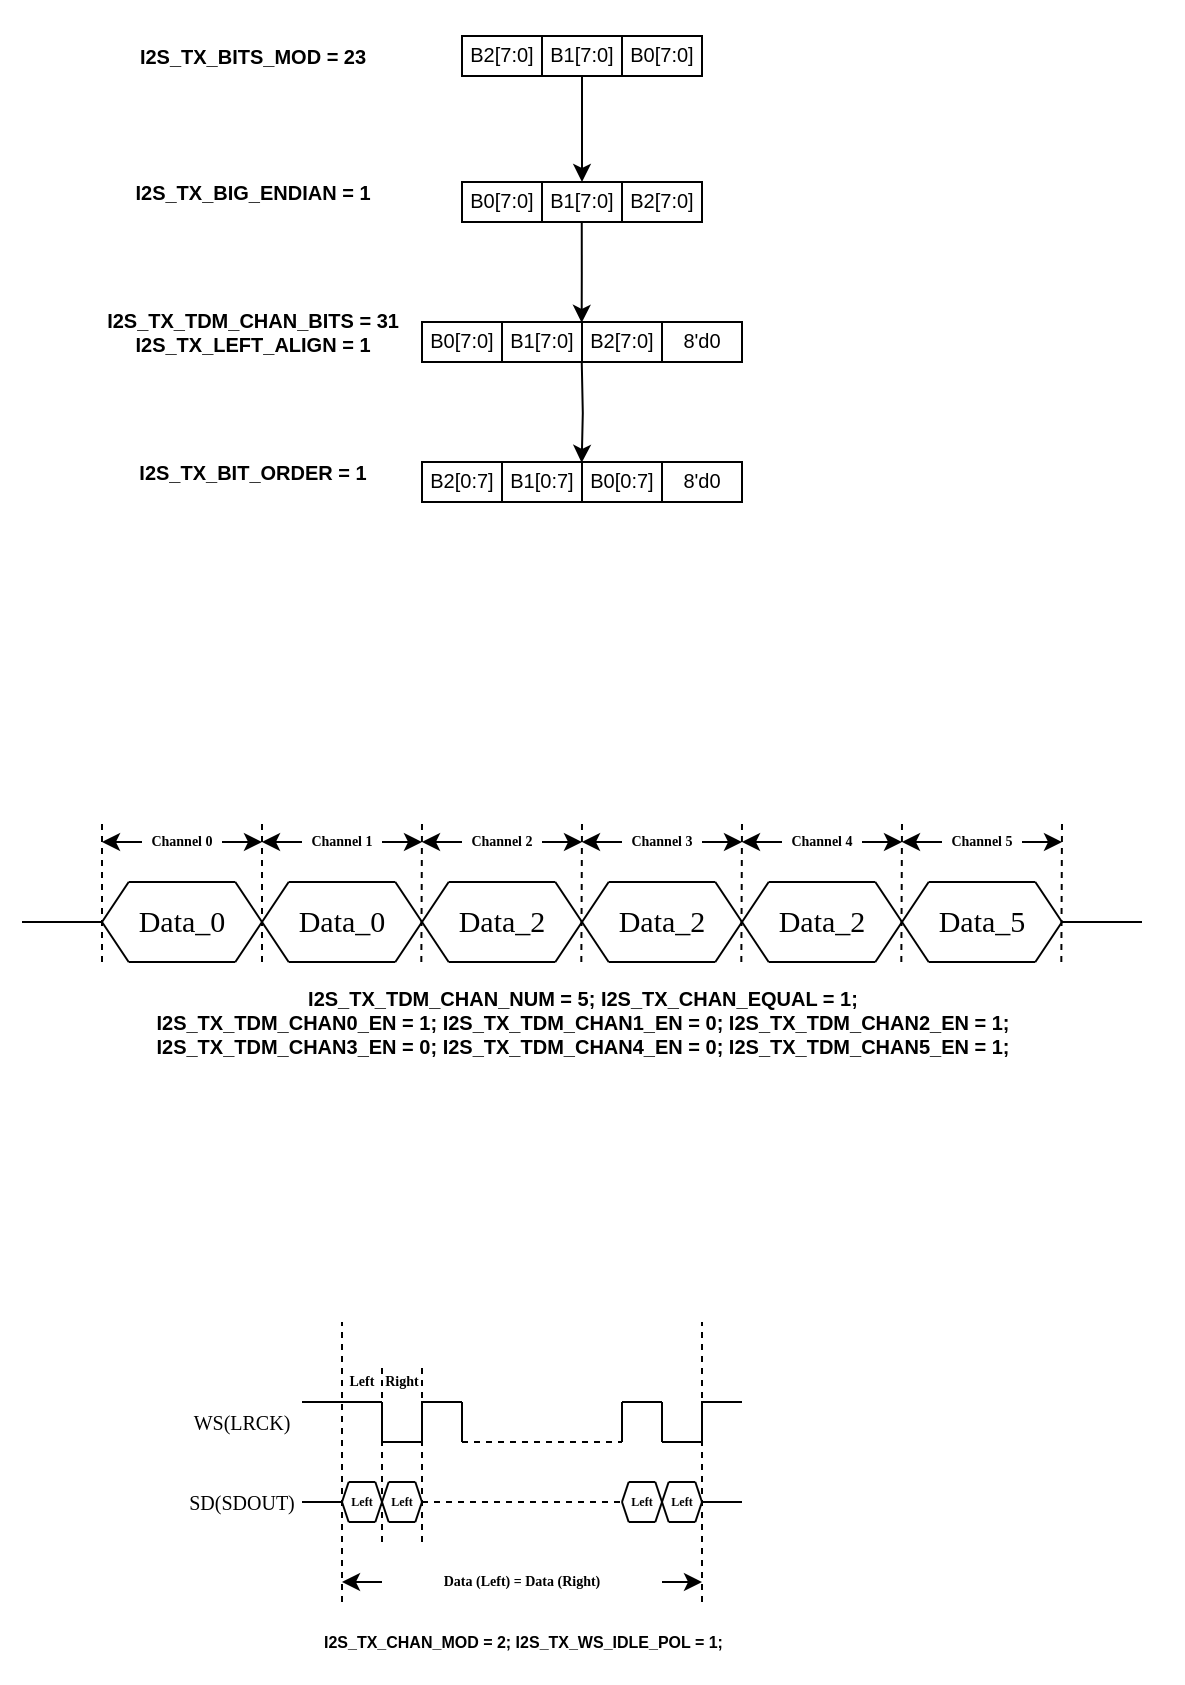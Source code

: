 <mxfile version="15.8.7" type="device" pages="2"><diagram id="C5RBs43oDa-KdzZeNtuy" name="Page-1"><mxGraphModel dx="800" dy="404" grid="1" gridSize="10" guides="1" tooltips="1" connect="1" arrows="1" fold="1" page="1" pageScale="1" pageWidth="827" pageHeight="1169" math="0" shadow="0"><root><mxCell id="WIyWlLk6GJQsqaUBKTNV-0"/><mxCell id="WIyWlLk6GJQsqaUBKTNV-1" parent="WIyWlLk6GJQsqaUBKTNV-0"/><mxCell id="IJKeVqorWJ3fZqqylBEM-2" value="" style="rounded=0;whiteSpace=wrap;html=1;strokeColor=#FFFFFF;" parent="WIyWlLk6GJQsqaUBKTNV-1" vertex="1"><mxGeometry x="150" y="730" width="310" height="190" as="geometry"/></mxCell><mxCell id="IJKeVqorWJ3fZqqylBEM-1" value="" style="rounded=0;whiteSpace=wrap;html=1;strokeColor=#FFFFFF;" parent="WIyWlLk6GJQsqaUBKTNV-1" vertex="1"><mxGeometry x="70" y="470" width="590" height="150" as="geometry"/></mxCell><mxCell id="IJKeVqorWJ3fZqqylBEM-0" value="" style="rounded=0;whiteSpace=wrap;html=1;strokeColor=#FFFFFF;" parent="WIyWlLk6GJQsqaUBKTNV-1" vertex="1"><mxGeometry x="100" y="80" width="380" height="270" as="geometry"/></mxCell><mxCell id="AGnD7j-JDE1Ite3Vd2WV-1" style="edgeStyle=orthogonalEdgeStyle;rounded=0;orthogonalLoop=1;jettySize=auto;html=1;exitX=0.5;exitY=1;exitDx=0;exitDy=0;exitPerimeter=0;entryX=0.5;entryY=0;entryDx=0;entryDy=0;entryPerimeter=0;" parent="WIyWlLk6GJQsqaUBKTNV-1" source="AGnD7j-JDE1Ite3Vd2WV-6" target="AGnD7j-JDE1Ite3Vd2WV-28" edge="1"><mxGeometry relative="1" as="geometry"><mxPoint x="330" y="170" as="targetPoint"/><mxPoint x="399.97" y="180" as="sourcePoint"/></mxGeometry></mxCell><mxCell id="AGnD7j-JDE1Ite3Vd2WV-4" value="I2S_TX_BITS_MOD = 23" style="text;strokeColor=none;fillColor=none;html=1;fontSize=10;fontStyle=1;verticalAlign=middle;align=center;" parent="WIyWlLk6GJQsqaUBKTNV-1" vertex="1"><mxGeometry x="110" y="92" width="170" height="30" as="geometry"/></mxCell><mxCell id="AGnD7j-JDE1Ite3Vd2WV-21" value="I2S_TX_BIG_ENDIAN = 1" style="text;strokeColor=none;fillColor=none;html=1;fontSize=10;fontStyle=1;verticalAlign=middle;align=center;" parent="WIyWlLk6GJQsqaUBKTNV-1" vertex="1"><mxGeometry x="110" y="160" width="170" height="30" as="geometry"/></mxCell><mxCell id="AGnD7j-JDE1Ite3Vd2WV-37" style="edgeStyle=orthogonalEdgeStyle;rounded=0;orthogonalLoop=1;jettySize=auto;html=1;exitX=0.499;exitY=1;exitDx=0;exitDy=0;exitPerimeter=0;entryX=0.499;entryY=0.021;entryDx=0;entryDy=0;entryPerimeter=0;" parent="WIyWlLk6GJQsqaUBKTNV-1" source="AGnD7j-JDE1Ite3Vd2WV-28" target="AGnD7j-JDE1Ite3Vd2WV-33" edge="1"><mxGeometry relative="1" as="geometry"><mxPoint x="340" y="238" as="targetPoint"/><mxPoint x="339.71" y="190" as="sourcePoint"/></mxGeometry></mxCell><mxCell id="AGnD7j-JDE1Ite3Vd2WV-32" value="" style="shape=table;html=1;whiteSpace=wrap;startSize=0;container=1;collapsible=0;childLayout=tableLayout;fillColor=none;gradientColor=none;fontSize=10;columnLines=1;rowLines=1;fixedRows=0;" parent="WIyWlLk6GJQsqaUBKTNV-1" vertex="1"><mxGeometry x="280" y="240" width="160" height="20" as="geometry"/></mxCell><mxCell id="AGnD7j-JDE1Ite3Vd2WV-33" value="" style="shape=partialRectangle;html=1;whiteSpace=wrap;collapsible=0;dropTarget=0;pointerEvents=0;fillColor=none;top=0;left=0;bottom=0;right=0;points=[[0,0.5],[1,0.5]];portConstraint=eastwest;" parent="AGnD7j-JDE1Ite3Vd2WV-32" vertex="1"><mxGeometry width="160" height="20" as="geometry"/></mxCell><mxCell id="AGnD7j-JDE1Ite3Vd2WV-34" value="&lt;font style=&quot;font-size: 10px&quot;&gt;B0[7:0]&lt;/font&gt;" style="shape=partialRectangle;html=1;whiteSpace=wrap;connectable=0;fillColor=none;top=0;left=0;bottom=0;right=0;overflow=hidden;horizontal=1;spacing=2;spacingTop=-2;" parent="AGnD7j-JDE1Ite3Vd2WV-33" vertex="1"><mxGeometry width="40" height="20" as="geometry"/></mxCell><mxCell id="AGnD7j-JDE1Ite3Vd2WV-35" value="&lt;font style=&quot;font-size: 10px&quot;&gt;B1[7:0]&lt;/font&gt;" style="shape=partialRectangle;html=1;whiteSpace=wrap;connectable=0;fillColor=none;top=0;left=0;bottom=0;right=0;overflow=hidden;spacingTop=-2;" parent="AGnD7j-JDE1Ite3Vd2WV-33" vertex="1"><mxGeometry x="40" width="40" height="20" as="geometry"/></mxCell><mxCell id="AGnD7j-JDE1Ite3Vd2WV-36" value="&lt;font style=&quot;font-size: 10px&quot;&gt;B2[7:0]&lt;/font&gt;" style="shape=partialRectangle;html=1;whiteSpace=wrap;connectable=0;fillColor=none;top=0;left=0;bottom=0;right=0;overflow=hidden;spacingTop=-2;" parent="AGnD7j-JDE1Ite3Vd2WV-33" vertex="1"><mxGeometry x="80" width="40" height="20" as="geometry"/></mxCell><mxCell id="AGnD7j-JDE1Ite3Vd2WV-39" value="&lt;span style=&quot;font-size: 10px&quot;&gt;8'd0&lt;/span&gt;" style="shape=partialRectangle;html=1;whiteSpace=wrap;connectable=0;fillColor=none;top=0;left=0;bottom=0;right=0;overflow=hidden;spacingTop=-2;" parent="AGnD7j-JDE1Ite3Vd2WV-33" vertex="1"><mxGeometry x="120" width="40" height="20" as="geometry"/></mxCell><mxCell id="AGnD7j-JDE1Ite3Vd2WV-38" value="I2S_TX_TDM_CHAN_BITS = 31&lt;br&gt;I2S_TX_LEFT_ALIGN = 1" style="text;strokeColor=none;fillColor=none;html=1;fontSize=10;fontStyle=1;verticalAlign=middle;align=center;" parent="WIyWlLk6GJQsqaUBKTNV-1" vertex="1"><mxGeometry x="110" y="230" width="170" height="30" as="geometry"/></mxCell><mxCell id="AGnD7j-JDE1Ite3Vd2WV-27" value="" style="shape=table;html=1;whiteSpace=wrap;startSize=0;container=1;collapsible=0;childLayout=tableLayout;fillColor=none;gradientColor=none;fontSize=10;columnLines=1;rowLines=1;fixedRows=0;" parent="WIyWlLk6GJQsqaUBKTNV-1" vertex="1"><mxGeometry x="300" y="170" width="120" height="20" as="geometry"/></mxCell><mxCell id="AGnD7j-JDE1Ite3Vd2WV-28" value="" style="shape=partialRectangle;html=1;whiteSpace=wrap;collapsible=0;dropTarget=0;pointerEvents=0;fillColor=none;top=0;left=0;bottom=0;right=0;points=[[0,0.5],[1,0.5]];portConstraint=eastwest;" parent="AGnD7j-JDE1Ite3Vd2WV-27" vertex="1"><mxGeometry width="120" height="20" as="geometry"/></mxCell><mxCell id="AGnD7j-JDE1Ite3Vd2WV-29" value="&lt;font style=&quot;font-size: 10px&quot;&gt;B0[7:0]&lt;/font&gt;" style="shape=partialRectangle;html=1;whiteSpace=wrap;connectable=0;fillColor=none;top=0;left=0;bottom=0;right=0;overflow=hidden;horizontal=1;spacing=2;spacingTop=-2;" parent="AGnD7j-JDE1Ite3Vd2WV-28" vertex="1"><mxGeometry width="40" height="20" as="geometry"/></mxCell><mxCell id="AGnD7j-JDE1Ite3Vd2WV-30" value="&lt;font style=&quot;font-size: 10px&quot;&gt;B1[7:0]&lt;/font&gt;" style="shape=partialRectangle;html=1;whiteSpace=wrap;connectable=0;fillColor=none;top=0;left=0;bottom=0;right=0;overflow=hidden;spacingTop=-2;" parent="AGnD7j-JDE1Ite3Vd2WV-28" vertex="1"><mxGeometry x="40" width="40" height="20" as="geometry"/></mxCell><mxCell id="AGnD7j-JDE1Ite3Vd2WV-31" value="&lt;font style=&quot;font-size: 10px&quot;&gt;B2[7:0]&lt;/font&gt;" style="shape=partialRectangle;html=1;whiteSpace=wrap;connectable=0;fillColor=none;top=0;left=0;bottom=0;right=0;overflow=hidden;spacingTop=-2;" parent="AGnD7j-JDE1Ite3Vd2WV-28" vertex="1"><mxGeometry x="80" width="40" height="20" as="geometry"/></mxCell><mxCell id="AGnD7j-JDE1Ite3Vd2WV-5" value="" style="shape=table;html=1;whiteSpace=wrap;startSize=0;container=1;collapsible=0;childLayout=tableLayout;fillColor=none;gradientColor=none;fontSize=10;columnLines=1;rowLines=1;fixedRows=0;" parent="WIyWlLk6GJQsqaUBKTNV-1" vertex="1"><mxGeometry x="300" y="97" width="120" height="20" as="geometry"/></mxCell><mxCell id="AGnD7j-JDE1Ite3Vd2WV-6" value="" style="shape=partialRectangle;html=1;whiteSpace=wrap;collapsible=0;dropTarget=0;pointerEvents=0;fillColor=none;top=0;left=0;bottom=0;right=0;points=[[0,0.5],[1,0.5]];portConstraint=eastwest;" parent="AGnD7j-JDE1Ite3Vd2WV-5" vertex="1"><mxGeometry width="120" height="20" as="geometry"/></mxCell><mxCell id="AGnD7j-JDE1Ite3Vd2WV-7" value="&lt;font style=&quot;font-size: 10px&quot;&gt;B2[7:0]&lt;/font&gt;" style="shape=partialRectangle;html=1;whiteSpace=wrap;connectable=0;fillColor=none;top=0;left=0;bottom=0;right=0;overflow=hidden;horizontal=1;spacing=2;spacingTop=-2;" parent="AGnD7j-JDE1Ite3Vd2WV-6" vertex="1"><mxGeometry width="40" height="20" as="geometry"/></mxCell><mxCell id="AGnD7j-JDE1Ite3Vd2WV-8" value="&lt;font style=&quot;font-size: 10px&quot;&gt;B1[7:0]&lt;/font&gt;" style="shape=partialRectangle;html=1;whiteSpace=wrap;connectable=0;fillColor=none;top=0;left=0;bottom=0;right=0;overflow=hidden;spacingTop=-2;" parent="AGnD7j-JDE1Ite3Vd2WV-6" vertex="1"><mxGeometry x="40" width="40" height="20" as="geometry"/></mxCell><mxCell id="AGnD7j-JDE1Ite3Vd2WV-9" value="&lt;font style=&quot;font-size: 10px&quot;&gt;B0[7:0]&lt;/font&gt;" style="shape=partialRectangle;html=1;whiteSpace=wrap;connectable=0;fillColor=none;top=0;left=0;bottom=0;right=0;overflow=hidden;spacingTop=-2;" parent="AGnD7j-JDE1Ite3Vd2WV-6" vertex="1"><mxGeometry x="80" width="40" height="20" as="geometry"/></mxCell><mxCell id="AGnD7j-JDE1Ite3Vd2WV-40" style="edgeStyle=orthogonalEdgeStyle;rounded=0;orthogonalLoop=1;jettySize=auto;html=1;exitX=0.499;exitY=1;exitDx=0;exitDy=0;exitPerimeter=0;entryX=0.499;entryY=0.021;entryDx=0;entryDy=0;entryPerimeter=0;" parent="WIyWlLk6GJQsqaUBKTNV-1" target="AGnD7j-JDE1Ite3Vd2WV-42" edge="1"><mxGeometry relative="1" as="geometry"><mxPoint x="340" y="308" as="targetPoint"/><mxPoint x="359.88" y="260" as="sourcePoint"/></mxGeometry></mxCell><mxCell id="AGnD7j-JDE1Ite3Vd2WV-41" value="" style="shape=table;html=1;whiteSpace=wrap;startSize=0;container=1;collapsible=0;childLayout=tableLayout;fillColor=none;gradientColor=none;fontSize=10;columnLines=1;rowLines=1;fixedRows=0;" parent="WIyWlLk6GJQsqaUBKTNV-1" vertex="1"><mxGeometry x="280" y="310" width="160" height="20" as="geometry"/></mxCell><mxCell id="AGnD7j-JDE1Ite3Vd2WV-42" value="" style="shape=partialRectangle;html=1;whiteSpace=wrap;collapsible=0;dropTarget=0;pointerEvents=0;fillColor=none;top=0;left=0;bottom=0;right=0;points=[[0,0.5],[1,0.5]];portConstraint=eastwest;" parent="AGnD7j-JDE1Ite3Vd2WV-41" vertex="1"><mxGeometry width="160" height="20" as="geometry"/></mxCell><mxCell id="AGnD7j-JDE1Ite3Vd2WV-43" value="&lt;font style=&quot;font-size: 10px&quot;&gt;B2[0:7]&lt;/font&gt;" style="shape=partialRectangle;html=1;whiteSpace=wrap;connectable=0;fillColor=none;top=0;left=0;bottom=0;right=0;overflow=hidden;horizontal=1;spacing=2;spacingTop=-2;" parent="AGnD7j-JDE1Ite3Vd2WV-42" vertex="1"><mxGeometry width="40" height="20" as="geometry"/></mxCell><mxCell id="AGnD7j-JDE1Ite3Vd2WV-44" value="&lt;font style=&quot;font-size: 10px&quot;&gt;B1[0:7]&lt;/font&gt;" style="shape=partialRectangle;html=1;whiteSpace=wrap;connectable=0;fillColor=none;top=0;left=0;bottom=0;right=0;overflow=hidden;spacingTop=-2;" parent="AGnD7j-JDE1Ite3Vd2WV-42" vertex="1"><mxGeometry x="40" width="40" height="20" as="geometry"/></mxCell><mxCell id="AGnD7j-JDE1Ite3Vd2WV-45" value="&lt;font style=&quot;font-size: 10px&quot;&gt;B0[0:7]&lt;/font&gt;" style="shape=partialRectangle;html=1;whiteSpace=wrap;connectable=0;fillColor=none;top=0;left=0;bottom=0;right=0;overflow=hidden;spacingTop=-2;" parent="AGnD7j-JDE1Ite3Vd2WV-42" vertex="1"><mxGeometry x="80" width="40" height="20" as="geometry"/></mxCell><mxCell id="AGnD7j-JDE1Ite3Vd2WV-46" value="&lt;span style=&quot;font-size: 10px&quot;&gt;8'd0&lt;/span&gt;" style="shape=partialRectangle;html=1;whiteSpace=wrap;connectable=0;fillColor=none;top=0;left=0;bottom=0;right=0;overflow=hidden;spacingTop=-2;" parent="AGnD7j-JDE1Ite3Vd2WV-42" vertex="1"><mxGeometry x="120" width="40" height="20" as="geometry"/></mxCell><mxCell id="AGnD7j-JDE1Ite3Vd2WV-47" value="I2S_TX_BIT_ORDER = 1" style="text;strokeColor=none;fillColor=none;html=1;fontSize=10;fontStyle=1;verticalAlign=middle;align=center;" parent="WIyWlLk6GJQsqaUBKTNV-1" vertex="1"><mxGeometry x="110" y="300" width="170" height="30" as="geometry"/></mxCell><mxCell id="AGnD7j-JDE1Ite3Vd2WV-100" value="" style="endArrow=none;html=1;fontSize=10;" parent="WIyWlLk6GJQsqaUBKTNV-1" edge="1"><mxGeometry y="519.76" width="40" height="50" as="geometry"><mxPoint x="80" y="540" as="sourcePoint"/><mxPoint x="120" y="540" as="targetPoint"/></mxGeometry></mxCell><mxCell id="AGnD7j-JDE1Ite3Vd2WV-150" value="" style="endArrow=none;html=1;fontSize=10;" parent="WIyWlLk6GJQsqaUBKTNV-1" edge="1"><mxGeometry x="258" y="519.76" width="80" height="100" as="geometry"><mxPoint x="600" y="540" as="sourcePoint"/><mxPoint x="640" y="540" as="targetPoint"/></mxGeometry></mxCell><mxCell id="dfTate6pGXlk5c_Ig7NQ-1" value="" style="group" parent="WIyWlLk6GJQsqaUBKTNV-1" vertex="1" connectable="0"><mxGeometry x="120" y="520" width="480" height="40" as="geometry"/></mxCell><mxCell id="AGnD7j-JDE1Ite3Vd2WV-122" value="" style="group" parent="dfTate6pGXlk5c_Ig7NQ-1" vertex="1" connectable="0"><mxGeometry x="66.667" width="80" height="40" as="geometry"/></mxCell><mxCell id="AGnD7j-JDE1Ite3Vd2WV-111" value="" style="endArrow=none;html=1;fontSize=10;" parent="AGnD7j-JDE1Ite3Vd2WV-122" edge="1"><mxGeometry width="33.333" height="50" as="geometry"><mxPoint y="40" as="sourcePoint"/><mxPoint x="26.667" as="targetPoint"/></mxGeometry></mxCell><mxCell id="AGnD7j-JDE1Ite3Vd2WV-112" value="" style="endArrow=none;html=1;fontSize=10;" parent="AGnD7j-JDE1Ite3Vd2WV-122" edge="1"><mxGeometry width="33.333" height="50" as="geometry"><mxPoint x="26.667" y="40" as="sourcePoint"/><mxPoint as="targetPoint"/></mxGeometry></mxCell><mxCell id="AGnD7j-JDE1Ite3Vd2WV-113" value="" style="endArrow=none;html=1;fontSize=10;" parent="AGnD7j-JDE1Ite3Vd2WV-122" edge="1"><mxGeometry width="33.333" height="50" as="geometry"><mxPoint x="26.667" as="sourcePoint"/><mxPoint x="80" as="targetPoint"/></mxGeometry></mxCell><mxCell id="AGnD7j-JDE1Ite3Vd2WV-114" value="" style="endArrow=none;html=1;fontSize=10;" parent="AGnD7j-JDE1Ite3Vd2WV-122" edge="1"><mxGeometry width="33.333" height="50" as="geometry"><mxPoint x="26.667" y="40" as="sourcePoint"/><mxPoint x="80.0" y="40" as="targetPoint"/></mxGeometry></mxCell><mxCell id="AGnD7j-JDE1Ite3Vd2WV-123" value="" style="group" parent="dfTate6pGXlk5c_Ig7NQ-1" vertex="1" connectable="0"><mxGeometry x="146.667" width="80" height="40" as="geometry"/></mxCell><mxCell id="AGnD7j-JDE1Ite3Vd2WV-124" value="" style="endArrow=none;html=1;fontSize=10;" parent="AGnD7j-JDE1Ite3Vd2WV-123" edge="1"><mxGeometry width="33.333" height="50" as="geometry"><mxPoint y="40" as="sourcePoint"/><mxPoint x="26.667" as="targetPoint"/></mxGeometry></mxCell><mxCell id="AGnD7j-JDE1Ite3Vd2WV-125" value="" style="endArrow=none;html=1;fontSize=10;" parent="AGnD7j-JDE1Ite3Vd2WV-123" edge="1"><mxGeometry width="33.333" height="50" as="geometry"><mxPoint x="26.667" y="40" as="sourcePoint"/><mxPoint as="targetPoint"/></mxGeometry></mxCell><mxCell id="AGnD7j-JDE1Ite3Vd2WV-126" value="" style="endArrow=none;html=1;fontSize=10;" parent="AGnD7j-JDE1Ite3Vd2WV-123" edge="1"><mxGeometry width="33.333" height="50" as="geometry"><mxPoint x="26.667" as="sourcePoint"/><mxPoint x="80" as="targetPoint"/></mxGeometry></mxCell><mxCell id="AGnD7j-JDE1Ite3Vd2WV-127" value="" style="endArrow=none;html=1;fontSize=10;" parent="AGnD7j-JDE1Ite3Vd2WV-123" edge="1"><mxGeometry width="33.333" height="50" as="geometry"><mxPoint x="26.667" y="40" as="sourcePoint"/><mxPoint x="80.0" y="40" as="targetPoint"/></mxGeometry></mxCell><mxCell id="AGnD7j-JDE1Ite3Vd2WV-128" value="" style="group" parent="dfTate6pGXlk5c_Ig7NQ-1" vertex="1" connectable="0"><mxGeometry x="226.667" width="80" height="40" as="geometry"/></mxCell><mxCell id="AGnD7j-JDE1Ite3Vd2WV-129" value="" style="endArrow=none;html=1;fontSize=10;" parent="AGnD7j-JDE1Ite3Vd2WV-128" edge="1"><mxGeometry width="33.333" height="50" as="geometry"><mxPoint y="40" as="sourcePoint"/><mxPoint x="26.667" as="targetPoint"/></mxGeometry></mxCell><mxCell id="AGnD7j-JDE1Ite3Vd2WV-130" value="" style="endArrow=none;html=1;fontSize=10;" parent="AGnD7j-JDE1Ite3Vd2WV-128" edge="1"><mxGeometry width="33.333" height="50" as="geometry"><mxPoint x="26.667" y="40" as="sourcePoint"/><mxPoint as="targetPoint"/></mxGeometry></mxCell><mxCell id="AGnD7j-JDE1Ite3Vd2WV-131" value="" style="endArrow=none;html=1;fontSize=10;" parent="AGnD7j-JDE1Ite3Vd2WV-128" edge="1"><mxGeometry width="33.333" height="50" as="geometry"><mxPoint x="26.667" as="sourcePoint"/><mxPoint x="80" as="targetPoint"/></mxGeometry></mxCell><mxCell id="AGnD7j-JDE1Ite3Vd2WV-132" value="" style="endArrow=none;html=1;fontSize=10;" parent="AGnD7j-JDE1Ite3Vd2WV-128" edge="1"><mxGeometry width="33.333" height="50" as="geometry"><mxPoint x="26.667" y="40" as="sourcePoint"/><mxPoint x="80.0" y="40" as="targetPoint"/></mxGeometry></mxCell><mxCell id="AGnD7j-JDE1Ite3Vd2WV-133" value="" style="group" parent="dfTate6pGXlk5c_Ig7NQ-1" vertex="1" connectable="0"><mxGeometry x="306.667" width="80" height="40" as="geometry"/></mxCell><mxCell id="AGnD7j-JDE1Ite3Vd2WV-134" value="" style="endArrow=none;html=1;fontSize=10;" parent="AGnD7j-JDE1Ite3Vd2WV-133" edge="1"><mxGeometry width="33.333" height="50" as="geometry"><mxPoint y="40" as="sourcePoint"/><mxPoint x="26.667" as="targetPoint"/></mxGeometry></mxCell><mxCell id="AGnD7j-JDE1Ite3Vd2WV-135" value="" style="endArrow=none;html=1;fontSize=10;" parent="AGnD7j-JDE1Ite3Vd2WV-133" edge="1"><mxGeometry width="33.333" height="50" as="geometry"><mxPoint x="26.667" y="40" as="sourcePoint"/><mxPoint as="targetPoint"/></mxGeometry></mxCell><mxCell id="AGnD7j-JDE1Ite3Vd2WV-136" value="" style="endArrow=none;html=1;fontSize=10;" parent="AGnD7j-JDE1Ite3Vd2WV-133" edge="1"><mxGeometry width="33.333" height="50" as="geometry"><mxPoint x="26.667" as="sourcePoint"/><mxPoint x="80" as="targetPoint"/></mxGeometry></mxCell><mxCell id="AGnD7j-JDE1Ite3Vd2WV-137" value="" style="endArrow=none;html=1;fontSize=10;" parent="AGnD7j-JDE1Ite3Vd2WV-133" edge="1"><mxGeometry width="33.333" height="50" as="geometry"><mxPoint x="26.667" y="40" as="sourcePoint"/><mxPoint x="80.0" y="40" as="targetPoint"/></mxGeometry></mxCell><mxCell id="AGnD7j-JDE1Ite3Vd2WV-98" value="" style="endArrow=none;html=1;fontSize=10;" parent="dfTate6pGXlk5c_Ig7NQ-1" edge="1"><mxGeometry x="-8.889" width="22.222" height="50" as="geometry"><mxPoint y="20" as="sourcePoint"/><mxPoint x="13.333" as="targetPoint"/></mxGeometry></mxCell><mxCell id="AGnD7j-JDE1Ite3Vd2WV-99" value="" style="endArrow=none;html=1;fontSize=10;" parent="dfTate6pGXlk5c_Ig7NQ-1" edge="1"><mxGeometry x="-8.889" width="22.222" height="50" as="geometry"><mxPoint x="13.333" y="40" as="sourcePoint"/><mxPoint y="20" as="targetPoint"/></mxGeometry></mxCell><mxCell id="AGnD7j-JDE1Ite3Vd2WV-101" value="" style="endArrow=none;html=1;fontSize=10;" parent="dfTate6pGXlk5c_Ig7NQ-1" edge="1"><mxGeometry x="2.222" width="22.222" height="50" as="geometry"><mxPoint x="13.333" as="sourcePoint"/><mxPoint x="66.667" as="targetPoint"/></mxGeometry></mxCell><mxCell id="AGnD7j-JDE1Ite3Vd2WV-102" value="" style="endArrow=none;html=1;fontSize=10;" parent="dfTate6pGXlk5c_Ig7NQ-1" edge="1"><mxGeometry x="2.222" width="22.222" height="50" as="geometry"><mxPoint x="13.333" y="40" as="sourcePoint"/><mxPoint x="66.667" y="40" as="targetPoint"/></mxGeometry></mxCell><mxCell id="AGnD7j-JDE1Ite3Vd2WV-151" value="" style="endArrow=none;html=1;fontSize=10;" parent="dfTate6pGXlk5c_Ig7NQ-1" edge="1"><mxGeometry x="497.778" y="20" width="22.222" height="50" as="geometry"><mxPoint x="466.667" y="40" as="sourcePoint"/><mxPoint x="480" y="20" as="targetPoint"/></mxGeometry></mxCell><mxCell id="AGnD7j-JDE1Ite3Vd2WV-152" value="" style="endArrow=none;html=1;fontSize=10;" parent="dfTate6pGXlk5c_Ig7NQ-1" edge="1"><mxGeometry x="497.778" y="-20" width="22.222" height="50" as="geometry"><mxPoint x="480" y="20" as="sourcePoint"/><mxPoint x="466.667" as="targetPoint"/></mxGeometry></mxCell><mxCell id="AGnD7j-JDE1Ite3Vd2WV-154" value="" style="group" parent="dfTate6pGXlk5c_Ig7NQ-1" vertex="1" connectable="0"><mxGeometry x="386.667" width="93.333" height="40" as="geometry"/></mxCell><mxCell id="AGnD7j-JDE1Ite3Vd2WV-155" value="" style="endArrow=none;html=1;fontSize=10;" parent="AGnD7j-JDE1Ite3Vd2WV-154" edge="1"><mxGeometry width="33.333" height="50" as="geometry"><mxPoint y="40" as="sourcePoint"/><mxPoint x="26.667" as="targetPoint"/></mxGeometry></mxCell><mxCell id="AGnD7j-JDE1Ite3Vd2WV-156" value="" style="endArrow=none;html=1;fontSize=10;" parent="AGnD7j-JDE1Ite3Vd2WV-154" edge="1"><mxGeometry width="33.333" height="50" as="geometry"><mxPoint x="26.667" y="40" as="sourcePoint"/><mxPoint as="targetPoint"/></mxGeometry></mxCell><mxCell id="AGnD7j-JDE1Ite3Vd2WV-157" value="" style="endArrow=none;html=1;fontSize=10;" parent="AGnD7j-JDE1Ite3Vd2WV-154" edge="1"><mxGeometry width="33.333" height="50" as="geometry"><mxPoint x="26.667" as="sourcePoint"/><mxPoint x="80" as="targetPoint"/></mxGeometry></mxCell><mxCell id="AGnD7j-JDE1Ite3Vd2WV-158" value="" style="endArrow=none;html=1;fontSize=10;" parent="AGnD7j-JDE1Ite3Vd2WV-154" edge="1"><mxGeometry width="33.333" height="50" as="geometry"><mxPoint x="26.667" y="40" as="sourcePoint"/><mxPoint x="80.0" y="40" as="targetPoint"/></mxGeometry></mxCell><mxCell id="dfTate6pGXlk5c_Ig7NQ-2" value="Data_0" style="text;html=1;strokeColor=none;fillColor=none;align=center;verticalAlign=middle;whiteSpace=wrap;rounded=0;fontFamily=Verdana;fontSize=15;spacingTop=-2;spacing=2;" parent="AGnD7j-JDE1Ite3Vd2WV-154" vertex="1"><mxGeometry x="-386.667" width="80" height="40" as="geometry"/></mxCell><mxCell id="dfTate6pGXlk5c_Ig7NQ-6" value="Data_0" style="text;html=1;strokeColor=none;fillColor=none;align=center;verticalAlign=middle;whiteSpace=wrap;rounded=0;fontFamily=Verdana;fontSize=15;spacingTop=-2;spacing=2;" parent="AGnD7j-JDE1Ite3Vd2WV-154" vertex="1"><mxGeometry x="-306.667" width="80" height="40" as="geometry"/></mxCell><mxCell id="dfTate6pGXlk5c_Ig7NQ-7" value="Data_2" style="text;html=1;strokeColor=none;fillColor=none;align=center;verticalAlign=middle;whiteSpace=wrap;rounded=0;fontFamily=Verdana;fontSize=15;spacingTop=-2;spacing=2;" parent="AGnD7j-JDE1Ite3Vd2WV-154" vertex="1"><mxGeometry x="-226.667" width="80" height="40" as="geometry"/></mxCell><mxCell id="dfTate6pGXlk5c_Ig7NQ-8" value="Data_2" style="text;html=1;strokeColor=none;fillColor=none;align=center;verticalAlign=middle;whiteSpace=wrap;rounded=0;fontFamily=Verdana;fontSize=15;spacingTop=-2;spacing=2;" parent="AGnD7j-JDE1Ite3Vd2WV-154" vertex="1"><mxGeometry x="-146.667" width="80" height="40" as="geometry"/></mxCell><mxCell id="dfTate6pGXlk5c_Ig7NQ-9" value="Data_2" style="text;html=1;strokeColor=none;fillColor=none;align=center;verticalAlign=middle;whiteSpace=wrap;rounded=0;fontFamily=Verdana;fontSize=15;spacingTop=-2;spacing=2;" parent="AGnD7j-JDE1Ite3Vd2WV-154" vertex="1"><mxGeometry x="-66.667" width="80" height="40" as="geometry"/></mxCell><mxCell id="dfTate6pGXlk5c_Ig7NQ-10" value="Data_5" style="text;html=1;strokeColor=none;fillColor=none;align=center;verticalAlign=middle;whiteSpace=wrap;rounded=0;fontFamily=Verdana;fontSize=15;spacingTop=-2;spacing=2;" parent="AGnD7j-JDE1Ite3Vd2WV-154" vertex="1"><mxGeometry x="13.333" width="80" height="40" as="geometry"/></mxCell><mxCell id="dfTate6pGXlk5c_Ig7NQ-11" value="I2S_TX_TDM_CHAN_NUM = 5; I2S_TX_CHAN_EQUAL = 1;&lt;br&gt;I2S_TX_TDM_CHAN0_EN = 1; I2S_TX_TDM_CHAN1_EN = 0; I2S_TX_TDM_CHAN2_EN = 1;&lt;br&gt;I2S_TX_TDM_CHAN3_EN = 0; I2S_TX_TDM_CHAN4_EN = 0; I2S_TX_TDM_CHAN5_EN = 1;" style="text;strokeColor=none;fillColor=none;html=1;fontSize=10;fontStyle=1;verticalAlign=middle;align=center;" parent="WIyWlLk6GJQsqaUBKTNV-1" vertex="1"><mxGeometry x="80" y="570" width="560" height="40" as="geometry"/></mxCell><mxCell id="UUJvZJ8RPlER0-YMfQ6q-0" value="" style="endArrow=none;dashed=1;html=1;fontSize=10;" parent="WIyWlLk6GJQsqaUBKTNV-1" edge="1"><mxGeometry width="50" height="50" relative="1" as="geometry"><mxPoint x="120" y="560" as="sourcePoint"/><mxPoint x="120" y="490" as="targetPoint"/></mxGeometry></mxCell><mxCell id="UUJvZJ8RPlER0-YMfQ6q-2" value="" style="endArrow=classic;html=1;fontSize=10;" parent="WIyWlLk6GJQsqaUBKTNV-1" edge="1"><mxGeometry width="50" height="50" relative="1" as="geometry"><mxPoint x="140.0" y="500.0" as="sourcePoint"/><mxPoint x="120.0" y="500.0" as="targetPoint"/></mxGeometry></mxCell><mxCell id="UUJvZJ8RPlER0-YMfQ6q-3" value="" style="endArrow=classic;html=1;fontSize=10;arcSize=20;" parent="WIyWlLk6GJQsqaUBKTNV-1" edge="1"><mxGeometry width="50" height="50" relative="1" as="geometry"><mxPoint x="180.0" y="500.0" as="sourcePoint"/><mxPoint x="200.0" y="500.0" as="targetPoint"/></mxGeometry></mxCell><mxCell id="UUJvZJ8RPlER0-YMfQ6q-4" value="Channel 0" style="text;html=1;strokeColor=none;fillColor=none;align=center;verticalAlign=middle;whiteSpace=wrap;rounded=0;fontFamily=Verdana;fontSize=7;fontStyle=1" parent="WIyWlLk6GJQsqaUBKTNV-1" vertex="1"><mxGeometry x="140" y="490" width="40" height="20" as="geometry"/></mxCell><mxCell id="UUJvZJ8RPlER0-YMfQ6q-5" value="" style="endArrow=none;dashed=1;html=1;fontSize=10;" parent="WIyWlLk6GJQsqaUBKTNV-1" edge="1"><mxGeometry width="50" height="50" relative="1" as="geometry"><mxPoint x="279.67" y="560" as="sourcePoint"/><mxPoint x="280" y="490" as="targetPoint"/></mxGeometry></mxCell><mxCell id="UUJvZJ8RPlER0-YMfQ6q-8" value="" style="endArrow=classic;html=1;fontSize=10;" parent="WIyWlLk6GJQsqaUBKTNV-1" edge="1"><mxGeometry width="50" height="50" relative="1" as="geometry"><mxPoint x="220.0" y="500.0" as="sourcePoint"/><mxPoint x="200.0" y="500.0" as="targetPoint"/></mxGeometry></mxCell><mxCell id="UUJvZJ8RPlER0-YMfQ6q-9" value="" style="endArrow=classic;html=1;fontSize=10;arcSize=20;" parent="WIyWlLk6GJQsqaUBKTNV-1" edge="1"><mxGeometry width="50" height="50" relative="1" as="geometry"><mxPoint x="260.0" y="500.0" as="sourcePoint"/><mxPoint x="280.0" y="500.0" as="targetPoint"/></mxGeometry></mxCell><mxCell id="UUJvZJ8RPlER0-YMfQ6q-10" value="Channel 1" style="text;html=1;strokeColor=none;fillColor=none;align=center;verticalAlign=middle;whiteSpace=wrap;rounded=0;fontFamily=Verdana;fontSize=7;fontStyle=1" parent="WIyWlLk6GJQsqaUBKTNV-1" vertex="1"><mxGeometry x="220" y="490" width="40" height="20" as="geometry"/></mxCell><mxCell id="UUJvZJ8RPlER0-YMfQ6q-11" value="" style="endArrow=none;dashed=1;html=1;fontSize=10;" parent="WIyWlLk6GJQsqaUBKTNV-1" edge="1"><mxGeometry width="50" height="50" relative="1" as="geometry"><mxPoint x="359.67" y="560" as="sourcePoint"/><mxPoint x="360" y="490" as="targetPoint"/></mxGeometry></mxCell><mxCell id="UUJvZJ8RPlER0-YMfQ6q-12" value="" style="endArrow=classic;html=1;fontSize=10;" parent="WIyWlLk6GJQsqaUBKTNV-1" edge="1"><mxGeometry width="50" height="50" relative="1" as="geometry"><mxPoint x="300.0" y="500.0" as="sourcePoint"/><mxPoint x="280.0" y="500.0" as="targetPoint"/></mxGeometry></mxCell><mxCell id="UUJvZJ8RPlER0-YMfQ6q-13" value="" style="endArrow=classic;html=1;fontSize=10;arcSize=20;" parent="WIyWlLk6GJQsqaUBKTNV-1" edge="1"><mxGeometry width="50" height="50" relative="1" as="geometry"><mxPoint x="340.0" y="500.0" as="sourcePoint"/><mxPoint x="360.0" y="500.0" as="targetPoint"/></mxGeometry></mxCell><mxCell id="UUJvZJ8RPlER0-YMfQ6q-14" value="Channel 2" style="text;html=1;strokeColor=none;fillColor=none;align=center;verticalAlign=middle;whiteSpace=wrap;rounded=0;fontFamily=Verdana;fontSize=7;fontStyle=1" parent="WIyWlLk6GJQsqaUBKTNV-1" vertex="1"><mxGeometry x="300" y="490" width="40" height="20" as="geometry"/></mxCell><mxCell id="UUJvZJ8RPlER0-YMfQ6q-15" value="" style="endArrow=none;dashed=1;html=1;fontSize=10;" parent="WIyWlLk6GJQsqaUBKTNV-1" edge="1"><mxGeometry width="50" height="50" relative="1" as="geometry"><mxPoint x="439.67" y="560" as="sourcePoint"/><mxPoint x="440" y="490" as="targetPoint"/></mxGeometry></mxCell><mxCell id="UUJvZJ8RPlER0-YMfQ6q-16" value="" style="endArrow=classic;html=1;fontSize=10;" parent="WIyWlLk6GJQsqaUBKTNV-1" edge="1"><mxGeometry width="50" height="50" relative="1" as="geometry"><mxPoint x="380.0" y="500.0" as="sourcePoint"/><mxPoint x="360.0" y="500.0" as="targetPoint"/></mxGeometry></mxCell><mxCell id="UUJvZJ8RPlER0-YMfQ6q-17" value="" style="endArrow=classic;html=1;fontSize=10;arcSize=20;" parent="WIyWlLk6GJQsqaUBKTNV-1" edge="1"><mxGeometry width="50" height="50" relative="1" as="geometry"><mxPoint x="420.0" y="500.0" as="sourcePoint"/><mxPoint x="440.0" y="500.0" as="targetPoint"/></mxGeometry></mxCell><mxCell id="UUJvZJ8RPlER0-YMfQ6q-18" value="Channel 3" style="text;html=1;strokeColor=none;fillColor=none;align=center;verticalAlign=middle;whiteSpace=wrap;rounded=0;fontFamily=Verdana;fontSize=7;fontStyle=1" parent="WIyWlLk6GJQsqaUBKTNV-1" vertex="1"><mxGeometry x="380" y="490" width="40" height="20" as="geometry"/></mxCell><mxCell id="UUJvZJ8RPlER0-YMfQ6q-19" value="" style="endArrow=none;dashed=1;html=1;fontSize=10;" parent="WIyWlLk6GJQsqaUBKTNV-1" edge="1"><mxGeometry width="50" height="50" relative="1" as="geometry"><mxPoint x="519.67" y="560" as="sourcePoint"/><mxPoint x="520" y="490" as="targetPoint"/></mxGeometry></mxCell><mxCell id="UUJvZJ8RPlER0-YMfQ6q-20" value="" style="endArrow=classic;html=1;fontSize=10;" parent="WIyWlLk6GJQsqaUBKTNV-1" edge="1"><mxGeometry width="50" height="50" relative="1" as="geometry"><mxPoint x="460.0" y="500.0" as="sourcePoint"/><mxPoint x="440.0" y="500.0" as="targetPoint"/></mxGeometry></mxCell><mxCell id="UUJvZJ8RPlER0-YMfQ6q-21" value="" style="endArrow=classic;html=1;fontSize=10;arcSize=20;" parent="WIyWlLk6GJQsqaUBKTNV-1" edge="1"><mxGeometry width="50" height="50" relative="1" as="geometry"><mxPoint x="500.0" y="500.0" as="sourcePoint"/><mxPoint x="520.0" y="500.0" as="targetPoint"/></mxGeometry></mxCell><mxCell id="UUJvZJ8RPlER0-YMfQ6q-22" value="Channel 4" style="text;html=1;strokeColor=none;fillColor=none;align=center;verticalAlign=middle;whiteSpace=wrap;rounded=0;fontFamily=Verdana;fontSize=7;fontStyle=1" parent="WIyWlLk6GJQsqaUBKTNV-1" vertex="1"><mxGeometry x="460" y="490" width="40" height="20" as="geometry"/></mxCell><mxCell id="UUJvZJ8RPlER0-YMfQ6q-27" value="" style="endArrow=none;dashed=1;html=1;fontSize=10;" parent="WIyWlLk6GJQsqaUBKTNV-1" edge="1"><mxGeometry width="50" height="50" relative="1" as="geometry"><mxPoint x="599.67" y="560" as="sourcePoint"/><mxPoint x="600" y="490" as="targetPoint"/></mxGeometry></mxCell><mxCell id="UUJvZJ8RPlER0-YMfQ6q-28" value="" style="endArrow=classic;html=1;fontSize=10;" parent="WIyWlLk6GJQsqaUBKTNV-1" edge="1"><mxGeometry width="50" height="50" relative="1" as="geometry"><mxPoint x="540.0" y="500.0" as="sourcePoint"/><mxPoint x="520.0" y="500.0" as="targetPoint"/></mxGeometry></mxCell><mxCell id="UUJvZJ8RPlER0-YMfQ6q-29" value="" style="endArrow=classic;html=1;fontSize=10;arcSize=20;" parent="WIyWlLk6GJQsqaUBKTNV-1" edge="1"><mxGeometry width="50" height="50" relative="1" as="geometry"><mxPoint x="580.0" y="500.0" as="sourcePoint"/><mxPoint x="600.0" y="500.0" as="targetPoint"/></mxGeometry></mxCell><mxCell id="UUJvZJ8RPlER0-YMfQ6q-30" value="Channel 5" style="text;html=1;strokeColor=none;fillColor=none;align=center;verticalAlign=middle;whiteSpace=wrap;rounded=0;fontFamily=Verdana;fontSize=7;fontStyle=1" parent="WIyWlLk6GJQsqaUBKTNV-1" vertex="1"><mxGeometry x="540" y="490" width="40" height="20" as="geometry"/></mxCell><mxCell id="UUJvZJ8RPlER0-YMfQ6q-1" value="" style="endArrow=none;dashed=1;html=1;fontSize=10;" parent="WIyWlLk6GJQsqaUBKTNV-1" edge="1"><mxGeometry width="50" height="50" relative="1" as="geometry"><mxPoint x="200" y="560" as="sourcePoint"/><mxPoint x="200" y="490" as="targetPoint"/></mxGeometry></mxCell><mxCell id="eLoRtfJL8Vr3fBx14Gnf-0" value="" style="endArrow=none;html=1;fontSize=10;" parent="WIyWlLk6GJQsqaUBKTNV-1" edge="1"><mxGeometry x="210" y="820" width="7.5" height="25" as="geometry"><mxPoint x="220" y="830.0" as="sourcePoint"/><mxPoint x="240" y="830.0" as="targetPoint"/></mxGeometry></mxCell><mxCell id="eLoRtfJL8Vr3fBx14Gnf-8" value="" style="endArrow=none;dashed=1;html=1;fontSize=10;" parent="WIyWlLk6GJQsqaUBKTNV-1" edge="1"><mxGeometry width="50" height="50" relative="1" as="geometry"><mxPoint x="280" y="830.0" as="sourcePoint"/><mxPoint x="380" y="830.0" as="targetPoint"/></mxGeometry></mxCell><mxCell id="eLoRtfJL8Vr3fBx14Gnf-9" value="" style="endArrow=none;dashed=1;html=1;fontSize=10;" parent="WIyWlLk6GJQsqaUBKTNV-1" edge="1"><mxGeometry width="50" height="50" relative="1" as="geometry"><mxPoint x="240" y="880.0" as="sourcePoint"/><mxPoint x="240" y="740" as="targetPoint"/></mxGeometry></mxCell><mxCell id="eLoRtfJL8Vr3fBx14Gnf-10" value="" style="endArrow=none;dashed=1;html=1;fontSize=10;entryX=0;entryY=0;entryDx=0;entryDy=0;" parent="WIyWlLk6GJQsqaUBKTNV-1" target="eLoRtfJL8Vr3fBx14Gnf-49" edge="1"><mxGeometry width="50" height="50" relative="1" as="geometry"><mxPoint x="260" y="850" as="sourcePoint"/><mxPoint x="260" y="740" as="targetPoint"/></mxGeometry></mxCell><mxCell id="eLoRtfJL8Vr3fBx14Gnf-17" value="&lt;font style=&quot;font-size: 6px&quot;&gt;Left&lt;/font&gt;" style="text;html=1;strokeColor=none;fillColor=none;align=center;verticalAlign=middle;whiteSpace=wrap;rounded=0;fontFamily=Verdana;fontSize=5;fontStyle=1" parent="WIyWlLk6GJQsqaUBKTNV-1" vertex="1"><mxGeometry x="240" y="825" width="20" height="10" as="geometry"/></mxCell><mxCell id="eLoRtfJL8Vr3fBx14Gnf-18" value="" style="endArrow=none;html=1;fontSize=10;" parent="WIyWlLk6GJQsqaUBKTNV-1" edge="1"><mxGeometry x="424.444" y="830" width="5.556" height="25" as="geometry"><mxPoint x="416.667" y="840.0" as="sourcePoint"/><mxPoint x="420" y="830.0" as="targetPoint"/></mxGeometry></mxCell><mxCell id="eLoRtfJL8Vr3fBx14Gnf-19" value="" style="endArrow=none;html=1;fontSize=10;" parent="WIyWlLk6GJQsqaUBKTNV-1" edge="1"><mxGeometry x="424.444" y="810" width="5.556" height="25" as="geometry"><mxPoint x="420" y="830.0" as="sourcePoint"/><mxPoint x="416.667" y="820.0" as="targetPoint"/></mxGeometry></mxCell><mxCell id="eLoRtfJL8Vr3fBx14Gnf-20" value="" style="endArrow=none;html=1;fontSize=10;" parent="WIyWlLk6GJQsqaUBKTNV-1" edge="1"><mxGeometry x="376.667" y="820" width="8.333" height="25" as="geometry"><mxPoint x="380" y="830.0" as="sourcePoint"/><mxPoint x="383.333" y="820.0" as="targetPoint"/></mxGeometry></mxCell><mxCell id="eLoRtfJL8Vr3fBx14Gnf-21" value="" style="endArrow=none;html=1;fontSize=10;" parent="WIyWlLk6GJQsqaUBKTNV-1" edge="1"><mxGeometry x="376.667" y="820" width="8.333" height="25" as="geometry"><mxPoint x="383.333" y="840.0" as="sourcePoint"/><mxPoint x="380" y="830.0" as="targetPoint"/></mxGeometry></mxCell><mxCell id="eLoRtfJL8Vr3fBx14Gnf-22" value="" style="endArrow=none;html=1;fontSize=10;" parent="WIyWlLk6GJQsqaUBKTNV-1" edge="1"><mxGeometry x="376.667" y="820" width="8.333" height="25" as="geometry"><mxPoint x="383.333" y="820.0" as="sourcePoint"/><mxPoint x="396.667" y="820.0" as="targetPoint"/></mxGeometry></mxCell><mxCell id="eLoRtfJL8Vr3fBx14Gnf-23" value="" style="endArrow=none;html=1;fontSize=10;" parent="WIyWlLk6GJQsqaUBKTNV-1" edge="1"><mxGeometry x="376.667" y="820" width="8.333" height="25" as="geometry"><mxPoint x="383.333" y="840.0" as="sourcePoint"/><mxPoint x="396.667" y="840.0" as="targetPoint"/></mxGeometry></mxCell><mxCell id="eLoRtfJL8Vr3fBx14Gnf-24" value="&lt;font style=&quot;font-size: 6px&quot;&gt;Left&lt;/font&gt;" style="text;html=1;strokeColor=none;fillColor=none;align=center;verticalAlign=middle;whiteSpace=wrap;rounded=0;fontFamily=Verdana;fontSize=5;fontStyle=1" parent="WIyWlLk6GJQsqaUBKTNV-1" vertex="1"><mxGeometry x="400" y="825" width="20" height="10" as="geometry"/></mxCell><mxCell id="eLoRtfJL8Vr3fBx14Gnf-25" value="" style="endArrow=none;html=1;fontSize=10;" parent="WIyWlLk6GJQsqaUBKTNV-1" edge="1"><mxGeometry x="396.667" y="820" width="8.333" height="25" as="geometry"><mxPoint x="396.667" y="840.0" as="sourcePoint"/><mxPoint x="403.333" y="820.0" as="targetPoint"/></mxGeometry></mxCell><mxCell id="eLoRtfJL8Vr3fBx14Gnf-26" value="" style="endArrow=none;html=1;fontSize=10;" parent="WIyWlLk6GJQsqaUBKTNV-1" edge="1"><mxGeometry x="396.667" y="820" width="8.333" height="25" as="geometry"><mxPoint x="403.333" y="840.0" as="sourcePoint"/><mxPoint x="396.667" y="820.0" as="targetPoint"/></mxGeometry></mxCell><mxCell id="eLoRtfJL8Vr3fBx14Gnf-27" value="" style="endArrow=none;html=1;fontSize=10;" parent="WIyWlLk6GJQsqaUBKTNV-1" edge="1"><mxGeometry x="396.667" y="820" width="8.333" height="25" as="geometry"><mxPoint x="403.333" y="820.0" as="sourcePoint"/><mxPoint x="416.667" y="820.0" as="targetPoint"/></mxGeometry></mxCell><mxCell id="eLoRtfJL8Vr3fBx14Gnf-28" value="" style="endArrow=none;html=1;fontSize=10;" parent="WIyWlLk6GJQsqaUBKTNV-1" edge="1"><mxGeometry x="396.667" y="820" width="8.333" height="25" as="geometry"><mxPoint x="403.333" y="840.0" as="sourcePoint"/><mxPoint x="416.667" y="840.0" as="targetPoint"/></mxGeometry></mxCell><mxCell id="eLoRtfJL8Vr3fBx14Gnf-29" value="" style="group" parent="WIyWlLk6GJQsqaUBKTNV-1" vertex="1" connectable="0"><mxGeometry x="256.667" y="820" width="23.333" height="20" as="geometry"/></mxCell><mxCell id="eLoRtfJL8Vr3fBx14Gnf-30" value="" style="group;fillColor=none;gradientColor=none;fontSize=10;html=1;" parent="eLoRtfJL8Vr3fBx14Gnf-29" vertex="1" connectable="0"><mxGeometry width="23.333" height="20" as="geometry"/></mxCell><mxCell id="eLoRtfJL8Vr3fBx14Gnf-31" value="" style="endArrow=none;html=1;fontSize=10;" parent="eLoRtfJL8Vr3fBx14Gnf-30" edge="1"><mxGeometry width="8.333" height="25" as="geometry"><mxPoint y="20" as="sourcePoint"/><mxPoint x="6.667" as="targetPoint"/></mxGeometry></mxCell><mxCell id="eLoRtfJL8Vr3fBx14Gnf-32" value="" style="endArrow=none;html=1;fontSize=10;" parent="eLoRtfJL8Vr3fBx14Gnf-30" edge="1"><mxGeometry width="8.333" height="25" as="geometry"><mxPoint x="6.667" y="20" as="sourcePoint"/><mxPoint as="targetPoint"/></mxGeometry></mxCell><mxCell id="eLoRtfJL8Vr3fBx14Gnf-33" value="" style="endArrow=none;html=1;fontSize=10;" parent="eLoRtfJL8Vr3fBx14Gnf-30" edge="1"><mxGeometry width="8.333" height="25" as="geometry"><mxPoint x="6.667" as="sourcePoint"/><mxPoint x="20" as="targetPoint"/></mxGeometry></mxCell><mxCell id="eLoRtfJL8Vr3fBx14Gnf-34" value="" style="endArrow=none;html=1;fontSize=10;" parent="eLoRtfJL8Vr3fBx14Gnf-30" edge="1"><mxGeometry width="8.333" height="25" as="geometry"><mxPoint x="6.667" y="20" as="sourcePoint"/><mxPoint x="20.0" y="20" as="targetPoint"/></mxGeometry></mxCell><mxCell id="eLoRtfJL8Vr3fBx14Gnf-35" value="&lt;font style=&quot;font-size: 6px&quot;&gt;Left&lt;/font&gt;" style="text;html=1;strokeColor=none;fillColor=none;align=center;verticalAlign=middle;whiteSpace=wrap;rounded=0;fontFamily=Verdana;fontSize=5;fontStyle=1" parent="eLoRtfJL8Vr3fBx14Gnf-30" vertex="1"><mxGeometry x="3.333" y="5" width="20" height="10" as="geometry"/></mxCell><mxCell id="eLoRtfJL8Vr3fBx14Gnf-36" value="" style="endArrow=none;html=1;fontSize=10;" parent="eLoRtfJL8Vr3fBx14Gnf-29" edge="1"><mxGeometry x="20.0" width="8.333" height="25" as="geometry"><mxPoint x="20.0" y="20" as="sourcePoint"/><mxPoint x="23.333" y="10" as="targetPoint"/></mxGeometry></mxCell><mxCell id="eLoRtfJL8Vr3fBx14Gnf-37" value="" style="endArrow=none;html=1;fontSize=10;" parent="eLoRtfJL8Vr3fBx14Gnf-29" edge="1"><mxGeometry x="20.0" width="8.333" height="25" as="geometry"><mxPoint x="23.333" y="10" as="sourcePoint"/><mxPoint x="20.0" as="targetPoint"/></mxGeometry></mxCell><mxCell id="eLoRtfJL8Vr3fBx14Gnf-38" value="" style="group" parent="WIyWlLk6GJQsqaUBKTNV-1" vertex="1" connectable="0"><mxGeometry x="240" y="820" width="16.667" height="20" as="geometry"/></mxCell><mxCell id="eLoRtfJL8Vr3fBx14Gnf-39" value="" style="endArrow=none;html=1;fontSize=10;" parent="eLoRtfJL8Vr3fBx14Gnf-38" edge="1"><mxGeometry x="-2.222" width="5.556" height="25" as="geometry"><mxPoint y="10" as="sourcePoint"/><mxPoint x="3.333" as="targetPoint"/></mxGeometry></mxCell><mxCell id="eLoRtfJL8Vr3fBx14Gnf-40" value="" style="endArrow=none;html=1;fontSize=10;" parent="eLoRtfJL8Vr3fBx14Gnf-38" edge="1"><mxGeometry x="-2.222" width="5.556" height="25" as="geometry"><mxPoint x="3.333" y="20" as="sourcePoint"/><mxPoint y="10" as="targetPoint"/></mxGeometry></mxCell><mxCell id="eLoRtfJL8Vr3fBx14Gnf-41" value="" style="endArrow=none;html=1;fontSize=10;" parent="eLoRtfJL8Vr3fBx14Gnf-38" edge="1"><mxGeometry x="0.556" width="5.556" height="25" as="geometry"><mxPoint x="3.333" as="sourcePoint"/><mxPoint x="16.667" as="targetPoint"/></mxGeometry></mxCell><mxCell id="eLoRtfJL8Vr3fBx14Gnf-42" value="" style="endArrow=none;html=1;fontSize=10;" parent="eLoRtfJL8Vr3fBx14Gnf-38" edge="1"><mxGeometry x="0.556" width="5.556" height="25" as="geometry"><mxPoint x="3.333" y="20" as="sourcePoint"/><mxPoint x="16.667" y="20" as="targetPoint"/></mxGeometry></mxCell><mxCell id="eLoRtfJL8Vr3fBx14Gnf-43" value="" style="endArrow=classic;html=1;fontSize=10;" parent="WIyWlLk6GJQsqaUBKTNV-1" edge="1"><mxGeometry width="50" height="50" relative="1" as="geometry"><mxPoint x="260" y="870.0" as="sourcePoint"/><mxPoint x="240" y="870.0" as="targetPoint"/></mxGeometry></mxCell><mxCell id="eLoRtfJL8Vr3fBx14Gnf-44" value="" style="endArrow=classic;html=1;fontSize=10;arcSize=20;" parent="WIyWlLk6GJQsqaUBKTNV-1" edge="1"><mxGeometry width="50" height="50" relative="1" as="geometry"><mxPoint x="400" y="870.0" as="sourcePoint"/><mxPoint x="420" y="870.0" as="targetPoint"/></mxGeometry></mxCell><mxCell id="eLoRtfJL8Vr3fBx14Gnf-45" value="Data (Left) = Data (Right)" style="text;html=1;strokeColor=none;fillColor=none;align=center;verticalAlign=middle;whiteSpace=wrap;rounded=0;fontFamily=Verdana;fontSize=7;fontStyle=1" parent="WIyWlLk6GJQsqaUBKTNV-1" vertex="1"><mxGeometry x="260" y="860" width="140" height="20" as="geometry"/></mxCell><mxCell id="eLoRtfJL8Vr3fBx14Gnf-47" value="" style="endArrow=none;dashed=1;html=1;fontSize=10;" parent="WIyWlLk6GJQsqaUBKTNV-1" edge="1"><mxGeometry width="50" height="50" relative="1" as="geometry"><mxPoint x="420" y="880.0" as="sourcePoint"/><mxPoint x="420" y="740" as="targetPoint"/></mxGeometry></mxCell><mxCell id="eLoRtfJL8Vr3fBx14Gnf-48" value="Left" style="text;html=1;strokeColor=none;fillColor=none;align=center;verticalAlign=middle;whiteSpace=wrap;rounded=0;fontFamily=Verdana;fontSize=7;fontStyle=1" parent="WIyWlLk6GJQsqaUBKTNV-1" vertex="1"><mxGeometry x="240" y="760" width="20" height="20" as="geometry"/></mxCell><mxCell id="eLoRtfJL8Vr3fBx14Gnf-49" value="Right" style="text;html=1;strokeColor=none;fillColor=none;align=center;verticalAlign=middle;whiteSpace=wrap;rounded=0;fontFamily=Verdana;fontSize=7;fontStyle=1" parent="WIyWlLk6GJQsqaUBKTNV-1" vertex="1"><mxGeometry x="260" y="760" width="20" height="20" as="geometry"/></mxCell><mxCell id="eLoRtfJL8Vr3fBx14Gnf-50" value="WS(LRCK)" style="text;html=1;strokeColor=none;fillColor=none;align=center;verticalAlign=middle;whiteSpace=wrap;rounded=0;fontFamily=Verdana;fontSize=10;" parent="WIyWlLk6GJQsqaUBKTNV-1" vertex="1"><mxGeometry x="160" y="780" width="60" height="20" as="geometry"/></mxCell><mxCell id="eLoRtfJL8Vr3fBx14Gnf-52" value="SD(SDOUT)" style="text;html=1;strokeColor=none;fillColor=none;align=center;verticalAlign=middle;whiteSpace=wrap;rounded=0;fontFamily=Verdana;fontSize=10;" parent="WIyWlLk6GJQsqaUBKTNV-1" vertex="1"><mxGeometry x="160" y="820" width="60" height="20" as="geometry"/></mxCell><mxCell id="eLoRtfJL8Vr3fBx14Gnf-53" value="" style="endArrow=none;html=1;fontSize=10;" parent="WIyWlLk6GJQsqaUBKTNV-1" edge="1"><mxGeometry width="50" height="50" relative="1" as="geometry"><mxPoint x="260" y="780.0" as="sourcePoint"/><mxPoint x="220" y="780" as="targetPoint"/></mxGeometry></mxCell><mxCell id="eLoRtfJL8Vr3fBx14Gnf-54" value="" style="group" parent="WIyWlLk6GJQsqaUBKTNV-1" vertex="1" connectable="0"><mxGeometry x="260" y="780" width="40" height="20" as="geometry"/></mxCell><mxCell id="eLoRtfJL8Vr3fBx14Gnf-55" value="" style="pointerEvents=1;verticalLabelPosition=bottom;shadow=0;dashed=0;align=center;html=1;verticalAlign=top;shape=mxgraph.electrical.waveforms.step_1;fillColor=none;gradientColor=none;fontSize=10;" parent="eLoRtfJL8Vr3fBx14Gnf-54" vertex="1"><mxGeometry width="40" height="20" as="geometry"/></mxCell><mxCell id="eLoRtfJL8Vr3fBx14Gnf-56" value="" style="endArrow=none;html=1;fontSize=10;" parent="eLoRtfJL8Vr3fBx14Gnf-54" edge="1"><mxGeometry x="-0.13" width="50" height="50" as="geometry"><mxPoint y="20" as="sourcePoint"/><mxPoint as="targetPoint"/></mxGeometry></mxCell><mxCell id="eLoRtfJL8Vr3fBx14Gnf-57" value="" style="endArrow=none;html=1;fontSize=10;" parent="WIyWlLk6GJQsqaUBKTNV-1" edge="1"><mxGeometry x="299.87" y="780" width="50" height="50" as="geometry"><mxPoint x="300" y="800.0" as="sourcePoint"/><mxPoint x="300" y="780.0" as="targetPoint"/></mxGeometry></mxCell><mxCell id="eLoRtfJL8Vr3fBx14Gnf-58" value="&lt;font style=&quot;font-size: 6px&quot;&gt;Left&lt;/font&gt;" style="text;html=1;strokeColor=none;fillColor=none;align=center;verticalAlign=middle;whiteSpace=wrap;rounded=0;fontFamily=Verdana;fontSize=5;fontStyle=1" parent="WIyWlLk6GJQsqaUBKTNV-1" vertex="1"><mxGeometry x="380" y="825" width="20" height="10" as="geometry"/></mxCell><mxCell id="eLoRtfJL8Vr3fBx14Gnf-59" value="" style="pointerEvents=1;verticalLabelPosition=bottom;shadow=0;dashed=0;align=center;html=1;verticalAlign=top;shape=mxgraph.electrical.waveforms.step_1;fillColor=none;gradientColor=none;fontSize=10;" parent="WIyWlLk6GJQsqaUBKTNV-1" vertex="1"><mxGeometry x="400" y="780" width="40" height="20" as="geometry"/></mxCell><mxCell id="eLoRtfJL8Vr3fBx14Gnf-60" value="" style="endArrow=none;dashed=1;html=1;fontSize=10;exitX=1;exitY=1;exitDx=0;exitDy=0;exitPerimeter=0;" parent="WIyWlLk6GJQsqaUBKTNV-1" edge="1"><mxGeometry width="50" height="50" relative="1" as="geometry"><mxPoint x="300" y="800.0" as="sourcePoint"/><mxPoint x="380" y="800" as="targetPoint"/></mxGeometry></mxCell><mxCell id="eLoRtfJL8Vr3fBx14Gnf-61" value="" style="endArrow=none;dashed=1;html=1;fontSize=10;" parent="WIyWlLk6GJQsqaUBKTNV-1" edge="1"><mxGeometry width="50" height="50" relative="1" as="geometry"><mxPoint x="280" y="850" as="sourcePoint"/><mxPoint x="280" y="760" as="targetPoint"/></mxGeometry></mxCell><mxCell id="eLoRtfJL8Vr3fBx14Gnf-76" value="" style="endArrow=none;html=1;fontSize=10;" parent="WIyWlLk6GJQsqaUBKTNV-1" edge="1"><mxGeometry x="-750.13" y="640" width="50" height="50" as="geometry"><mxPoint x="400" y="800.0" as="sourcePoint"/><mxPoint x="400" y="780.0" as="targetPoint"/></mxGeometry></mxCell><mxCell id="eLoRtfJL8Vr3fBx14Gnf-78" value="" style="endArrow=none;html=1;fontSize=10;" parent="WIyWlLk6GJQsqaUBKTNV-1" edge="1"><mxGeometry width="50" height="50" relative="1" as="geometry"><mxPoint x="400" y="780" as="sourcePoint"/><mxPoint x="380" y="780" as="targetPoint"/></mxGeometry></mxCell><mxCell id="eLoRtfJL8Vr3fBx14Gnf-79" value="" style="endArrow=none;html=1;fontSize=10;" parent="WIyWlLk6GJQsqaUBKTNV-1" edge="1"><mxGeometry width="50" height="50" relative="1" as="geometry"><mxPoint x="440" y="830" as="sourcePoint"/><mxPoint x="420" y="830" as="targetPoint"/></mxGeometry></mxCell><mxCell id="eLoRtfJL8Vr3fBx14Gnf-80" value="" style="endArrow=none;html=1;fontSize=10;" parent="WIyWlLk6GJQsqaUBKTNV-1" edge="1"><mxGeometry x="-770.13" y="640" width="50" height="50" as="geometry"><mxPoint x="380" y="800" as="sourcePoint"/><mxPoint x="380" y="780" as="targetPoint"/></mxGeometry></mxCell><mxCell id="vf6fXgk6JHmx4NdvHiFu-0" value="I2S_TX_CHAN_MOD = 2; I2S_TX_WS_IDLE_POL = 1;" style="text;strokeColor=none;fillColor=none;html=1;fontSize=8;fontStyle=1;verticalAlign=middle;align=left;" parent="WIyWlLk6GJQsqaUBKTNV-1" vertex="1"><mxGeometry x="229" y="890" width="210" height="20" as="geometry"/></mxCell></root></mxGraphModel></diagram><diagram id="bGnsp26IY5TUolyXkjey" name="Page-2"><mxGraphModel dx="800" dy="404" grid="1" gridSize="10" guides="1" tooltips="1" connect="1" arrows="1" fold="1" page="1" pageScale="1" pageWidth="850" pageHeight="1100" math="0" shadow="0"><root><mxCell id="bN0NMov4mUc4CD2uoSjW-0"/><mxCell id="bN0NMov4mUc4CD2uoSjW-1" parent="bN0NMov4mUc4CD2uoSjW-0"/><mxCell id="e9PScDIpQgkLiCkmwJ4S-3" value="" style="rounded=0;whiteSpace=wrap;html=1;" parent="bN0NMov4mUc4CD2uoSjW-1" vertex="1"><mxGeometry x="870" y="50" width="730" height="270" as="geometry"/></mxCell><mxCell id="e9PScDIpQgkLiCkmwJ4S-2" value="" style="rounded=0;whiteSpace=wrap;html=1;" parent="bN0NMov4mUc4CD2uoSjW-1" vertex="1"><mxGeometry x="110" y="690" width="730" height="280" as="geometry"/></mxCell><mxCell id="e9PScDIpQgkLiCkmwJ4S-1" value="" style="rounded=0;whiteSpace=wrap;html=1;" parent="bN0NMov4mUc4CD2uoSjW-1" vertex="1"><mxGeometry x="110" y="360" width="730" height="280" as="geometry"/></mxCell><mxCell id="e9PScDIpQgkLiCkmwJ4S-0" value="" style="rounded=0;whiteSpace=wrap;html=1;" parent="bN0NMov4mUc4CD2uoSjW-1" vertex="1"><mxGeometry x="110" y="40" width="730" height="280" as="geometry"/></mxCell><mxCell id="yqfSIS5xEkalhA-XZ-BH-51" value="" style="endArrow=none;html=1;fontSize=10;" parent="bN0NMov4mUc4CD2uoSjW-1" edge="1"><mxGeometry x="190" y="220" width="7.5" height="25" as="geometry"><mxPoint x="180" y="230" as="sourcePoint"/><mxPoint x="220" y="230" as="targetPoint"/></mxGeometry></mxCell><mxCell id="yqfSIS5xEkalhA-XZ-BH-54" value="" style="endArrow=none;html=1;fontSize=10;" parent="bN0NMov4mUc4CD2uoSjW-1" edge="1"><mxGeometry x="744" y="219.78" width="15" height="50" as="geometry"><mxPoint x="800" y="230" as="sourcePoint"/><mxPoint x="820" y="230" as="targetPoint"/></mxGeometry></mxCell><mxCell id="yqfSIS5xEkalhA-XZ-BH-13" value="" style="group" parent="bN0NMov4mUc4CD2uoSjW-1" vertex="1" connectable="0"><mxGeometry x="200" y="180" width="20" height="20" as="geometry"/></mxCell><mxCell id="yqfSIS5xEkalhA-XZ-BH-11" value="" style="endArrow=none;html=1;fontSize=10;" parent="yqfSIS5xEkalhA-XZ-BH-13" edge="1"><mxGeometry width="50" height="50" relative="1" as="geometry"><mxPoint x="20" y="20" as="sourcePoint"/><mxPoint x="20" as="targetPoint"/></mxGeometry></mxCell><mxCell id="yqfSIS5xEkalhA-XZ-BH-12" value="" style="pointerEvents=1;verticalLabelPosition=bottom;shadow=0;dashed=0;align=center;html=1;verticalAlign=top;shape=mxgraph.electrical.waveforms.step_1;fillColor=none;gradientColor=none;fontSize=10;" parent="yqfSIS5xEkalhA-XZ-BH-13" vertex="1"><mxGeometry width="20" height="20" as="geometry"/></mxCell><mxCell id="yqfSIS5xEkalhA-XZ-BH-14" value="" style="group" parent="bN0NMov4mUc4CD2uoSjW-1" vertex="1" connectable="0"><mxGeometry x="220" y="180" width="20" height="20" as="geometry"/></mxCell><mxCell id="yqfSIS5xEkalhA-XZ-BH-15" value="" style="endArrow=none;html=1;fontSize=10;" parent="yqfSIS5xEkalhA-XZ-BH-14" edge="1"><mxGeometry width="50" height="50" relative="1" as="geometry"><mxPoint x="20" y="20" as="sourcePoint"/><mxPoint x="20" as="targetPoint"/></mxGeometry></mxCell><mxCell id="yqfSIS5xEkalhA-XZ-BH-16" value="" style="pointerEvents=1;verticalLabelPosition=bottom;shadow=0;dashed=0;align=center;html=1;verticalAlign=top;shape=mxgraph.electrical.waveforms.step_1;fillColor=none;gradientColor=none;fontSize=10;" parent="yqfSIS5xEkalhA-XZ-BH-14" vertex="1"><mxGeometry width="20" height="20" as="geometry"/></mxCell><mxCell id="yqfSIS5xEkalhA-XZ-BH-17" value="" style="group" parent="bN0NMov4mUc4CD2uoSjW-1" vertex="1" connectable="0"><mxGeometry x="240" y="180" width="20" height="20" as="geometry"/></mxCell><mxCell id="yqfSIS5xEkalhA-XZ-BH-18" value="" style="endArrow=none;html=1;fontSize=10;" parent="yqfSIS5xEkalhA-XZ-BH-17" edge="1"><mxGeometry width="50" height="50" relative="1" as="geometry"><mxPoint x="20" y="20" as="sourcePoint"/><mxPoint x="20" as="targetPoint"/></mxGeometry></mxCell><mxCell id="yqfSIS5xEkalhA-XZ-BH-19" value="" style="pointerEvents=1;verticalLabelPosition=bottom;shadow=0;dashed=0;align=center;html=1;verticalAlign=top;shape=mxgraph.electrical.waveforms.step_1;fillColor=none;gradientColor=none;fontSize=10;" parent="yqfSIS5xEkalhA-XZ-BH-17" vertex="1"><mxGeometry width="20" height="20" as="geometry"/></mxCell><mxCell id="yqfSIS5xEkalhA-XZ-BH-23" value="" style="group" parent="bN0NMov4mUc4CD2uoSjW-1" vertex="1" connectable="0"><mxGeometry x="280" y="180" width="20" height="20" as="geometry"/></mxCell><mxCell id="yqfSIS5xEkalhA-XZ-BH-24" value="" style="endArrow=none;html=1;fontSize=10;" parent="yqfSIS5xEkalhA-XZ-BH-23" edge="1"><mxGeometry width="50" height="50" relative="1" as="geometry"><mxPoint x="20" y="20" as="sourcePoint"/><mxPoint x="20" as="targetPoint"/></mxGeometry></mxCell><mxCell id="yqfSIS5xEkalhA-XZ-BH-25" value="" style="pointerEvents=1;verticalLabelPosition=bottom;shadow=0;dashed=0;align=center;html=1;verticalAlign=top;shape=mxgraph.electrical.waveforms.step_1;fillColor=none;gradientColor=none;fontSize=10;" parent="yqfSIS5xEkalhA-XZ-BH-23" vertex="1"><mxGeometry width="20" height="20" as="geometry"/></mxCell><mxCell id="yqfSIS5xEkalhA-XZ-BH-26" value="" style="group" parent="bN0NMov4mUc4CD2uoSjW-1" vertex="1" connectable="0"><mxGeometry x="300" y="180" width="20" height="20" as="geometry"/></mxCell><mxCell id="yqfSIS5xEkalhA-XZ-BH-27" value="" style="endArrow=none;html=1;fontSize=10;" parent="yqfSIS5xEkalhA-XZ-BH-26" edge="1"><mxGeometry width="50" height="50" relative="1" as="geometry"><mxPoint x="20" y="20" as="sourcePoint"/><mxPoint x="20" as="targetPoint"/></mxGeometry></mxCell><mxCell id="yqfSIS5xEkalhA-XZ-BH-28" value="" style="pointerEvents=1;verticalLabelPosition=bottom;shadow=0;dashed=0;align=center;html=1;verticalAlign=top;shape=mxgraph.electrical.waveforms.step_1;fillColor=none;gradientColor=none;fontSize=10;" parent="yqfSIS5xEkalhA-XZ-BH-26" vertex="1"><mxGeometry width="20" height="20" as="geometry"/></mxCell><mxCell id="yqfSIS5xEkalhA-XZ-BH-67" value="" style="endArrow=none;dashed=1;html=1;fontSize=10;" parent="bN0NMov4mUc4CD2uoSjW-1" edge="1"><mxGeometry width="50" height="50" relative="1" as="geometry"><mxPoint x="260" y="200.28" as="sourcePoint"/><mxPoint x="280" y="200" as="targetPoint"/></mxGeometry></mxCell><mxCell id="yqfSIS5xEkalhA-XZ-BH-68" value="" style="endArrow=none;dashed=1;html=1;fontSize=10;" parent="bN0NMov4mUc4CD2uoSjW-1" edge="1"><mxGeometry width="50" height="50" relative="1" as="geometry"><mxPoint x="260.0" y="230" as="sourcePoint"/><mxPoint x="280.0" y="230" as="targetPoint"/></mxGeometry></mxCell><mxCell id="yqfSIS5xEkalhA-XZ-BH-70" value="" style="endArrow=none;dashed=1;html=1;fontSize=10;" parent="bN0NMov4mUc4CD2uoSjW-1" edge="1"><mxGeometry width="50" height="50" relative="1" as="geometry"><mxPoint x="200" y="280" as="sourcePoint"/><mxPoint x="200" y="80" as="targetPoint"/></mxGeometry></mxCell><mxCell id="yqfSIS5xEkalhA-XZ-BH-71" value="" style="endArrow=none;dashed=1;html=1;fontSize=10;" parent="bN0NMov4mUc4CD2uoSjW-1" edge="1"><mxGeometry width="50" height="50" relative="1" as="geometry"><mxPoint x="219.72" y="280.0" as="sourcePoint"/><mxPoint x="219.72" y="80" as="targetPoint"/></mxGeometry></mxCell><mxCell id="yqfSIS5xEkalhA-XZ-BH-72" value="" style="endArrow=classic;html=1;fontSize=10;arcSize=20;" parent="bN0NMov4mUc4CD2uoSjW-1" edge="1"><mxGeometry width="50" height="50" relative="1" as="geometry"><mxPoint x="180" y="90" as="sourcePoint"/><mxPoint x="200" y="90" as="targetPoint"/></mxGeometry></mxCell><mxCell id="yqfSIS5xEkalhA-XZ-BH-73" value="" style="endArrow=classic;html=1;fontSize=10;" parent="bN0NMov4mUc4CD2uoSjW-1" edge="1"><mxGeometry width="50" height="50" relative="1" as="geometry"><mxPoint x="240" y="90" as="sourcePoint"/><mxPoint x="220" y="90" as="targetPoint"/></mxGeometry></mxCell><mxCell id="yqfSIS5xEkalhA-XZ-BH-74" value="1 SCLK" style="text;html=1;strokeColor=none;fillColor=none;align=center;verticalAlign=middle;whiteSpace=wrap;rounded=0;fontSize=10;fontFamily=Verdana;" parent="bN0NMov4mUc4CD2uoSjW-1" vertex="1"><mxGeometry x="190" y="60" width="40" height="20" as="geometry"/></mxCell><mxCell id="yqfSIS5xEkalhA-XZ-BH-132" value="" style="group" parent="bN0NMov4mUc4CD2uoSjW-1" vertex="1" connectable="0"><mxGeometry x="340" y="180" width="20" height="20" as="geometry"/></mxCell><mxCell id="yqfSIS5xEkalhA-XZ-BH-133" value="" style="endArrow=none;html=1;fontSize=10;" parent="yqfSIS5xEkalhA-XZ-BH-132" edge="1"><mxGeometry width="50" height="50" relative="1" as="geometry"><mxPoint x="20" y="20" as="sourcePoint"/><mxPoint x="20" as="targetPoint"/></mxGeometry></mxCell><mxCell id="yqfSIS5xEkalhA-XZ-BH-134" value="" style="pointerEvents=1;verticalLabelPosition=bottom;shadow=0;dashed=0;align=center;html=1;verticalAlign=top;shape=mxgraph.electrical.waveforms.step_1;fillColor=none;gradientColor=none;fontSize=10;" parent="yqfSIS5xEkalhA-XZ-BH-132" vertex="1"><mxGeometry width="20" height="20" as="geometry"/></mxCell><mxCell id="yqfSIS5xEkalhA-XZ-BH-135" value="" style="group" parent="bN0NMov4mUc4CD2uoSjW-1" vertex="1" connectable="0"><mxGeometry x="380" y="180" width="20" height="20" as="geometry"/></mxCell><mxCell id="yqfSIS5xEkalhA-XZ-BH-136" value="" style="endArrow=none;html=1;fontSize=10;" parent="yqfSIS5xEkalhA-XZ-BH-135" edge="1"><mxGeometry width="50" height="50" relative="1" as="geometry"><mxPoint x="20" y="20" as="sourcePoint"/><mxPoint x="20" as="targetPoint"/></mxGeometry></mxCell><mxCell id="yqfSIS5xEkalhA-XZ-BH-137" value="" style="pointerEvents=1;verticalLabelPosition=bottom;shadow=0;dashed=0;align=center;html=1;verticalAlign=top;shape=mxgraph.electrical.waveforms.step_1;fillColor=none;gradientColor=none;fontSize=10;" parent="yqfSIS5xEkalhA-XZ-BH-135" vertex="1"><mxGeometry width="20" height="20" as="geometry"/></mxCell><mxCell id="yqfSIS5xEkalhA-XZ-BH-138" value="" style="group" parent="bN0NMov4mUc4CD2uoSjW-1" vertex="1" connectable="0"><mxGeometry x="400" y="180" width="20" height="20" as="geometry"/></mxCell><mxCell id="yqfSIS5xEkalhA-XZ-BH-139" value="" style="endArrow=none;html=1;fontSize=10;" parent="yqfSIS5xEkalhA-XZ-BH-138" edge="1"><mxGeometry width="50" height="50" relative="1" as="geometry"><mxPoint x="20" y="20" as="sourcePoint"/><mxPoint x="20" as="targetPoint"/></mxGeometry></mxCell><mxCell id="yqfSIS5xEkalhA-XZ-BH-140" value="" style="pointerEvents=1;verticalLabelPosition=bottom;shadow=0;dashed=0;align=center;html=1;verticalAlign=top;shape=mxgraph.electrical.waveforms.step_1;fillColor=none;gradientColor=none;fontSize=10;" parent="yqfSIS5xEkalhA-XZ-BH-138" vertex="1"><mxGeometry width="20" height="20" as="geometry"/></mxCell><mxCell id="yqfSIS5xEkalhA-XZ-BH-141" value="" style="endArrow=none;dashed=1;html=1;fontSize=10;" parent="bN0NMov4mUc4CD2uoSjW-1" edge="1"><mxGeometry width="50" height="50" relative="1" as="geometry"><mxPoint x="360" y="200" as="sourcePoint"/><mxPoint x="380" y="200" as="targetPoint"/></mxGeometry></mxCell><mxCell id="yqfSIS5xEkalhA-XZ-BH-130" value="" style="endArrow=none;html=1;fontSize=10;" parent="bN0NMov4mUc4CD2uoSjW-1" edge="1"><mxGeometry x="320" y="180" width="50" height="50" as="geometry"><mxPoint x="340" y="200" as="sourcePoint"/><mxPoint x="340" y="180" as="targetPoint"/></mxGeometry></mxCell><mxCell id="yqfSIS5xEkalhA-XZ-BH-131" value="" style="pointerEvents=1;verticalLabelPosition=bottom;shadow=0;dashed=0;align=center;html=1;verticalAlign=top;shape=mxgraph.electrical.waveforms.step_1;fillColor=none;gradientColor=none;fontSize=10;" parent="bN0NMov4mUc4CD2uoSjW-1" vertex="1"><mxGeometry x="320" y="180" width="20" height="20" as="geometry"/></mxCell><mxCell id="yqfSIS5xEkalhA-XZ-BH-149" value="MSB" style="text;html=1;strokeColor=none;fillColor=none;align=center;verticalAlign=middle;whiteSpace=wrap;rounded=0;fontFamily=Verdana;fontSize=5;fontStyle=1" parent="bN0NMov4mUc4CD2uoSjW-1" vertex="1"><mxGeometry x="220" y="225" width="20" height="10" as="geometry"/></mxCell><mxCell id="yqfSIS5xEkalhA-XZ-BH-152" value="" style="endArrow=none;dashed=1;html=1;fontSize=10;" parent="bN0NMov4mUc4CD2uoSjW-1" edge="1"><mxGeometry width="50" height="50" relative="1" as="geometry"><mxPoint x="319.72" y="280.0" as="sourcePoint"/><mxPoint x="320" y="170" as="targetPoint"/></mxGeometry></mxCell><mxCell id="yqfSIS5xEkalhA-XZ-BH-155" value="" style="endArrow=none;dashed=1;html=1;fontSize=10;" parent="bN0NMov4mUc4CD2uoSjW-1" edge="1"><mxGeometry width="50" height="50" relative="1" as="geometry"><mxPoint x="420" y="280.0" as="sourcePoint"/><mxPoint x="420" y="170" as="targetPoint"/></mxGeometry></mxCell><mxCell id="yqfSIS5xEkalhA-XZ-BH-157" value="" style="endArrow=none;dashed=1;html=1;fontSize=10;" parent="bN0NMov4mUc4CD2uoSjW-1" edge="1"><mxGeometry width="50" height="50" relative="1" as="geometry"><mxPoint x="420" y="200.0" as="sourcePoint"/><mxPoint x="500" y="200" as="targetPoint"/></mxGeometry></mxCell><mxCell id="yqfSIS5xEkalhA-XZ-BH-126" value="" style="endArrow=none;html=1;fontSize=10;" parent="bN0NMov4mUc4CD2uoSjW-1" edge="1"><mxGeometry x="424.444" y="230" width="5.556" height="25" as="geometry"><mxPoint x="416.667" y="240" as="sourcePoint"/><mxPoint x="420" y="230" as="targetPoint"/></mxGeometry></mxCell><mxCell id="yqfSIS5xEkalhA-XZ-BH-127" value="" style="endArrow=none;html=1;fontSize=10;" parent="bN0NMov4mUc4CD2uoSjW-1" edge="1"><mxGeometry x="424.444" y="210" width="5.556" height="25" as="geometry"><mxPoint x="420" y="230" as="sourcePoint"/><mxPoint x="416.667" y="220" as="targetPoint"/></mxGeometry></mxCell><mxCell id="yqfSIS5xEkalhA-XZ-BH-142" value="" style="endArrow=none;html=1;fontSize=10;" parent="bN0NMov4mUc4CD2uoSjW-1" edge="1"><mxGeometry x="376.667" y="220" width="8.333" height="25" as="geometry"><mxPoint x="380" y="230" as="sourcePoint"/><mxPoint x="383.333" y="220" as="targetPoint"/></mxGeometry></mxCell><mxCell id="yqfSIS5xEkalhA-XZ-BH-143" value="" style="endArrow=none;html=1;fontSize=10;" parent="bN0NMov4mUc4CD2uoSjW-1" edge="1"><mxGeometry x="376.667" y="220" width="8.333" height="25" as="geometry"><mxPoint x="383.333" y="240" as="sourcePoint"/><mxPoint x="380" y="230" as="targetPoint"/></mxGeometry></mxCell><mxCell id="yqfSIS5xEkalhA-XZ-BH-144" value="" style="endArrow=none;html=1;fontSize=10;" parent="bN0NMov4mUc4CD2uoSjW-1" edge="1"><mxGeometry x="376.667" y="220" width="8.333" height="25" as="geometry"><mxPoint x="383.333" y="220" as="sourcePoint"/><mxPoint x="396.667" y="220" as="targetPoint"/></mxGeometry></mxCell><mxCell id="yqfSIS5xEkalhA-XZ-BH-145" value="" style="endArrow=none;html=1;fontSize=10;" parent="bN0NMov4mUc4CD2uoSjW-1" edge="1"><mxGeometry x="376.667" y="220" width="8.333" height="25" as="geometry"><mxPoint x="383.333" y="240" as="sourcePoint"/><mxPoint x="396.667" y="240" as="targetPoint"/></mxGeometry></mxCell><mxCell id="yqfSIS5xEkalhA-XZ-BH-148" value="" style="endArrow=none;dashed=1;html=1;fontSize=10;" parent="bN0NMov4mUc4CD2uoSjW-1" edge="1"><mxGeometry x="320" y="220.2" width="50" height="50" as="geometry"><mxPoint x="360" y="230" as="sourcePoint"/><mxPoint x="380" y="230" as="targetPoint"/></mxGeometry></mxCell><mxCell id="yqfSIS5xEkalhA-XZ-BH-153" value="MSB" style="text;html=1;strokeColor=none;fillColor=none;align=center;verticalAlign=middle;whiteSpace=wrap;rounded=0;fontFamily=Verdana;fontSize=5;fontStyle=1" parent="bN0NMov4mUc4CD2uoSjW-1" vertex="1"><mxGeometry x="320" y="225" width="20" height="10" as="geometry"/></mxCell><mxCell id="yqfSIS5xEkalhA-XZ-BH-156" value="LSB" style="text;html=1;strokeColor=none;fillColor=none;align=center;verticalAlign=middle;whiteSpace=wrap;rounded=0;fontFamily=Verdana;fontSize=5;fontStyle=1" parent="bN0NMov4mUc4CD2uoSjW-1" vertex="1"><mxGeometry x="400" y="225.28" width="20" height="10" as="geometry"/></mxCell><mxCell id="yqfSIS5xEkalhA-XZ-BH-118" value="" style="endArrow=none;html=1;fontSize=10;" parent="bN0NMov4mUc4CD2uoSjW-1" edge="1"><mxGeometry x="396.667" y="220" width="8.333" height="25" as="geometry"><mxPoint x="396.667" y="240" as="sourcePoint"/><mxPoint x="403.333" y="220" as="targetPoint"/></mxGeometry></mxCell><mxCell id="yqfSIS5xEkalhA-XZ-BH-119" value="" style="endArrow=none;html=1;fontSize=10;" parent="bN0NMov4mUc4CD2uoSjW-1" edge="1"><mxGeometry x="396.667" y="220" width="8.333" height="25" as="geometry"><mxPoint x="403.333" y="240" as="sourcePoint"/><mxPoint x="396.667" y="220" as="targetPoint"/></mxGeometry></mxCell><mxCell id="yqfSIS5xEkalhA-XZ-BH-120" value="" style="endArrow=none;html=1;fontSize=10;" parent="bN0NMov4mUc4CD2uoSjW-1" edge="1"><mxGeometry x="396.667" y="220" width="8.333" height="25" as="geometry"><mxPoint x="403.333" y="220" as="sourcePoint"/><mxPoint x="416.667" y="220" as="targetPoint"/></mxGeometry></mxCell><mxCell id="yqfSIS5xEkalhA-XZ-BH-121" value="" style="endArrow=none;html=1;fontSize=10;" parent="bN0NMov4mUc4CD2uoSjW-1" edge="1"><mxGeometry x="396.667" y="220" width="8.333" height="25" as="geometry"><mxPoint x="403.333" y="240" as="sourcePoint"/><mxPoint x="416.667" y="240" as="targetPoint"/></mxGeometry></mxCell><mxCell id="yqfSIS5xEkalhA-XZ-BH-160" value="" style="group" parent="bN0NMov4mUc4CD2uoSjW-1" vertex="1" connectable="0"><mxGeometry x="336.667" y="220" width="23.333" height="20" as="geometry"/></mxCell><mxCell id="yqfSIS5xEkalhA-XZ-BH-112" value="" style="group;fillColor=none;gradientColor=none;fontSize=10;html=1;" parent="yqfSIS5xEkalhA-XZ-BH-160" vertex="1" connectable="0"><mxGeometry width="20" height="20" as="geometry"/></mxCell><mxCell id="yqfSIS5xEkalhA-XZ-BH-113" value="" style="endArrow=none;html=1;fontSize=10;" parent="yqfSIS5xEkalhA-XZ-BH-112" edge="1"><mxGeometry width="8.333" height="25" as="geometry"><mxPoint y="20" as="sourcePoint"/><mxPoint x="6.667" as="targetPoint"/></mxGeometry></mxCell><mxCell id="yqfSIS5xEkalhA-XZ-BH-114" value="" style="endArrow=none;html=1;fontSize=10;" parent="yqfSIS5xEkalhA-XZ-BH-112" edge="1"><mxGeometry width="8.333" height="25" as="geometry"><mxPoint x="6.667" y="20" as="sourcePoint"/><mxPoint as="targetPoint"/></mxGeometry></mxCell><mxCell id="yqfSIS5xEkalhA-XZ-BH-115" value="" style="endArrow=none;html=1;fontSize=10;" parent="yqfSIS5xEkalhA-XZ-BH-112" edge="1"><mxGeometry width="8.333" height="25" as="geometry"><mxPoint x="6.667" as="sourcePoint"/><mxPoint x="20" as="targetPoint"/></mxGeometry></mxCell><mxCell id="yqfSIS5xEkalhA-XZ-BH-116" value="" style="endArrow=none;html=1;fontSize=10;" parent="yqfSIS5xEkalhA-XZ-BH-112" edge="1"><mxGeometry width="8.333" height="25" as="geometry"><mxPoint x="6.667" y="20" as="sourcePoint"/><mxPoint x="20.0" y="20" as="targetPoint"/></mxGeometry></mxCell><mxCell id="yqfSIS5xEkalhA-XZ-BH-146" value="" style="endArrow=none;html=1;fontSize=10;" parent="yqfSIS5xEkalhA-XZ-BH-160" edge="1"><mxGeometry x="20.0" width="8.333" height="25" as="geometry"><mxPoint x="20.0" y="20" as="sourcePoint"/><mxPoint x="23.333" y="10" as="targetPoint"/></mxGeometry></mxCell><mxCell id="yqfSIS5xEkalhA-XZ-BH-147" value="" style="endArrow=none;html=1;fontSize=10;" parent="yqfSIS5xEkalhA-XZ-BH-160" edge="1"><mxGeometry x="20.0" width="8.333" height="25" as="geometry"><mxPoint x="23.333" y="10" as="sourcePoint"/><mxPoint x="20.0" as="targetPoint"/></mxGeometry></mxCell><mxCell id="yqfSIS5xEkalhA-XZ-BH-161" value="" style="group" parent="bN0NMov4mUc4CD2uoSjW-1" vertex="1" connectable="0"><mxGeometry x="320" y="220" width="16.667" height="20" as="geometry"/></mxCell><mxCell id="yqfSIS5xEkalhA-XZ-BH-122" value="" style="endArrow=none;html=1;fontSize=10;" parent="yqfSIS5xEkalhA-XZ-BH-161" edge="1"><mxGeometry x="-2.222" width="5.556" height="25" as="geometry"><mxPoint y="10" as="sourcePoint"/><mxPoint x="3.333" as="targetPoint"/></mxGeometry></mxCell><mxCell id="yqfSIS5xEkalhA-XZ-BH-123" value="" style="endArrow=none;html=1;fontSize=10;" parent="yqfSIS5xEkalhA-XZ-BH-161" edge="1"><mxGeometry x="-2.222" width="5.556" height="25" as="geometry"><mxPoint x="3.333" y="20" as="sourcePoint"/><mxPoint y="10" as="targetPoint"/></mxGeometry></mxCell><mxCell id="yqfSIS5xEkalhA-XZ-BH-124" value="" style="endArrow=none;html=1;fontSize=10;" parent="yqfSIS5xEkalhA-XZ-BH-161" edge="1"><mxGeometry x="0.556" width="5.556" height="25" as="geometry"><mxPoint x="3.333" as="sourcePoint"/><mxPoint x="16.667" as="targetPoint"/></mxGeometry></mxCell><mxCell id="yqfSIS5xEkalhA-XZ-BH-125" value="" style="endArrow=none;html=1;fontSize=10;" parent="yqfSIS5xEkalhA-XZ-BH-161" edge="1"><mxGeometry x="0.556" width="5.556" height="25" as="geometry"><mxPoint x="3.333" y="20" as="sourcePoint"/><mxPoint x="16.667" y="20" as="targetPoint"/></mxGeometry></mxCell><mxCell id="yqfSIS5xEkalhA-XZ-BH-162" value="" style="group" parent="bN0NMov4mUc4CD2uoSjW-1" vertex="1" connectable="0"><mxGeometry x="296.667" y="220" width="23.333" height="20" as="geometry"/></mxCell><mxCell id="yqfSIS5xEkalhA-XZ-BH-44" value="" style="group;fillColor=none;gradientColor=none;fontSize=10;html=1;fontStyle=1" parent="yqfSIS5xEkalhA-XZ-BH-162" vertex="1" connectable="0"><mxGeometry width="23.333" height="20" as="geometry"/></mxCell><mxCell id="yqfSIS5xEkalhA-XZ-BH-45" value="" style="endArrow=none;html=1;fontSize=10;" parent="yqfSIS5xEkalhA-XZ-BH-44" edge="1"><mxGeometry width="8.333" height="25" as="geometry"><mxPoint y="20" as="sourcePoint"/><mxPoint x="6.667" as="targetPoint"/></mxGeometry></mxCell><mxCell id="yqfSIS5xEkalhA-XZ-BH-46" value="" style="endArrow=none;html=1;fontSize=10;" parent="yqfSIS5xEkalhA-XZ-BH-44" edge="1"><mxGeometry width="8.333" height="25" as="geometry"><mxPoint x="6.667" y="20" as="sourcePoint"/><mxPoint as="targetPoint"/></mxGeometry></mxCell><mxCell id="yqfSIS5xEkalhA-XZ-BH-47" value="" style="endArrow=none;html=1;fontSize=10;" parent="yqfSIS5xEkalhA-XZ-BH-44" edge="1"><mxGeometry width="8.333" height="25" as="geometry"><mxPoint x="6.667" as="sourcePoint"/><mxPoint x="20" as="targetPoint"/></mxGeometry></mxCell><mxCell id="yqfSIS5xEkalhA-XZ-BH-48" value="" style="endArrow=none;html=1;fontSize=10;" parent="yqfSIS5xEkalhA-XZ-BH-44" edge="1"><mxGeometry width="8.333" height="25" as="geometry"><mxPoint x="6.667" y="20" as="sourcePoint"/><mxPoint x="20.0" y="20" as="targetPoint"/></mxGeometry></mxCell><mxCell id="yqfSIS5xEkalhA-XZ-BH-151" value="LSB" style="text;html=1;strokeColor=none;fillColor=none;align=center;verticalAlign=middle;whiteSpace=wrap;rounded=0;fontFamily=Verdana;fontSize=5;fontStyle=1" parent="yqfSIS5xEkalhA-XZ-BH-44" vertex="1"><mxGeometry x="3.333" y="5" width="20" height="10" as="geometry"/></mxCell><mxCell id="yqfSIS5xEkalhA-XZ-BH-55" value="" style="endArrow=none;html=1;fontSize=10;" parent="yqfSIS5xEkalhA-XZ-BH-162" edge="1"><mxGeometry x="27.778" y="10" width="5.556" height="25" as="geometry"><mxPoint x="20" y="20" as="sourcePoint"/><mxPoint x="23.333" y="10" as="targetPoint"/></mxGeometry></mxCell><mxCell id="yqfSIS5xEkalhA-XZ-BH-56" value="" style="endArrow=none;html=1;fontSize=10;" parent="yqfSIS5xEkalhA-XZ-BH-162" edge="1"><mxGeometry x="27.778" y="-10" width="5.556" height="25" as="geometry"><mxPoint x="23.333" y="10" as="sourcePoint"/><mxPoint x="20" as="targetPoint"/></mxGeometry></mxCell><mxCell id="yqfSIS5xEkalhA-XZ-BH-163" value="" style="group" parent="bN0NMov4mUc4CD2uoSjW-1" vertex="1" connectable="0"><mxGeometry x="280" y="220" width="16.667" height="20" as="geometry"/></mxCell><mxCell id="yqfSIS5xEkalhA-XZ-BH-40" value="" style="endArrow=none;html=1;fontSize=10;" parent="yqfSIS5xEkalhA-XZ-BH-163" edge="1"><mxGeometry x="-3.333" width="8.333" height="25" as="geometry"><mxPoint y="10" as="sourcePoint"/><mxPoint x="3.333" as="targetPoint"/></mxGeometry></mxCell><mxCell id="yqfSIS5xEkalhA-XZ-BH-41" value="" style="endArrow=none;html=1;fontSize=10;" parent="yqfSIS5xEkalhA-XZ-BH-163" edge="1"><mxGeometry x="-3.333" width="8.333" height="25" as="geometry"><mxPoint x="3.333" y="20" as="sourcePoint"/><mxPoint y="10" as="targetPoint"/></mxGeometry></mxCell><mxCell id="yqfSIS5xEkalhA-XZ-BH-42" value="" style="endArrow=none;html=1;fontSize=10;" parent="yqfSIS5xEkalhA-XZ-BH-163" edge="1"><mxGeometry x="-3.333" width="8.333" height="25" as="geometry"><mxPoint x="3.333" as="sourcePoint"/><mxPoint x="16.667" as="targetPoint"/></mxGeometry></mxCell><mxCell id="yqfSIS5xEkalhA-XZ-BH-43" value="" style="endArrow=none;html=1;fontSize=10;" parent="yqfSIS5xEkalhA-XZ-BH-163" edge="1"><mxGeometry x="-3.333" width="8.333" height="25" as="geometry"><mxPoint x="3.333" y="20" as="sourcePoint"/><mxPoint x="16.667" y="20" as="targetPoint"/></mxGeometry></mxCell><mxCell id="yqfSIS5xEkalhA-XZ-BH-164" value="" style="group" parent="bN0NMov4mUc4CD2uoSjW-1" vertex="1" connectable="0"><mxGeometry x="236.667" y="220" width="23.333" height="20" as="geometry"/></mxCell><mxCell id="yqfSIS5xEkalhA-XZ-BH-29" value="" style="group;fillColor=none;gradientColor=none;fontSize=10;html=1;" parent="yqfSIS5xEkalhA-XZ-BH-164" vertex="1" connectable="0"><mxGeometry width="20" height="20" as="geometry"/></mxCell><mxCell id="yqfSIS5xEkalhA-XZ-BH-30" value="" style="endArrow=none;html=1;fontSize=10;" parent="yqfSIS5xEkalhA-XZ-BH-29" edge="1"><mxGeometry width="8.333" height="25" as="geometry"><mxPoint y="20" as="sourcePoint"/><mxPoint x="6.667" as="targetPoint"/></mxGeometry></mxCell><mxCell id="yqfSIS5xEkalhA-XZ-BH-31" value="" style="endArrow=none;html=1;fontSize=10;" parent="yqfSIS5xEkalhA-XZ-BH-29" edge="1"><mxGeometry width="8.333" height="25" as="geometry"><mxPoint x="6.667" y="20" as="sourcePoint"/><mxPoint as="targetPoint"/></mxGeometry></mxCell><mxCell id="yqfSIS5xEkalhA-XZ-BH-32" value="" style="endArrow=none;html=1;fontSize=10;" parent="yqfSIS5xEkalhA-XZ-BH-29" edge="1"><mxGeometry width="8.333" height="25" as="geometry"><mxPoint x="6.667" as="sourcePoint"/><mxPoint x="20" as="targetPoint"/></mxGeometry></mxCell><mxCell id="yqfSIS5xEkalhA-XZ-BH-33" value="" style="endArrow=none;html=1;fontSize=10;" parent="yqfSIS5xEkalhA-XZ-BH-29" edge="1"><mxGeometry width="8.333" height="25" as="geometry"><mxPoint x="6.667" y="20" as="sourcePoint"/><mxPoint x="20.0" y="20" as="targetPoint"/></mxGeometry></mxCell><mxCell id="yqfSIS5xEkalhA-XZ-BH-35" value="" style="endArrow=none;html=1;fontSize=10;" parent="yqfSIS5xEkalhA-XZ-BH-164" edge="1"><mxGeometry x="20.0" width="8.333" height="25" as="geometry"><mxPoint x="20.0" y="20" as="sourcePoint"/><mxPoint x="23.333" y="10" as="targetPoint"/></mxGeometry></mxCell><mxCell id="yqfSIS5xEkalhA-XZ-BH-36" value="" style="endArrow=none;html=1;fontSize=10;" parent="yqfSIS5xEkalhA-XZ-BH-164" edge="1"><mxGeometry x="20.0" width="8.333" height="25" as="geometry"><mxPoint x="23.333" y="10" as="sourcePoint"/><mxPoint x="20.0" as="targetPoint"/></mxGeometry></mxCell><mxCell id="yqfSIS5xEkalhA-XZ-BH-165" value="" style="group" parent="bN0NMov4mUc4CD2uoSjW-1" vertex="1" connectable="0"><mxGeometry x="220" y="220" width="16.667" height="20" as="geometry"/></mxCell><mxCell id="yqfSIS5xEkalhA-XZ-BH-49" value="" style="endArrow=none;html=1;fontSize=10;" parent="yqfSIS5xEkalhA-XZ-BH-165" edge="1"><mxGeometry x="-2.222" width="5.556" height="25" as="geometry"><mxPoint y="10" as="sourcePoint"/><mxPoint x="3.333" as="targetPoint"/></mxGeometry></mxCell><mxCell id="yqfSIS5xEkalhA-XZ-BH-50" value="" style="endArrow=none;html=1;fontSize=10;" parent="yqfSIS5xEkalhA-XZ-BH-165" edge="1"><mxGeometry x="-2.222" width="5.556" height="25" as="geometry"><mxPoint x="3.333" y="20" as="sourcePoint"/><mxPoint y="10" as="targetPoint"/></mxGeometry></mxCell><mxCell id="yqfSIS5xEkalhA-XZ-BH-52" value="" style="endArrow=none;html=1;fontSize=10;" parent="yqfSIS5xEkalhA-XZ-BH-165" edge="1"><mxGeometry x="0.556" width="5.556" height="25" as="geometry"><mxPoint x="3.333" as="sourcePoint"/><mxPoint x="16.667" as="targetPoint"/></mxGeometry></mxCell><mxCell id="yqfSIS5xEkalhA-XZ-BH-53" value="" style="endArrow=none;html=1;fontSize=10;" parent="yqfSIS5xEkalhA-XZ-BH-165" edge="1"><mxGeometry x="0.556" width="5.556" height="25" as="geometry"><mxPoint x="3.333" y="20" as="sourcePoint"/><mxPoint x="16.667" y="20" as="targetPoint"/></mxGeometry></mxCell><mxCell id="yqfSIS5xEkalhA-XZ-BH-166" value="" style="endArrow=none;dashed=1;html=1;fontSize=10;" parent="bN0NMov4mUc4CD2uoSjW-1" edge="1"><mxGeometry width="50" height="50" relative="1" as="geometry"><mxPoint x="420" y="230" as="sourcePoint"/><mxPoint x="520" y="230" as="targetPoint"/></mxGeometry></mxCell><mxCell id="yqfSIS5xEkalhA-XZ-BH-167" value="" style="endArrow=classic;html=1;fontSize=10;" parent="bN0NMov4mUc4CD2uoSjW-1" edge="1"><mxGeometry width="50" height="50" relative="1" as="geometry"><mxPoint x="240" y="270" as="sourcePoint"/><mxPoint x="220" y="270" as="targetPoint"/></mxGeometry></mxCell><mxCell id="yqfSIS5xEkalhA-XZ-BH-168" value="" style="endArrow=classic;html=1;fontSize=10;arcSize=20;" parent="bN0NMov4mUc4CD2uoSjW-1" edge="1"><mxGeometry width="50" height="50" relative="1" as="geometry"><mxPoint x="300" y="270" as="sourcePoint"/><mxPoint x="320" y="270" as="targetPoint"/></mxGeometry></mxCell><mxCell id="yqfSIS5xEkalhA-XZ-BH-169" value="Channel 0" style="text;html=1;strokeColor=none;fillColor=none;align=center;verticalAlign=middle;whiteSpace=wrap;rounded=0;fontFamily=Verdana;fontSize=7;fontStyle=1" parent="bN0NMov4mUc4CD2uoSjW-1" vertex="1"><mxGeometry x="240" y="260" width="60" height="20" as="geometry"/></mxCell><mxCell id="yqfSIS5xEkalhA-XZ-BH-170" value="" style="endArrow=classic;html=1;fontSize=10;" parent="bN0NMov4mUc4CD2uoSjW-1" edge="1"><mxGeometry width="50" height="50" relative="1" as="geometry"><mxPoint x="340" y="270" as="sourcePoint"/><mxPoint x="320" y="270" as="targetPoint"/></mxGeometry></mxCell><mxCell id="yqfSIS5xEkalhA-XZ-BH-171" value="" style="endArrow=classic;html=1;fontSize=10;arcSize=20;" parent="bN0NMov4mUc4CD2uoSjW-1" edge="1"><mxGeometry width="50" height="50" relative="1" as="geometry"><mxPoint x="400" y="270" as="sourcePoint"/><mxPoint x="420" y="270" as="targetPoint"/></mxGeometry></mxCell><mxCell id="yqfSIS5xEkalhA-XZ-BH-172" value="Channel 1" style="text;html=1;strokeColor=none;fillColor=none;align=center;verticalAlign=middle;whiteSpace=wrap;rounded=0;fontFamily=Verdana;fontSize=7;fontStyle=1" parent="bN0NMov4mUc4CD2uoSjW-1" vertex="1"><mxGeometry x="340" y="260" width="60" height="20" as="geometry"/></mxCell><mxCell id="yqfSIS5xEkalhA-XZ-BH-173" value="" style="endArrow=none;html=1;fontFamily=Verdana;fontSize=7;" parent="bN0NMov4mUc4CD2uoSjW-1" edge="1"><mxGeometry width="50" height="50" relative="1" as="geometry"><mxPoint x="180" y="200" as="sourcePoint"/><mxPoint x="200" y="200" as="targetPoint"/></mxGeometry></mxCell><mxCell id="yqfSIS5xEkalhA-XZ-BH-0" value="" style="pointerEvents=1;verticalLabelPosition=bottom;shadow=0;dashed=0;align=center;html=1;verticalAlign=top;shape=mxgraph.electrical.waveforms.step_2;fillColor=none;gradientColor=none;fontSize=10;" parent="bN0NMov4mUc4CD2uoSjW-1" vertex="1"><mxGeometry x="180" y="140" width="40" height="20" as="geometry"/></mxCell><mxCell id="yqfSIS5xEkalhA-XZ-BH-2" value="" style="pointerEvents=1;verticalLabelPosition=bottom;shadow=0;dashed=0;align=center;html=1;verticalAlign=top;shape=mxgraph.electrical.waveforms.step_1;fillColor=none;gradientColor=none;fontSize=10;" parent="bN0NMov4mUc4CD2uoSjW-1" vertex="1"><mxGeometry x="220" y="140" width="560" height="20" as="geometry"/></mxCell><mxCell id="yqfSIS5xEkalhA-XZ-BH-3" value="" style="pointerEvents=1;verticalLabelPosition=bottom;shadow=0;dashed=0;align=center;html=1;verticalAlign=top;shape=mxgraph.electrical.waveforms.step_2;fillColor=none;gradientColor=none;fontSize=10;" parent="bN0NMov4mUc4CD2uoSjW-1" vertex="1"><mxGeometry x="780" y="140" width="40" height="20" as="geometry"/></mxCell><mxCell id="yqfSIS5xEkalhA-XZ-BH-268" value="" style="group" parent="bN0NMov4mUc4CD2uoSjW-1" vertex="1" connectable="0"><mxGeometry x="500" y="180" width="20" height="20" as="geometry"/></mxCell><mxCell id="yqfSIS5xEkalhA-XZ-BH-269" value="" style="endArrow=none;html=1;fontSize=10;" parent="yqfSIS5xEkalhA-XZ-BH-268" edge="1"><mxGeometry width="50" height="50" relative="1" as="geometry"><mxPoint x="20" y="20" as="sourcePoint"/><mxPoint x="20" as="targetPoint"/></mxGeometry></mxCell><mxCell id="yqfSIS5xEkalhA-XZ-BH-270" value="" style="pointerEvents=1;verticalLabelPosition=bottom;shadow=0;dashed=0;align=center;html=1;verticalAlign=top;shape=mxgraph.electrical.waveforms.step_1;fillColor=none;gradientColor=none;fontSize=10;" parent="yqfSIS5xEkalhA-XZ-BH-268" vertex="1"><mxGeometry width="20" height="20" as="geometry"/></mxCell><mxCell id="yqfSIS5xEkalhA-XZ-BH-271" value="" style="group" parent="bN0NMov4mUc4CD2uoSjW-1" vertex="1" connectable="0"><mxGeometry x="520" y="180" width="20" height="20" as="geometry"/></mxCell><mxCell id="yqfSIS5xEkalhA-XZ-BH-272" value="" style="endArrow=none;html=1;fontSize=10;" parent="yqfSIS5xEkalhA-XZ-BH-271" edge="1"><mxGeometry width="50" height="50" relative="1" as="geometry"><mxPoint x="20" y="20" as="sourcePoint"/><mxPoint x="20" as="targetPoint"/></mxGeometry></mxCell><mxCell id="yqfSIS5xEkalhA-XZ-BH-273" value="" style="pointerEvents=1;verticalLabelPosition=bottom;shadow=0;dashed=0;align=center;html=1;verticalAlign=top;shape=mxgraph.electrical.waveforms.step_1;fillColor=none;gradientColor=none;fontSize=10;" parent="yqfSIS5xEkalhA-XZ-BH-271" vertex="1"><mxGeometry width="20" height="20" as="geometry"/></mxCell><mxCell id="yqfSIS5xEkalhA-XZ-BH-274" value="" style="group" parent="bN0NMov4mUc4CD2uoSjW-1" vertex="1" connectable="0"><mxGeometry x="540" y="180" width="20" height="20" as="geometry"/></mxCell><mxCell id="yqfSIS5xEkalhA-XZ-BH-275" value="" style="endArrow=none;html=1;fontSize=10;" parent="yqfSIS5xEkalhA-XZ-BH-274" edge="1"><mxGeometry width="50" height="50" relative="1" as="geometry"><mxPoint x="20" y="20" as="sourcePoint"/><mxPoint x="20" as="targetPoint"/></mxGeometry></mxCell><mxCell id="yqfSIS5xEkalhA-XZ-BH-276" value="" style="pointerEvents=1;verticalLabelPosition=bottom;shadow=0;dashed=0;align=center;html=1;verticalAlign=top;shape=mxgraph.electrical.waveforms.step_1;fillColor=none;gradientColor=none;fontSize=10;" parent="yqfSIS5xEkalhA-XZ-BH-274" vertex="1"><mxGeometry width="20" height="20" as="geometry"/></mxCell><mxCell id="yqfSIS5xEkalhA-XZ-BH-277" value="" style="group" parent="bN0NMov4mUc4CD2uoSjW-1" vertex="1" connectable="0"><mxGeometry x="580" y="180" width="20" height="20" as="geometry"/></mxCell><mxCell id="yqfSIS5xEkalhA-XZ-BH-278" value="" style="endArrow=none;html=1;fontSize=10;" parent="yqfSIS5xEkalhA-XZ-BH-277" edge="1"><mxGeometry width="50" height="50" relative="1" as="geometry"><mxPoint x="20" y="20" as="sourcePoint"/><mxPoint x="20" as="targetPoint"/></mxGeometry></mxCell><mxCell id="yqfSIS5xEkalhA-XZ-BH-279" value="" style="pointerEvents=1;verticalLabelPosition=bottom;shadow=0;dashed=0;align=center;html=1;verticalAlign=top;shape=mxgraph.electrical.waveforms.step_1;fillColor=none;gradientColor=none;fontSize=10;" parent="yqfSIS5xEkalhA-XZ-BH-277" vertex="1"><mxGeometry width="20" height="20" as="geometry"/></mxCell><mxCell id="yqfSIS5xEkalhA-XZ-BH-280" value="" style="group" parent="bN0NMov4mUc4CD2uoSjW-1" vertex="1" connectable="0"><mxGeometry x="600" y="180" width="20" height="20" as="geometry"/></mxCell><mxCell id="yqfSIS5xEkalhA-XZ-BH-281" value="" style="endArrow=none;html=1;fontSize=10;" parent="yqfSIS5xEkalhA-XZ-BH-280" edge="1"><mxGeometry width="50" height="50" relative="1" as="geometry"><mxPoint x="20" y="20" as="sourcePoint"/><mxPoint x="20" as="targetPoint"/></mxGeometry></mxCell><mxCell id="yqfSIS5xEkalhA-XZ-BH-282" value="" style="pointerEvents=1;verticalLabelPosition=bottom;shadow=0;dashed=0;align=center;html=1;verticalAlign=top;shape=mxgraph.electrical.waveforms.step_1;fillColor=none;gradientColor=none;fontSize=10;" parent="yqfSIS5xEkalhA-XZ-BH-280" vertex="1"><mxGeometry width="20" height="20" as="geometry"/></mxCell><mxCell id="yqfSIS5xEkalhA-XZ-BH-283" value="" style="endArrow=none;dashed=1;html=1;fontSize=10;" parent="bN0NMov4mUc4CD2uoSjW-1" edge="1"><mxGeometry width="50" height="50" relative="1" as="geometry"><mxPoint x="560" y="200.28" as="sourcePoint"/><mxPoint x="580" y="200.0" as="targetPoint"/></mxGeometry></mxCell><mxCell id="yqfSIS5xEkalhA-XZ-BH-284" value="" style="endArrow=none;dashed=1;html=1;fontSize=10;" parent="bN0NMov4mUc4CD2uoSjW-1" edge="1"><mxGeometry width="50" height="50" relative="1" as="geometry"><mxPoint x="560" y="230.0" as="sourcePoint"/><mxPoint x="580" y="230.0" as="targetPoint"/></mxGeometry></mxCell><mxCell id="yqfSIS5xEkalhA-XZ-BH-285" value="" style="group" parent="bN0NMov4mUc4CD2uoSjW-1" vertex="1" connectable="0"><mxGeometry x="640" y="180" width="20" height="20" as="geometry"/></mxCell><mxCell id="yqfSIS5xEkalhA-XZ-BH-286" value="" style="endArrow=none;html=1;fontSize=10;" parent="yqfSIS5xEkalhA-XZ-BH-285" edge="1"><mxGeometry width="50" height="50" relative="1" as="geometry"><mxPoint x="20" y="20" as="sourcePoint"/><mxPoint x="20" as="targetPoint"/></mxGeometry></mxCell><mxCell id="yqfSIS5xEkalhA-XZ-BH-287" value="" style="pointerEvents=1;verticalLabelPosition=bottom;shadow=0;dashed=0;align=center;html=1;verticalAlign=top;shape=mxgraph.electrical.waveforms.step_1;fillColor=none;gradientColor=none;fontSize=10;" parent="yqfSIS5xEkalhA-XZ-BH-285" vertex="1"><mxGeometry width="20" height="20" as="geometry"/></mxCell><mxCell id="yqfSIS5xEkalhA-XZ-BH-288" value="" style="group" parent="bN0NMov4mUc4CD2uoSjW-1" vertex="1" connectable="0"><mxGeometry x="680" y="180" width="20" height="20" as="geometry"/></mxCell><mxCell id="yqfSIS5xEkalhA-XZ-BH-289" value="" style="endArrow=none;html=1;fontSize=10;" parent="yqfSIS5xEkalhA-XZ-BH-288" edge="1"><mxGeometry width="50" height="50" relative="1" as="geometry"><mxPoint x="20" y="20" as="sourcePoint"/><mxPoint x="20" as="targetPoint"/></mxGeometry></mxCell><mxCell id="yqfSIS5xEkalhA-XZ-BH-290" value="" style="pointerEvents=1;verticalLabelPosition=bottom;shadow=0;dashed=0;align=center;html=1;verticalAlign=top;shape=mxgraph.electrical.waveforms.step_1;fillColor=none;gradientColor=none;fontSize=10;" parent="yqfSIS5xEkalhA-XZ-BH-288" vertex="1"><mxGeometry width="20" height="20" as="geometry"/></mxCell><mxCell id="yqfSIS5xEkalhA-XZ-BH-291" value="" style="group" parent="bN0NMov4mUc4CD2uoSjW-1" vertex="1" connectable="0"><mxGeometry x="700" y="180" width="20" height="20" as="geometry"/></mxCell><mxCell id="yqfSIS5xEkalhA-XZ-BH-292" value="" style="endArrow=none;html=1;fontSize=10;" parent="yqfSIS5xEkalhA-XZ-BH-291" edge="1"><mxGeometry width="50" height="50" relative="1" as="geometry"><mxPoint x="20" y="20" as="sourcePoint"/><mxPoint x="20" as="targetPoint"/></mxGeometry></mxCell><mxCell id="yqfSIS5xEkalhA-XZ-BH-293" value="" style="pointerEvents=1;verticalLabelPosition=bottom;shadow=0;dashed=0;align=center;html=1;verticalAlign=top;shape=mxgraph.electrical.waveforms.step_1;fillColor=none;gradientColor=none;fontSize=10;" parent="yqfSIS5xEkalhA-XZ-BH-291" vertex="1"><mxGeometry width="20" height="20" as="geometry"/></mxCell><mxCell id="yqfSIS5xEkalhA-XZ-BH-294" value="" style="endArrow=none;dashed=1;html=1;fontSize=10;" parent="bN0NMov4mUc4CD2uoSjW-1" edge="1"><mxGeometry width="50" height="50" relative="1" as="geometry"><mxPoint x="660" y="200.0" as="sourcePoint"/><mxPoint x="680" y="200.0" as="targetPoint"/></mxGeometry></mxCell><mxCell id="yqfSIS5xEkalhA-XZ-BH-295" value="" style="endArrow=none;html=1;fontSize=10;" parent="bN0NMov4mUc4CD2uoSjW-1" edge="1"><mxGeometry x="620" y="180" width="50" height="50" as="geometry"><mxPoint x="640" y="200.0" as="sourcePoint"/><mxPoint x="640" y="180.0" as="targetPoint"/></mxGeometry></mxCell><mxCell id="yqfSIS5xEkalhA-XZ-BH-296" value="" style="pointerEvents=1;verticalLabelPosition=bottom;shadow=0;dashed=0;align=center;html=1;verticalAlign=top;shape=mxgraph.electrical.waveforms.step_1;fillColor=none;gradientColor=none;fontSize=10;" parent="bN0NMov4mUc4CD2uoSjW-1" vertex="1"><mxGeometry x="620" y="180" width="20" height="20" as="geometry"/></mxCell><mxCell id="yqfSIS5xEkalhA-XZ-BH-297" value="MSB" style="text;html=1;strokeColor=none;fillColor=none;align=center;verticalAlign=middle;whiteSpace=wrap;rounded=0;fontFamily=Verdana;fontSize=5;fontStyle=1" parent="bN0NMov4mUc4CD2uoSjW-1" vertex="1"><mxGeometry x="520" y="225" width="20" height="10" as="geometry"/></mxCell><mxCell id="yqfSIS5xEkalhA-XZ-BH-298" value="" style="endArrow=none;dashed=1;html=1;fontSize=10;" parent="bN0NMov4mUc4CD2uoSjW-1" edge="1"><mxGeometry width="50" height="50" relative="1" as="geometry"><mxPoint x="720" y="200.0" as="sourcePoint"/><mxPoint x="800" y="200.0" as="targetPoint"/></mxGeometry></mxCell><mxCell id="yqfSIS5xEkalhA-XZ-BH-299" value="" style="endArrow=none;html=1;fontSize=10;" parent="bN0NMov4mUc4CD2uoSjW-1" edge="1"><mxGeometry x="724.444" y="230" width="5.556" height="25" as="geometry"><mxPoint x="716.667" y="240.0" as="sourcePoint"/><mxPoint x="720" y="230.0" as="targetPoint"/></mxGeometry></mxCell><mxCell id="yqfSIS5xEkalhA-XZ-BH-300" value="" style="endArrow=none;html=1;fontSize=10;" parent="bN0NMov4mUc4CD2uoSjW-1" edge="1"><mxGeometry x="724.444" y="210" width="5.556" height="25" as="geometry"><mxPoint x="720" y="230.0" as="sourcePoint"/><mxPoint x="716.667" y="220.0" as="targetPoint"/></mxGeometry></mxCell><mxCell id="yqfSIS5xEkalhA-XZ-BH-301" value="" style="endArrow=none;html=1;fontSize=10;" parent="bN0NMov4mUc4CD2uoSjW-1" edge="1"><mxGeometry x="676.667" y="220" width="8.333" height="25" as="geometry"><mxPoint x="680" y="230.0" as="sourcePoint"/><mxPoint x="683.333" y="220.0" as="targetPoint"/></mxGeometry></mxCell><mxCell id="yqfSIS5xEkalhA-XZ-BH-302" value="" style="endArrow=none;html=1;fontSize=10;" parent="bN0NMov4mUc4CD2uoSjW-1" edge="1"><mxGeometry x="676.667" y="220" width="8.333" height="25" as="geometry"><mxPoint x="683.333" y="240.0" as="sourcePoint"/><mxPoint x="680" y="230.0" as="targetPoint"/></mxGeometry></mxCell><mxCell id="yqfSIS5xEkalhA-XZ-BH-303" value="" style="endArrow=none;html=1;fontSize=10;" parent="bN0NMov4mUc4CD2uoSjW-1" edge="1"><mxGeometry x="676.667" y="220" width="8.333" height="25" as="geometry"><mxPoint x="683.333" y="220.0" as="sourcePoint"/><mxPoint x="696.667" y="220.0" as="targetPoint"/></mxGeometry></mxCell><mxCell id="yqfSIS5xEkalhA-XZ-BH-304" value="" style="endArrow=none;html=1;fontSize=10;" parent="bN0NMov4mUc4CD2uoSjW-1" edge="1"><mxGeometry x="676.667" y="220" width="8.333" height="25" as="geometry"><mxPoint x="683.333" y="240.0" as="sourcePoint"/><mxPoint x="696.667" y="240.0" as="targetPoint"/></mxGeometry></mxCell><mxCell id="yqfSIS5xEkalhA-XZ-BH-305" value="" style="endArrow=none;dashed=1;html=1;fontSize=10;" parent="bN0NMov4mUc4CD2uoSjW-1" edge="1"><mxGeometry x="620" y="220.2" width="50" height="50" as="geometry"><mxPoint x="660" y="230.0" as="sourcePoint"/><mxPoint x="680" y="230.0" as="targetPoint"/></mxGeometry></mxCell><mxCell id="yqfSIS5xEkalhA-XZ-BH-306" value="MSB" style="text;html=1;strokeColor=none;fillColor=none;align=center;verticalAlign=middle;whiteSpace=wrap;rounded=0;fontFamily=Verdana;fontSize=5;fontStyle=1" parent="bN0NMov4mUc4CD2uoSjW-1" vertex="1"><mxGeometry x="620" y="225" width="20" height="10" as="geometry"/></mxCell><mxCell id="yqfSIS5xEkalhA-XZ-BH-307" value="LSB" style="text;html=1;strokeColor=none;fillColor=none;align=center;verticalAlign=middle;whiteSpace=wrap;rounded=0;fontFamily=Verdana;fontSize=5;fontStyle=1" parent="bN0NMov4mUc4CD2uoSjW-1" vertex="1"><mxGeometry x="700" y="225.28" width="20" height="10" as="geometry"/></mxCell><mxCell id="yqfSIS5xEkalhA-XZ-BH-308" value="" style="endArrow=none;html=1;fontSize=10;" parent="bN0NMov4mUc4CD2uoSjW-1" edge="1"><mxGeometry x="696.667" y="220" width="8.333" height="25" as="geometry"><mxPoint x="696.667" y="240.0" as="sourcePoint"/><mxPoint x="703.333" y="220.0" as="targetPoint"/></mxGeometry></mxCell><mxCell id="yqfSIS5xEkalhA-XZ-BH-309" value="" style="endArrow=none;html=1;fontSize=10;" parent="bN0NMov4mUc4CD2uoSjW-1" edge="1"><mxGeometry x="696.667" y="220" width="8.333" height="25" as="geometry"><mxPoint x="703.333" y="240.0" as="sourcePoint"/><mxPoint x="696.667" y="220.0" as="targetPoint"/></mxGeometry></mxCell><mxCell id="yqfSIS5xEkalhA-XZ-BH-310" value="" style="endArrow=none;html=1;fontSize=10;" parent="bN0NMov4mUc4CD2uoSjW-1" edge="1"><mxGeometry x="696.667" y="220" width="8.333" height="25" as="geometry"><mxPoint x="703.333" y="220.0" as="sourcePoint"/><mxPoint x="716.667" y="220.0" as="targetPoint"/></mxGeometry></mxCell><mxCell id="yqfSIS5xEkalhA-XZ-BH-311" value="" style="endArrow=none;html=1;fontSize=10;" parent="bN0NMov4mUc4CD2uoSjW-1" edge="1"><mxGeometry x="696.667" y="220" width="8.333" height="25" as="geometry"><mxPoint x="703.333" y="240.0" as="sourcePoint"/><mxPoint x="716.667" y="240.0" as="targetPoint"/></mxGeometry></mxCell><mxCell id="yqfSIS5xEkalhA-XZ-BH-312" value="" style="group" parent="bN0NMov4mUc4CD2uoSjW-1" vertex="1" connectable="0"><mxGeometry x="636.667" y="220" width="23.333" height="20" as="geometry"/></mxCell><mxCell id="yqfSIS5xEkalhA-XZ-BH-313" value="" style="group;fillColor=none;gradientColor=none;fontSize=10;html=1;" parent="yqfSIS5xEkalhA-XZ-BH-312" vertex="1" connectable="0"><mxGeometry width="20" height="20" as="geometry"/></mxCell><mxCell id="yqfSIS5xEkalhA-XZ-BH-314" value="" style="endArrow=none;html=1;fontSize=10;" parent="yqfSIS5xEkalhA-XZ-BH-313" edge="1"><mxGeometry width="8.333" height="25" as="geometry"><mxPoint y="20" as="sourcePoint"/><mxPoint x="6.667" as="targetPoint"/></mxGeometry></mxCell><mxCell id="yqfSIS5xEkalhA-XZ-BH-315" value="" style="endArrow=none;html=1;fontSize=10;" parent="yqfSIS5xEkalhA-XZ-BH-313" edge="1"><mxGeometry width="8.333" height="25" as="geometry"><mxPoint x="6.667" y="20" as="sourcePoint"/><mxPoint as="targetPoint"/></mxGeometry></mxCell><mxCell id="yqfSIS5xEkalhA-XZ-BH-316" value="" style="endArrow=none;html=1;fontSize=10;" parent="yqfSIS5xEkalhA-XZ-BH-313" edge="1"><mxGeometry width="8.333" height="25" as="geometry"><mxPoint x="6.667" as="sourcePoint"/><mxPoint x="20" as="targetPoint"/></mxGeometry></mxCell><mxCell id="yqfSIS5xEkalhA-XZ-BH-317" value="" style="endArrow=none;html=1;fontSize=10;" parent="yqfSIS5xEkalhA-XZ-BH-313" edge="1"><mxGeometry width="8.333" height="25" as="geometry"><mxPoint x="6.667" y="20" as="sourcePoint"/><mxPoint x="20.0" y="20" as="targetPoint"/></mxGeometry></mxCell><mxCell id="yqfSIS5xEkalhA-XZ-BH-318" value="" style="endArrow=none;html=1;fontSize=10;" parent="yqfSIS5xEkalhA-XZ-BH-312" edge="1"><mxGeometry x="20.0" width="8.333" height="25" as="geometry"><mxPoint x="20.0" y="20" as="sourcePoint"/><mxPoint x="23.333" y="10" as="targetPoint"/></mxGeometry></mxCell><mxCell id="yqfSIS5xEkalhA-XZ-BH-319" value="" style="endArrow=none;html=1;fontSize=10;" parent="yqfSIS5xEkalhA-XZ-BH-312" edge="1"><mxGeometry x="20.0" width="8.333" height="25" as="geometry"><mxPoint x="23.333" y="10" as="sourcePoint"/><mxPoint x="20.0" as="targetPoint"/></mxGeometry></mxCell><mxCell id="yqfSIS5xEkalhA-XZ-BH-320" value="" style="group" parent="bN0NMov4mUc4CD2uoSjW-1" vertex="1" connectable="0"><mxGeometry x="620" y="220" width="16.667" height="20" as="geometry"/></mxCell><mxCell id="yqfSIS5xEkalhA-XZ-BH-321" value="" style="endArrow=none;html=1;fontSize=10;" parent="yqfSIS5xEkalhA-XZ-BH-320" edge="1"><mxGeometry x="-2.222" width="5.556" height="25" as="geometry"><mxPoint y="10" as="sourcePoint"/><mxPoint x="3.333" as="targetPoint"/></mxGeometry></mxCell><mxCell id="yqfSIS5xEkalhA-XZ-BH-322" value="" style="endArrow=none;html=1;fontSize=10;" parent="yqfSIS5xEkalhA-XZ-BH-320" edge="1"><mxGeometry x="-2.222" width="5.556" height="25" as="geometry"><mxPoint x="3.333" y="20" as="sourcePoint"/><mxPoint y="10" as="targetPoint"/></mxGeometry></mxCell><mxCell id="yqfSIS5xEkalhA-XZ-BH-323" value="" style="endArrow=none;html=1;fontSize=10;" parent="yqfSIS5xEkalhA-XZ-BH-320" edge="1"><mxGeometry x="0.556" width="5.556" height="25" as="geometry"><mxPoint x="3.333" as="sourcePoint"/><mxPoint x="16.667" as="targetPoint"/></mxGeometry></mxCell><mxCell id="yqfSIS5xEkalhA-XZ-BH-324" value="" style="endArrow=none;html=1;fontSize=10;" parent="yqfSIS5xEkalhA-XZ-BH-320" edge="1"><mxGeometry x="0.556" width="5.556" height="25" as="geometry"><mxPoint x="3.333" y="20" as="sourcePoint"/><mxPoint x="16.667" y="20" as="targetPoint"/></mxGeometry></mxCell><mxCell id="yqfSIS5xEkalhA-XZ-BH-325" value="" style="group" parent="bN0NMov4mUc4CD2uoSjW-1" vertex="1" connectable="0"><mxGeometry x="596.667" y="220" width="23.333" height="20" as="geometry"/></mxCell><mxCell id="yqfSIS5xEkalhA-XZ-BH-326" value="" style="group;fillColor=none;gradientColor=none;fontSize=10;html=1;fontStyle=1" parent="yqfSIS5xEkalhA-XZ-BH-325" vertex="1" connectable="0"><mxGeometry width="23.333" height="20" as="geometry"/></mxCell><mxCell id="yqfSIS5xEkalhA-XZ-BH-327" value="" style="endArrow=none;html=1;fontSize=10;" parent="yqfSIS5xEkalhA-XZ-BH-326" edge="1"><mxGeometry width="8.333" height="25" as="geometry"><mxPoint y="20" as="sourcePoint"/><mxPoint x="6.667" as="targetPoint"/></mxGeometry></mxCell><mxCell id="yqfSIS5xEkalhA-XZ-BH-328" value="" style="endArrow=none;html=1;fontSize=10;" parent="yqfSIS5xEkalhA-XZ-BH-326" edge="1"><mxGeometry width="8.333" height="25" as="geometry"><mxPoint x="6.667" y="20" as="sourcePoint"/><mxPoint as="targetPoint"/></mxGeometry></mxCell><mxCell id="yqfSIS5xEkalhA-XZ-BH-329" value="" style="endArrow=none;html=1;fontSize=10;" parent="yqfSIS5xEkalhA-XZ-BH-326" edge="1"><mxGeometry width="8.333" height="25" as="geometry"><mxPoint x="6.667" as="sourcePoint"/><mxPoint x="20" as="targetPoint"/></mxGeometry></mxCell><mxCell id="yqfSIS5xEkalhA-XZ-BH-330" value="" style="endArrow=none;html=1;fontSize=10;" parent="yqfSIS5xEkalhA-XZ-BH-326" edge="1"><mxGeometry width="8.333" height="25" as="geometry"><mxPoint x="6.667" y="20" as="sourcePoint"/><mxPoint x="20.0" y="20" as="targetPoint"/></mxGeometry></mxCell><mxCell id="yqfSIS5xEkalhA-XZ-BH-331" value="LSB" style="text;html=1;strokeColor=none;fillColor=none;align=center;verticalAlign=middle;whiteSpace=wrap;rounded=0;fontFamily=Verdana;fontSize=5;fontStyle=1" parent="yqfSIS5xEkalhA-XZ-BH-326" vertex="1"><mxGeometry x="3.333" y="5" width="20" height="10" as="geometry"/></mxCell><mxCell id="yqfSIS5xEkalhA-XZ-BH-332" value="" style="endArrow=none;html=1;fontSize=10;" parent="yqfSIS5xEkalhA-XZ-BH-325" edge="1"><mxGeometry x="27.778" y="10" width="5.556" height="25" as="geometry"><mxPoint x="20" y="20" as="sourcePoint"/><mxPoint x="23.333" y="10" as="targetPoint"/></mxGeometry></mxCell><mxCell id="yqfSIS5xEkalhA-XZ-BH-333" value="" style="endArrow=none;html=1;fontSize=10;" parent="yqfSIS5xEkalhA-XZ-BH-325" edge="1"><mxGeometry x="27.778" y="-10" width="5.556" height="25" as="geometry"><mxPoint x="23.333" y="10" as="sourcePoint"/><mxPoint x="20" as="targetPoint"/></mxGeometry></mxCell><mxCell id="yqfSIS5xEkalhA-XZ-BH-334" value="" style="group" parent="bN0NMov4mUc4CD2uoSjW-1" vertex="1" connectable="0"><mxGeometry x="580" y="220" width="16.667" height="20" as="geometry"/></mxCell><mxCell id="yqfSIS5xEkalhA-XZ-BH-335" value="" style="endArrow=none;html=1;fontSize=10;" parent="yqfSIS5xEkalhA-XZ-BH-334" edge="1"><mxGeometry x="-3.333" width="8.333" height="25" as="geometry"><mxPoint y="10" as="sourcePoint"/><mxPoint x="3.333" as="targetPoint"/></mxGeometry></mxCell><mxCell id="yqfSIS5xEkalhA-XZ-BH-336" value="" style="endArrow=none;html=1;fontSize=10;" parent="yqfSIS5xEkalhA-XZ-BH-334" edge="1"><mxGeometry x="-3.333" width="8.333" height="25" as="geometry"><mxPoint x="3.333" y="20" as="sourcePoint"/><mxPoint y="10" as="targetPoint"/></mxGeometry></mxCell><mxCell id="yqfSIS5xEkalhA-XZ-BH-337" value="" style="endArrow=none;html=1;fontSize=10;" parent="yqfSIS5xEkalhA-XZ-BH-334" edge="1"><mxGeometry x="-3.333" width="8.333" height="25" as="geometry"><mxPoint x="3.333" as="sourcePoint"/><mxPoint x="16.667" as="targetPoint"/></mxGeometry></mxCell><mxCell id="yqfSIS5xEkalhA-XZ-BH-338" value="" style="endArrow=none;html=1;fontSize=10;" parent="yqfSIS5xEkalhA-XZ-BH-334" edge="1"><mxGeometry x="-3.333" width="8.333" height="25" as="geometry"><mxPoint x="3.333" y="20" as="sourcePoint"/><mxPoint x="16.667" y="20" as="targetPoint"/></mxGeometry></mxCell><mxCell id="yqfSIS5xEkalhA-XZ-BH-339" value="" style="group" parent="bN0NMov4mUc4CD2uoSjW-1" vertex="1" connectable="0"><mxGeometry x="536.667" y="220" width="23.333" height="20" as="geometry"/></mxCell><mxCell id="yqfSIS5xEkalhA-XZ-BH-340" value="" style="group;fillColor=none;gradientColor=none;fontSize=10;html=1;" parent="yqfSIS5xEkalhA-XZ-BH-339" vertex="1" connectable="0"><mxGeometry width="20" height="20" as="geometry"/></mxCell><mxCell id="yqfSIS5xEkalhA-XZ-BH-341" value="" style="endArrow=none;html=1;fontSize=10;" parent="yqfSIS5xEkalhA-XZ-BH-340" edge="1"><mxGeometry width="8.333" height="25" as="geometry"><mxPoint y="20" as="sourcePoint"/><mxPoint x="6.667" as="targetPoint"/></mxGeometry></mxCell><mxCell id="yqfSIS5xEkalhA-XZ-BH-342" value="" style="endArrow=none;html=1;fontSize=10;" parent="yqfSIS5xEkalhA-XZ-BH-340" edge="1"><mxGeometry width="8.333" height="25" as="geometry"><mxPoint x="6.667" y="20" as="sourcePoint"/><mxPoint as="targetPoint"/></mxGeometry></mxCell><mxCell id="yqfSIS5xEkalhA-XZ-BH-343" value="" style="endArrow=none;html=1;fontSize=10;" parent="yqfSIS5xEkalhA-XZ-BH-340" edge="1"><mxGeometry width="8.333" height="25" as="geometry"><mxPoint x="6.667" as="sourcePoint"/><mxPoint x="20" as="targetPoint"/></mxGeometry></mxCell><mxCell id="yqfSIS5xEkalhA-XZ-BH-344" value="" style="endArrow=none;html=1;fontSize=10;" parent="yqfSIS5xEkalhA-XZ-BH-340" edge="1"><mxGeometry width="8.333" height="25" as="geometry"><mxPoint x="6.667" y="20" as="sourcePoint"/><mxPoint x="20.0" y="20" as="targetPoint"/></mxGeometry></mxCell><mxCell id="yqfSIS5xEkalhA-XZ-BH-345" value="" style="endArrow=none;html=1;fontSize=10;" parent="yqfSIS5xEkalhA-XZ-BH-339" edge="1"><mxGeometry x="20.0" width="8.333" height="25" as="geometry"><mxPoint x="20.0" y="20" as="sourcePoint"/><mxPoint x="23.333" y="10" as="targetPoint"/></mxGeometry></mxCell><mxCell id="yqfSIS5xEkalhA-XZ-BH-346" value="" style="endArrow=none;html=1;fontSize=10;" parent="yqfSIS5xEkalhA-XZ-BH-339" edge="1"><mxGeometry x="20.0" width="8.333" height="25" as="geometry"><mxPoint x="23.333" y="10" as="sourcePoint"/><mxPoint x="20.0" as="targetPoint"/></mxGeometry></mxCell><mxCell id="yqfSIS5xEkalhA-XZ-BH-347" value="" style="group" parent="bN0NMov4mUc4CD2uoSjW-1" vertex="1" connectable="0"><mxGeometry x="520" y="220" width="16.667" height="20" as="geometry"/></mxCell><mxCell id="yqfSIS5xEkalhA-XZ-BH-348" value="" style="endArrow=none;html=1;fontSize=10;" parent="yqfSIS5xEkalhA-XZ-BH-347" edge="1"><mxGeometry x="-2.222" width="5.556" height="25" as="geometry"><mxPoint y="10" as="sourcePoint"/><mxPoint x="3.333" as="targetPoint"/></mxGeometry></mxCell><mxCell id="yqfSIS5xEkalhA-XZ-BH-349" value="" style="endArrow=none;html=1;fontSize=10;" parent="yqfSIS5xEkalhA-XZ-BH-347" edge="1"><mxGeometry x="-2.222" width="5.556" height="25" as="geometry"><mxPoint x="3.333" y="20" as="sourcePoint"/><mxPoint y="10" as="targetPoint"/></mxGeometry></mxCell><mxCell id="yqfSIS5xEkalhA-XZ-BH-350" value="" style="endArrow=none;html=1;fontSize=10;" parent="yqfSIS5xEkalhA-XZ-BH-347" edge="1"><mxGeometry x="0.556" width="5.556" height="25" as="geometry"><mxPoint x="3.333" as="sourcePoint"/><mxPoint x="16.667" as="targetPoint"/></mxGeometry></mxCell><mxCell id="yqfSIS5xEkalhA-XZ-BH-351" value="" style="endArrow=none;html=1;fontSize=10;" parent="yqfSIS5xEkalhA-XZ-BH-347" edge="1"><mxGeometry x="0.556" width="5.556" height="25" as="geometry"><mxPoint x="3.333" y="20" as="sourcePoint"/><mxPoint x="16.667" y="20" as="targetPoint"/></mxGeometry></mxCell><mxCell id="yqfSIS5xEkalhA-XZ-BH-352" value="" style="endArrow=none;dashed=1;html=1;fontSize=10;" parent="bN0NMov4mUc4CD2uoSjW-1" edge="1"><mxGeometry width="50" height="50" relative="1" as="geometry"><mxPoint x="720" y="230.0" as="sourcePoint"/><mxPoint x="800" y="230.0" as="targetPoint"/></mxGeometry></mxCell><mxCell id="yqfSIS5xEkalhA-XZ-BH-353" value="" style="endArrow=classic;html=1;fontSize=10;" parent="bN0NMov4mUc4CD2uoSjW-1" edge="1"><mxGeometry width="50" height="50" relative="1" as="geometry"><mxPoint x="540" y="270" as="sourcePoint"/><mxPoint x="520" y="270" as="targetPoint"/></mxGeometry></mxCell><mxCell id="yqfSIS5xEkalhA-XZ-BH-354" value="" style="endArrow=classic;html=1;fontSize=10;arcSize=20;" parent="bN0NMov4mUc4CD2uoSjW-1" edge="1"><mxGeometry width="50" height="50" relative="1" as="geometry"><mxPoint x="600" y="270" as="sourcePoint"/><mxPoint x="620" y="270" as="targetPoint"/></mxGeometry></mxCell><mxCell id="yqfSIS5xEkalhA-XZ-BH-355" value="Channel n" style="text;html=1;strokeColor=none;fillColor=none;align=center;verticalAlign=middle;whiteSpace=wrap;rounded=0;fontFamily=Verdana;fontSize=7;fontStyle=1" parent="bN0NMov4mUc4CD2uoSjW-1" vertex="1"><mxGeometry x="540" y="260" width="60" height="20" as="geometry"/></mxCell><mxCell id="yqfSIS5xEkalhA-XZ-BH-356" value="" style="endArrow=classic;html=1;fontSize=10;" parent="bN0NMov4mUc4CD2uoSjW-1" edge="1"><mxGeometry width="50" height="50" relative="1" as="geometry"><mxPoint x="640" y="270" as="sourcePoint"/><mxPoint x="620" y="270" as="targetPoint"/></mxGeometry></mxCell><mxCell id="yqfSIS5xEkalhA-XZ-BH-357" value="" style="endArrow=classic;html=1;fontSize=10;arcSize=20;" parent="bN0NMov4mUc4CD2uoSjW-1" edge="1"><mxGeometry width="50" height="50" relative="1" as="geometry"><mxPoint x="700" y="270" as="sourcePoint"/><mxPoint x="720" y="270" as="targetPoint"/></mxGeometry></mxCell><mxCell id="yqfSIS5xEkalhA-XZ-BH-358" value="Channel n+1" style="text;html=1;strokeColor=none;fillColor=none;align=center;verticalAlign=middle;whiteSpace=wrap;rounded=0;fontFamily=Verdana;fontSize=7;fontStyle=1" parent="bN0NMov4mUc4CD2uoSjW-1" vertex="1"><mxGeometry x="640" y="260" width="60" height="20" as="geometry"/></mxCell><mxCell id="yqfSIS5xEkalhA-XZ-BH-359" value="" style="endArrow=none;dashed=1;html=1;fontSize=10;" parent="bN0NMov4mUc4CD2uoSjW-1" edge="1"><mxGeometry width="50" height="50" relative="1" as="geometry"><mxPoint x="520" y="280.0" as="sourcePoint"/><mxPoint x="520" y="80" as="targetPoint"/></mxGeometry></mxCell><mxCell id="yqfSIS5xEkalhA-XZ-BH-360" value="" style="endArrow=none;dashed=1;html=1;fontSize=10;" parent="bN0NMov4mUc4CD2uoSjW-1" edge="1"><mxGeometry width="50" height="50" relative="1" as="geometry"><mxPoint x="620" y="280.0" as="sourcePoint"/><mxPoint x="620" y="170" as="targetPoint"/></mxGeometry></mxCell><mxCell id="yqfSIS5xEkalhA-XZ-BH-361" value="" style="endArrow=none;dashed=1;html=1;fontSize=10;" parent="bN0NMov4mUc4CD2uoSjW-1" edge="1"><mxGeometry width="50" height="50" relative="1" as="geometry"><mxPoint x="720.28" y="280.0" as="sourcePoint"/><mxPoint x="720" y="170" as="targetPoint"/></mxGeometry></mxCell><mxCell id="yqfSIS5xEkalhA-XZ-BH-362" value="" style="endArrow=none;dashed=1;html=1;fontSize=10;" parent="bN0NMov4mUc4CD2uoSjW-1" edge="1"><mxGeometry width="50" height="50" relative="1" as="geometry"><mxPoint x="500" y="280" as="sourcePoint"/><mxPoint x="500" y="80" as="targetPoint"/></mxGeometry></mxCell><mxCell id="yqfSIS5xEkalhA-XZ-BH-363" value="" style="endArrow=classic;html=1;fontSize=10;arcSize=20;" parent="bN0NMov4mUc4CD2uoSjW-1" edge="1"><mxGeometry width="50" height="50" relative="1" as="geometry"><mxPoint x="480" y="90" as="sourcePoint"/><mxPoint x="500" y="90" as="targetPoint"/></mxGeometry></mxCell><mxCell id="yqfSIS5xEkalhA-XZ-BH-364" value="" style="endArrow=classic;html=1;fontSize=10;" parent="bN0NMov4mUc4CD2uoSjW-1" edge="1"><mxGeometry width="50" height="50" relative="1" as="geometry"><mxPoint x="540" y="90" as="sourcePoint"/><mxPoint x="520" y="90" as="targetPoint"/></mxGeometry></mxCell><mxCell id="yqfSIS5xEkalhA-XZ-BH-365" value="1 SCLK" style="text;html=1;strokeColor=none;fillColor=none;align=center;verticalAlign=middle;whiteSpace=wrap;rounded=0;fontSize=10;fontFamily=Verdana;" parent="bN0NMov4mUc4CD2uoSjW-1" vertex="1"><mxGeometry x="490" y="60" width="40" height="20" as="geometry"/></mxCell><mxCell id="yqfSIS5xEkalhA-XZ-BH-366" value="" style="endArrow=none;html=1;fontSize=10;" parent="bN0NMov4mUc4CD2uoSjW-1" edge="1"><mxGeometry x="744" y="189.78" width="15" height="50" as="geometry"><mxPoint x="800" y="200" as="sourcePoint"/><mxPoint x="820" y="200" as="targetPoint"/></mxGeometry></mxCell><mxCell id="yqfSIS5xEkalhA-XZ-BH-367" value="I2S TDM Phillips Mode" style="text;html=1;strokeColor=none;fillColor=none;align=center;verticalAlign=middle;whiteSpace=wrap;rounded=0;fontFamily=Verdana;fontSize=20;fontStyle=1" parent="bN0NMov4mUc4CD2uoSjW-1" vertex="1"><mxGeometry x="320" y="320" width="360" height="30" as="geometry"/></mxCell><mxCell id="yqfSIS5xEkalhA-XZ-BH-368" value="" style="endArrow=none;html=1;fontSize=10;" parent="bN0NMov4mUc4CD2uoSjW-1" edge="1"><mxGeometry x="170" y="540" width="7.5" height="25" as="geometry"><mxPoint x="180" y="550" as="sourcePoint"/><mxPoint x="200" y="550.0" as="targetPoint"/></mxGeometry></mxCell><mxCell id="yqfSIS5xEkalhA-XZ-BH-369" value="" style="endArrow=none;html=1;fontSize=10;" parent="bN0NMov4mUc4CD2uoSjW-1" edge="1"><mxGeometry x="724" y="539.78" width="15" height="50" as="geometry"><mxPoint x="780" y="550.0" as="sourcePoint"/><mxPoint x="800" y="550.0" as="targetPoint"/></mxGeometry></mxCell><mxCell id="yqfSIS5xEkalhA-XZ-BH-370" value="" style="group" parent="bN0NMov4mUc4CD2uoSjW-1" vertex="1" connectable="0"><mxGeometry x="200" y="500" width="20" height="20" as="geometry"/></mxCell><mxCell id="yqfSIS5xEkalhA-XZ-BH-371" value="" style="endArrow=none;html=1;fontSize=10;" parent="yqfSIS5xEkalhA-XZ-BH-370" edge="1"><mxGeometry width="50" height="50" relative="1" as="geometry"><mxPoint x="20" y="20" as="sourcePoint"/><mxPoint x="20" as="targetPoint"/></mxGeometry></mxCell><mxCell id="yqfSIS5xEkalhA-XZ-BH-372" value="" style="pointerEvents=1;verticalLabelPosition=bottom;shadow=0;dashed=0;align=center;html=1;verticalAlign=top;shape=mxgraph.electrical.waveforms.step_1;fillColor=none;gradientColor=none;fontSize=10;" parent="yqfSIS5xEkalhA-XZ-BH-370" vertex="1"><mxGeometry width="20" height="20" as="geometry"/></mxCell><mxCell id="yqfSIS5xEkalhA-XZ-BH-373" value="" style="group" parent="bN0NMov4mUc4CD2uoSjW-1" vertex="1" connectable="0"><mxGeometry x="220" y="500" width="20" height="20" as="geometry"/></mxCell><mxCell id="yqfSIS5xEkalhA-XZ-BH-374" value="" style="endArrow=none;html=1;fontSize=10;" parent="yqfSIS5xEkalhA-XZ-BH-373" edge="1"><mxGeometry width="50" height="50" relative="1" as="geometry"><mxPoint x="20" y="20" as="sourcePoint"/><mxPoint x="20" as="targetPoint"/></mxGeometry></mxCell><mxCell id="yqfSIS5xEkalhA-XZ-BH-375" value="" style="pointerEvents=1;verticalLabelPosition=bottom;shadow=0;dashed=0;align=center;html=1;verticalAlign=top;shape=mxgraph.electrical.waveforms.step_1;fillColor=none;gradientColor=none;fontSize=10;" parent="yqfSIS5xEkalhA-XZ-BH-373" vertex="1"><mxGeometry width="20" height="20" as="geometry"/></mxCell><mxCell id="yqfSIS5xEkalhA-XZ-BH-376" value="" style="group" parent="bN0NMov4mUc4CD2uoSjW-1" vertex="1" connectable="0"><mxGeometry x="240" y="500" width="20" height="20" as="geometry"/></mxCell><mxCell id="yqfSIS5xEkalhA-XZ-BH-377" value="" style="endArrow=none;html=1;fontSize=10;" parent="yqfSIS5xEkalhA-XZ-BH-376" edge="1"><mxGeometry width="50" height="50" relative="1" as="geometry"><mxPoint x="20" y="20" as="sourcePoint"/><mxPoint x="20" as="targetPoint"/></mxGeometry></mxCell><mxCell id="yqfSIS5xEkalhA-XZ-BH-378" value="" style="pointerEvents=1;verticalLabelPosition=bottom;shadow=0;dashed=0;align=center;html=1;verticalAlign=top;shape=mxgraph.electrical.waveforms.step_1;fillColor=none;gradientColor=none;fontSize=10;" parent="yqfSIS5xEkalhA-XZ-BH-376" vertex="1"><mxGeometry width="20" height="20" as="geometry"/></mxCell><mxCell id="yqfSIS5xEkalhA-XZ-BH-379" value="" style="group" parent="bN0NMov4mUc4CD2uoSjW-1" vertex="1" connectable="0"><mxGeometry x="280" y="500" width="20" height="20" as="geometry"/></mxCell><mxCell id="yqfSIS5xEkalhA-XZ-BH-380" value="" style="endArrow=none;html=1;fontSize=10;" parent="yqfSIS5xEkalhA-XZ-BH-379" edge="1"><mxGeometry width="50" height="50" relative="1" as="geometry"><mxPoint x="20" y="20" as="sourcePoint"/><mxPoint x="20" as="targetPoint"/></mxGeometry></mxCell><mxCell id="yqfSIS5xEkalhA-XZ-BH-381" value="" style="pointerEvents=1;verticalLabelPosition=bottom;shadow=0;dashed=0;align=center;html=1;verticalAlign=top;shape=mxgraph.electrical.waveforms.step_1;fillColor=none;gradientColor=none;fontSize=10;" parent="yqfSIS5xEkalhA-XZ-BH-379" vertex="1"><mxGeometry width="20" height="20" as="geometry"/></mxCell><mxCell id="yqfSIS5xEkalhA-XZ-BH-382" value="" style="group" parent="bN0NMov4mUc4CD2uoSjW-1" vertex="1" connectable="0"><mxGeometry x="300" y="500" width="20" height="20" as="geometry"/></mxCell><mxCell id="yqfSIS5xEkalhA-XZ-BH-383" value="" style="endArrow=none;html=1;fontSize=10;" parent="yqfSIS5xEkalhA-XZ-BH-382" edge="1"><mxGeometry width="50" height="50" relative="1" as="geometry"><mxPoint x="20" y="20" as="sourcePoint"/><mxPoint x="20" as="targetPoint"/></mxGeometry></mxCell><mxCell id="yqfSIS5xEkalhA-XZ-BH-384" value="" style="pointerEvents=1;verticalLabelPosition=bottom;shadow=0;dashed=0;align=center;html=1;verticalAlign=top;shape=mxgraph.electrical.waveforms.step_1;fillColor=none;gradientColor=none;fontSize=10;" parent="yqfSIS5xEkalhA-XZ-BH-382" vertex="1"><mxGeometry width="20" height="20" as="geometry"/></mxCell><mxCell id="yqfSIS5xEkalhA-XZ-BH-385" value="" style="endArrow=none;dashed=1;html=1;fontSize=10;" parent="bN0NMov4mUc4CD2uoSjW-1" edge="1"><mxGeometry width="50" height="50" relative="1" as="geometry"><mxPoint x="260.0" y="520.28" as="sourcePoint"/><mxPoint x="280.0" y="520.0" as="targetPoint"/></mxGeometry></mxCell><mxCell id="yqfSIS5xEkalhA-XZ-BH-386" value="" style="endArrow=none;dashed=1;html=1;fontSize=10;" parent="bN0NMov4mUc4CD2uoSjW-1" edge="1"><mxGeometry width="50" height="50" relative="1" as="geometry"><mxPoint x="240.0" y="550.0" as="sourcePoint"/><mxPoint x="260.0" y="550.0" as="targetPoint"/></mxGeometry></mxCell><mxCell id="yqfSIS5xEkalhA-XZ-BH-388" value="" style="endArrow=none;dashed=1;html=1;fontSize=10;" parent="bN0NMov4mUc4CD2uoSjW-1" edge="1"><mxGeometry width="50" height="50" relative="1" as="geometry"><mxPoint x="200" y="600" as="sourcePoint"/><mxPoint x="200" y="400" as="targetPoint"/></mxGeometry></mxCell><mxCell id="yqfSIS5xEkalhA-XZ-BH-390" value="" style="endArrow=classic;html=1;fontSize=10;" parent="bN0NMov4mUc4CD2uoSjW-1" edge="1"><mxGeometry width="50" height="50" relative="1" as="geometry"><mxPoint x="220" y="410" as="sourcePoint"/><mxPoint x="200" y="410" as="targetPoint"/></mxGeometry></mxCell><mxCell id="yqfSIS5xEkalhA-XZ-BH-392" value="" style="group" parent="bN0NMov4mUc4CD2uoSjW-1" vertex="1" connectable="0"><mxGeometry x="340" y="500" width="20" height="20" as="geometry"/></mxCell><mxCell id="yqfSIS5xEkalhA-XZ-BH-393" value="" style="endArrow=none;html=1;fontSize=10;" parent="yqfSIS5xEkalhA-XZ-BH-392" edge="1"><mxGeometry width="50" height="50" relative="1" as="geometry"><mxPoint x="20" y="20" as="sourcePoint"/><mxPoint x="20" as="targetPoint"/></mxGeometry></mxCell><mxCell id="yqfSIS5xEkalhA-XZ-BH-394" value="" style="pointerEvents=1;verticalLabelPosition=bottom;shadow=0;dashed=0;align=center;html=1;verticalAlign=top;shape=mxgraph.electrical.waveforms.step_1;fillColor=none;gradientColor=none;fontSize=10;" parent="yqfSIS5xEkalhA-XZ-BH-392" vertex="1"><mxGeometry width="20" height="20" as="geometry"/></mxCell><mxCell id="yqfSIS5xEkalhA-XZ-BH-395" value="" style="group" parent="bN0NMov4mUc4CD2uoSjW-1" vertex="1" connectable="0"><mxGeometry x="380" y="500" width="20" height="20" as="geometry"/></mxCell><mxCell id="yqfSIS5xEkalhA-XZ-BH-396" value="" style="endArrow=none;html=1;fontSize=10;" parent="yqfSIS5xEkalhA-XZ-BH-395" edge="1"><mxGeometry width="50" height="50" relative="1" as="geometry"><mxPoint x="20" y="20" as="sourcePoint"/><mxPoint x="20" as="targetPoint"/></mxGeometry></mxCell><mxCell id="yqfSIS5xEkalhA-XZ-BH-397" value="" style="pointerEvents=1;verticalLabelPosition=bottom;shadow=0;dashed=0;align=center;html=1;verticalAlign=top;shape=mxgraph.electrical.waveforms.step_1;fillColor=none;gradientColor=none;fontSize=10;" parent="yqfSIS5xEkalhA-XZ-BH-395" vertex="1"><mxGeometry width="20" height="20" as="geometry"/></mxCell><mxCell id="yqfSIS5xEkalhA-XZ-BH-401" value="" style="endArrow=none;dashed=1;html=1;fontSize=10;" parent="bN0NMov4mUc4CD2uoSjW-1" edge="1"><mxGeometry width="50" height="50" relative="1" as="geometry"><mxPoint x="360.0" y="520.0" as="sourcePoint"/><mxPoint x="380.0" y="520.0" as="targetPoint"/></mxGeometry></mxCell><mxCell id="yqfSIS5xEkalhA-XZ-BH-402" value="" style="endArrow=none;html=1;fontSize=10;" parent="bN0NMov4mUc4CD2uoSjW-1" edge="1"><mxGeometry x="320" y="500" width="50" height="50" as="geometry"><mxPoint x="340.0" y="520.0" as="sourcePoint"/><mxPoint x="340.0" y="500.0" as="targetPoint"/></mxGeometry></mxCell><mxCell id="yqfSIS5xEkalhA-XZ-BH-403" value="" style="pointerEvents=1;verticalLabelPosition=bottom;shadow=0;dashed=0;align=center;html=1;verticalAlign=top;shape=mxgraph.electrical.waveforms.step_1;fillColor=none;gradientColor=none;fontSize=10;" parent="bN0NMov4mUc4CD2uoSjW-1" vertex="1"><mxGeometry x="320" y="500" width="20" height="20" as="geometry"/></mxCell><mxCell id="yqfSIS5xEkalhA-XZ-BH-404" value="MSB" style="text;html=1;strokeColor=none;fillColor=none;align=center;verticalAlign=middle;whiteSpace=wrap;rounded=0;fontFamily=Verdana;fontSize=5;fontStyle=1" parent="bN0NMov4mUc4CD2uoSjW-1" vertex="1"><mxGeometry x="200" y="545" width="20" height="10" as="geometry"/></mxCell><mxCell id="yqfSIS5xEkalhA-XZ-BH-405" value="" style="endArrow=none;dashed=1;html=1;fontSize=10;" parent="bN0NMov4mUc4CD2uoSjW-1" edge="1"><mxGeometry width="50" height="50" relative="1" as="geometry"><mxPoint x="300" y="600" as="sourcePoint"/><mxPoint x="300" y="490" as="targetPoint"/></mxGeometry></mxCell><mxCell id="yqfSIS5xEkalhA-XZ-BH-406" value="" style="endArrow=none;dashed=1;html=1;fontSize=10;" parent="bN0NMov4mUc4CD2uoSjW-1" edge="1"><mxGeometry width="50" height="50" relative="1" as="geometry"><mxPoint x="400.0" y="600.0" as="sourcePoint"/><mxPoint x="400" y="490" as="targetPoint"/></mxGeometry></mxCell><mxCell id="yqfSIS5xEkalhA-XZ-BH-407" value="" style="endArrow=none;dashed=1;html=1;fontSize=10;" parent="bN0NMov4mUc4CD2uoSjW-1" edge="1"><mxGeometry width="50" height="50" relative="1" as="geometry"><mxPoint x="400" y="520" as="sourcePoint"/><mxPoint x="500.0" y="520.0" as="targetPoint"/></mxGeometry></mxCell><mxCell id="yqfSIS5xEkalhA-XZ-BH-408" value="" style="endArrow=none;html=1;fontSize=10;" parent="bN0NMov4mUc4CD2uoSjW-1" edge="1"><mxGeometry x="404.444" y="550" width="5.556" height="25" as="geometry"><mxPoint x="396.667" y="560.0" as="sourcePoint"/><mxPoint x="400.0" y="550.0" as="targetPoint"/></mxGeometry></mxCell><mxCell id="yqfSIS5xEkalhA-XZ-BH-409" value="" style="endArrow=none;html=1;fontSize=10;" parent="bN0NMov4mUc4CD2uoSjW-1" edge="1"><mxGeometry x="404.444" y="530" width="5.556" height="25" as="geometry"><mxPoint x="400.0" y="550.0" as="sourcePoint"/><mxPoint x="396.667" y="540.0" as="targetPoint"/></mxGeometry></mxCell><mxCell id="yqfSIS5xEkalhA-XZ-BH-410" value="" style="endArrow=none;html=1;fontSize=10;" parent="bN0NMov4mUc4CD2uoSjW-1" edge="1"><mxGeometry x="356.667" y="540" width="8.333" height="25" as="geometry"><mxPoint x="360.0" y="550.0" as="sourcePoint"/><mxPoint x="363.333" y="540.0" as="targetPoint"/></mxGeometry></mxCell><mxCell id="yqfSIS5xEkalhA-XZ-BH-411" value="" style="endArrow=none;html=1;fontSize=10;" parent="bN0NMov4mUc4CD2uoSjW-1" edge="1"><mxGeometry x="356.667" y="540" width="8.333" height="25" as="geometry"><mxPoint x="363.333" y="560.0" as="sourcePoint"/><mxPoint x="360.0" y="550.0" as="targetPoint"/></mxGeometry></mxCell><mxCell id="yqfSIS5xEkalhA-XZ-BH-412" value="" style="endArrow=none;html=1;fontSize=10;" parent="bN0NMov4mUc4CD2uoSjW-1" edge="1"><mxGeometry x="356.667" y="540" width="8.333" height="25" as="geometry"><mxPoint x="363.333" y="540.0" as="sourcePoint"/><mxPoint x="376.667" y="540.0" as="targetPoint"/></mxGeometry></mxCell><mxCell id="yqfSIS5xEkalhA-XZ-BH-413" value="" style="endArrow=none;html=1;fontSize=10;" parent="bN0NMov4mUc4CD2uoSjW-1" edge="1"><mxGeometry x="356.667" y="540" width="8.333" height="25" as="geometry"><mxPoint x="363.333" y="560.0" as="sourcePoint"/><mxPoint x="376.667" y="560.0" as="targetPoint"/></mxGeometry></mxCell><mxCell id="yqfSIS5xEkalhA-XZ-BH-414" value="" style="endArrow=none;dashed=1;html=1;fontSize=10;" parent="bN0NMov4mUc4CD2uoSjW-1" edge="1"><mxGeometry x="300" y="540.2" width="50" height="50" as="geometry"><mxPoint x="340.0" y="550.0" as="sourcePoint"/><mxPoint x="360.0" y="550.0" as="targetPoint"/></mxGeometry></mxCell><mxCell id="yqfSIS5xEkalhA-XZ-BH-415" value="MSB" style="text;html=1;strokeColor=none;fillColor=none;align=center;verticalAlign=middle;whiteSpace=wrap;rounded=0;fontFamily=Verdana;fontSize=5;fontStyle=1" parent="bN0NMov4mUc4CD2uoSjW-1" vertex="1"><mxGeometry x="300" y="545" width="20" height="10" as="geometry"/></mxCell><mxCell id="yqfSIS5xEkalhA-XZ-BH-416" value="LSB" style="text;html=1;strokeColor=none;fillColor=none;align=center;verticalAlign=middle;whiteSpace=wrap;rounded=0;fontFamily=Verdana;fontSize=5;fontStyle=1" parent="bN0NMov4mUc4CD2uoSjW-1" vertex="1"><mxGeometry x="380" y="545.28" width="20" height="10" as="geometry"/></mxCell><mxCell id="yqfSIS5xEkalhA-XZ-BH-417" value="" style="endArrow=none;html=1;fontSize=10;" parent="bN0NMov4mUc4CD2uoSjW-1" edge="1"><mxGeometry x="376.667" y="540" width="8.333" height="25" as="geometry"><mxPoint x="376.667" y="560.0" as="sourcePoint"/><mxPoint x="383.333" y="540.0" as="targetPoint"/></mxGeometry></mxCell><mxCell id="yqfSIS5xEkalhA-XZ-BH-418" value="" style="endArrow=none;html=1;fontSize=10;" parent="bN0NMov4mUc4CD2uoSjW-1" edge="1"><mxGeometry x="376.667" y="540" width="8.333" height="25" as="geometry"><mxPoint x="383.333" y="560.0" as="sourcePoint"/><mxPoint x="376.667" y="540.0" as="targetPoint"/></mxGeometry></mxCell><mxCell id="yqfSIS5xEkalhA-XZ-BH-419" value="" style="endArrow=none;html=1;fontSize=10;" parent="bN0NMov4mUc4CD2uoSjW-1" edge="1"><mxGeometry x="376.667" y="540" width="8.333" height="25" as="geometry"><mxPoint x="383.333" y="540.0" as="sourcePoint"/><mxPoint x="396.667" y="540.0" as="targetPoint"/></mxGeometry></mxCell><mxCell id="yqfSIS5xEkalhA-XZ-BH-420" value="" style="endArrow=none;html=1;fontSize=10;" parent="bN0NMov4mUc4CD2uoSjW-1" edge="1"><mxGeometry x="376.667" y="540" width="8.333" height="25" as="geometry"><mxPoint x="383.333" y="560.0" as="sourcePoint"/><mxPoint x="396.667" y="560.0" as="targetPoint"/></mxGeometry></mxCell><mxCell id="yqfSIS5xEkalhA-XZ-BH-421" value="" style="group" parent="bN0NMov4mUc4CD2uoSjW-1" vertex="1" connectable="0"><mxGeometry x="316.667" y="540" width="23.333" height="20" as="geometry"/></mxCell><mxCell id="yqfSIS5xEkalhA-XZ-BH-422" value="" style="group;fillColor=none;gradientColor=none;fontSize=10;html=1;" parent="yqfSIS5xEkalhA-XZ-BH-421" vertex="1" connectable="0"><mxGeometry width="20" height="20" as="geometry"/></mxCell><mxCell id="yqfSIS5xEkalhA-XZ-BH-423" value="" style="endArrow=none;html=1;fontSize=10;" parent="yqfSIS5xEkalhA-XZ-BH-422" edge="1"><mxGeometry width="8.333" height="25" as="geometry"><mxPoint y="20" as="sourcePoint"/><mxPoint x="6.667" as="targetPoint"/></mxGeometry></mxCell><mxCell id="yqfSIS5xEkalhA-XZ-BH-424" value="" style="endArrow=none;html=1;fontSize=10;" parent="yqfSIS5xEkalhA-XZ-BH-422" edge="1"><mxGeometry width="8.333" height="25" as="geometry"><mxPoint x="6.667" y="20" as="sourcePoint"/><mxPoint as="targetPoint"/></mxGeometry></mxCell><mxCell id="yqfSIS5xEkalhA-XZ-BH-425" value="" style="endArrow=none;html=1;fontSize=10;" parent="yqfSIS5xEkalhA-XZ-BH-422" edge="1"><mxGeometry width="8.333" height="25" as="geometry"><mxPoint x="6.667" as="sourcePoint"/><mxPoint x="20" as="targetPoint"/></mxGeometry></mxCell><mxCell id="yqfSIS5xEkalhA-XZ-BH-426" value="" style="endArrow=none;html=1;fontSize=10;" parent="yqfSIS5xEkalhA-XZ-BH-422" edge="1"><mxGeometry width="8.333" height="25" as="geometry"><mxPoint x="6.667" y="20" as="sourcePoint"/><mxPoint x="20.0" y="20" as="targetPoint"/></mxGeometry></mxCell><mxCell id="yqfSIS5xEkalhA-XZ-BH-427" value="" style="endArrow=none;html=1;fontSize=10;" parent="yqfSIS5xEkalhA-XZ-BH-421" edge="1"><mxGeometry x="20.0" width="8.333" height="25" as="geometry"><mxPoint x="20.0" y="20" as="sourcePoint"/><mxPoint x="23.333" y="10" as="targetPoint"/></mxGeometry></mxCell><mxCell id="yqfSIS5xEkalhA-XZ-BH-428" value="" style="endArrow=none;html=1;fontSize=10;" parent="yqfSIS5xEkalhA-XZ-BH-421" edge="1"><mxGeometry x="20.0" width="8.333" height="25" as="geometry"><mxPoint x="23.333" y="10" as="sourcePoint"/><mxPoint x="20.0" as="targetPoint"/></mxGeometry></mxCell><mxCell id="yqfSIS5xEkalhA-XZ-BH-429" value="" style="group" parent="bN0NMov4mUc4CD2uoSjW-1" vertex="1" connectable="0"><mxGeometry x="300" y="540" width="16.667" height="20" as="geometry"/></mxCell><mxCell id="yqfSIS5xEkalhA-XZ-BH-430" value="" style="endArrow=none;html=1;fontSize=10;" parent="yqfSIS5xEkalhA-XZ-BH-429" edge="1"><mxGeometry x="-2.222" width="5.556" height="25" as="geometry"><mxPoint y="10" as="sourcePoint"/><mxPoint x="3.333" as="targetPoint"/></mxGeometry></mxCell><mxCell id="yqfSIS5xEkalhA-XZ-BH-431" value="" style="endArrow=none;html=1;fontSize=10;" parent="yqfSIS5xEkalhA-XZ-BH-429" edge="1"><mxGeometry x="-2.222" width="5.556" height="25" as="geometry"><mxPoint x="3.333" y="20" as="sourcePoint"/><mxPoint y="10" as="targetPoint"/></mxGeometry></mxCell><mxCell id="yqfSIS5xEkalhA-XZ-BH-432" value="" style="endArrow=none;html=1;fontSize=10;" parent="yqfSIS5xEkalhA-XZ-BH-429" edge="1"><mxGeometry x="0.556" width="5.556" height="25" as="geometry"><mxPoint x="3.333" as="sourcePoint"/><mxPoint x="16.667" as="targetPoint"/></mxGeometry></mxCell><mxCell id="yqfSIS5xEkalhA-XZ-BH-433" value="" style="endArrow=none;html=1;fontSize=10;" parent="yqfSIS5xEkalhA-XZ-BH-429" edge="1"><mxGeometry x="0.556" width="5.556" height="25" as="geometry"><mxPoint x="3.333" y="20" as="sourcePoint"/><mxPoint x="16.667" y="20" as="targetPoint"/></mxGeometry></mxCell><mxCell id="yqfSIS5xEkalhA-XZ-BH-434" value="" style="group" parent="bN0NMov4mUc4CD2uoSjW-1" vertex="1" connectable="0"><mxGeometry x="276.667" y="540" width="23.333" height="20" as="geometry"/></mxCell><mxCell id="yqfSIS5xEkalhA-XZ-BH-435" value="" style="group;fillColor=none;gradientColor=none;fontSize=10;html=1;fontStyle=1" parent="yqfSIS5xEkalhA-XZ-BH-434" vertex="1" connectable="0"><mxGeometry width="23.333" height="20" as="geometry"/></mxCell><mxCell id="yqfSIS5xEkalhA-XZ-BH-436" value="" style="endArrow=none;html=1;fontSize=10;" parent="yqfSIS5xEkalhA-XZ-BH-435" edge="1"><mxGeometry width="8.333" height="25" as="geometry"><mxPoint y="20" as="sourcePoint"/><mxPoint x="6.667" as="targetPoint"/></mxGeometry></mxCell><mxCell id="yqfSIS5xEkalhA-XZ-BH-437" value="" style="endArrow=none;html=1;fontSize=10;" parent="yqfSIS5xEkalhA-XZ-BH-435" edge="1"><mxGeometry width="8.333" height="25" as="geometry"><mxPoint x="6.667" y="20" as="sourcePoint"/><mxPoint as="targetPoint"/></mxGeometry></mxCell><mxCell id="yqfSIS5xEkalhA-XZ-BH-438" value="" style="endArrow=none;html=1;fontSize=10;" parent="yqfSIS5xEkalhA-XZ-BH-435" edge="1"><mxGeometry width="8.333" height="25" as="geometry"><mxPoint x="6.667" as="sourcePoint"/><mxPoint x="20" as="targetPoint"/></mxGeometry></mxCell><mxCell id="yqfSIS5xEkalhA-XZ-BH-439" value="" style="endArrow=none;html=1;fontSize=10;" parent="yqfSIS5xEkalhA-XZ-BH-435" edge="1"><mxGeometry width="8.333" height="25" as="geometry"><mxPoint x="6.667" y="20" as="sourcePoint"/><mxPoint x="20.0" y="20" as="targetPoint"/></mxGeometry></mxCell><mxCell id="yqfSIS5xEkalhA-XZ-BH-440" value="LSB" style="text;html=1;strokeColor=none;fillColor=none;align=center;verticalAlign=middle;whiteSpace=wrap;rounded=0;fontFamily=Verdana;fontSize=5;fontStyle=1" parent="yqfSIS5xEkalhA-XZ-BH-435" vertex="1"><mxGeometry x="3.333" y="5" width="20" height="10" as="geometry"/></mxCell><mxCell id="yqfSIS5xEkalhA-XZ-BH-441" value="" style="endArrow=none;html=1;fontSize=10;" parent="yqfSIS5xEkalhA-XZ-BH-434" edge="1"><mxGeometry x="27.778" y="10" width="5.556" height="25" as="geometry"><mxPoint x="20" y="20" as="sourcePoint"/><mxPoint x="23.333" y="10" as="targetPoint"/></mxGeometry></mxCell><mxCell id="yqfSIS5xEkalhA-XZ-BH-442" value="" style="endArrow=none;html=1;fontSize=10;" parent="yqfSIS5xEkalhA-XZ-BH-434" edge="1"><mxGeometry x="27.778" y="-10" width="5.556" height="25" as="geometry"><mxPoint x="23.333" y="10" as="sourcePoint"/><mxPoint x="20" as="targetPoint"/></mxGeometry></mxCell><mxCell id="yqfSIS5xEkalhA-XZ-BH-443" value="" style="group" parent="bN0NMov4mUc4CD2uoSjW-1" vertex="1" connectable="0"><mxGeometry x="260" y="540" width="16.667" height="20" as="geometry"/></mxCell><mxCell id="yqfSIS5xEkalhA-XZ-BH-444" value="" style="endArrow=none;html=1;fontSize=10;" parent="yqfSIS5xEkalhA-XZ-BH-443" edge="1"><mxGeometry x="-3.333" width="8.333" height="25" as="geometry"><mxPoint y="10" as="sourcePoint"/><mxPoint x="3.333" as="targetPoint"/></mxGeometry></mxCell><mxCell id="yqfSIS5xEkalhA-XZ-BH-445" value="" style="endArrow=none;html=1;fontSize=10;" parent="yqfSIS5xEkalhA-XZ-BH-443" edge="1"><mxGeometry x="-3.333" width="8.333" height="25" as="geometry"><mxPoint x="3.333" y="20" as="sourcePoint"/><mxPoint y="10" as="targetPoint"/></mxGeometry></mxCell><mxCell id="yqfSIS5xEkalhA-XZ-BH-446" value="" style="endArrow=none;html=1;fontSize=10;" parent="yqfSIS5xEkalhA-XZ-BH-443" edge="1"><mxGeometry x="-3.333" width="8.333" height="25" as="geometry"><mxPoint x="3.333" as="sourcePoint"/><mxPoint x="16.667" as="targetPoint"/></mxGeometry></mxCell><mxCell id="yqfSIS5xEkalhA-XZ-BH-447" value="" style="endArrow=none;html=1;fontSize=10;" parent="yqfSIS5xEkalhA-XZ-BH-443" edge="1"><mxGeometry x="-3.333" width="8.333" height="25" as="geometry"><mxPoint x="3.333" y="20" as="sourcePoint"/><mxPoint x="16.667" y="20" as="targetPoint"/></mxGeometry></mxCell><mxCell id="yqfSIS5xEkalhA-XZ-BH-448" value="" style="group" parent="bN0NMov4mUc4CD2uoSjW-1" vertex="1" connectable="0"><mxGeometry x="216.667" y="540" width="23.333" height="20" as="geometry"/></mxCell><mxCell id="yqfSIS5xEkalhA-XZ-BH-449" value="" style="group;fillColor=none;gradientColor=none;fontSize=10;html=1;" parent="yqfSIS5xEkalhA-XZ-BH-448" vertex="1" connectable="0"><mxGeometry width="20" height="20" as="geometry"/></mxCell><mxCell id="yqfSIS5xEkalhA-XZ-BH-450" value="" style="endArrow=none;html=1;fontSize=10;" parent="yqfSIS5xEkalhA-XZ-BH-449" edge="1"><mxGeometry width="8.333" height="25" as="geometry"><mxPoint y="20" as="sourcePoint"/><mxPoint x="6.667" as="targetPoint"/></mxGeometry></mxCell><mxCell id="yqfSIS5xEkalhA-XZ-BH-451" value="" style="endArrow=none;html=1;fontSize=10;" parent="yqfSIS5xEkalhA-XZ-BH-449" edge="1"><mxGeometry width="8.333" height="25" as="geometry"><mxPoint x="6.667" y="20" as="sourcePoint"/><mxPoint as="targetPoint"/></mxGeometry></mxCell><mxCell id="yqfSIS5xEkalhA-XZ-BH-452" value="" style="endArrow=none;html=1;fontSize=10;" parent="yqfSIS5xEkalhA-XZ-BH-449" edge="1"><mxGeometry width="8.333" height="25" as="geometry"><mxPoint x="6.667" as="sourcePoint"/><mxPoint x="20" as="targetPoint"/></mxGeometry></mxCell><mxCell id="yqfSIS5xEkalhA-XZ-BH-453" value="" style="endArrow=none;html=1;fontSize=10;" parent="yqfSIS5xEkalhA-XZ-BH-449" edge="1"><mxGeometry width="8.333" height="25" as="geometry"><mxPoint x="6.667" y="20" as="sourcePoint"/><mxPoint x="20.0" y="20" as="targetPoint"/></mxGeometry></mxCell><mxCell id="yqfSIS5xEkalhA-XZ-BH-454" value="" style="endArrow=none;html=1;fontSize=10;" parent="yqfSIS5xEkalhA-XZ-BH-448" edge="1"><mxGeometry x="20.0" width="8.333" height="25" as="geometry"><mxPoint x="20.0" y="20" as="sourcePoint"/><mxPoint x="23.333" y="10" as="targetPoint"/></mxGeometry></mxCell><mxCell id="yqfSIS5xEkalhA-XZ-BH-455" value="" style="endArrow=none;html=1;fontSize=10;" parent="yqfSIS5xEkalhA-XZ-BH-448" edge="1"><mxGeometry x="20.0" width="8.333" height="25" as="geometry"><mxPoint x="23.333" y="10" as="sourcePoint"/><mxPoint x="20.0" as="targetPoint"/></mxGeometry></mxCell><mxCell id="yqfSIS5xEkalhA-XZ-BH-456" value="" style="group" parent="bN0NMov4mUc4CD2uoSjW-1" vertex="1" connectable="0"><mxGeometry x="200" y="540" width="16.667" height="20" as="geometry"/></mxCell><mxCell id="yqfSIS5xEkalhA-XZ-BH-457" value="" style="endArrow=none;html=1;fontSize=10;" parent="yqfSIS5xEkalhA-XZ-BH-456" edge="1"><mxGeometry x="-2.222" width="5.556" height="25" as="geometry"><mxPoint y="10" as="sourcePoint"/><mxPoint x="3.333" as="targetPoint"/></mxGeometry></mxCell><mxCell id="yqfSIS5xEkalhA-XZ-BH-458" value="" style="endArrow=none;html=1;fontSize=10;" parent="yqfSIS5xEkalhA-XZ-BH-456" edge="1"><mxGeometry x="-2.222" width="5.556" height="25" as="geometry"><mxPoint x="3.333" y="20" as="sourcePoint"/><mxPoint y="10" as="targetPoint"/></mxGeometry></mxCell><mxCell id="yqfSIS5xEkalhA-XZ-BH-459" value="" style="endArrow=none;html=1;fontSize=10;" parent="yqfSIS5xEkalhA-XZ-BH-456" edge="1"><mxGeometry x="0.556" width="5.556" height="25" as="geometry"><mxPoint x="3.333" as="sourcePoint"/><mxPoint x="16.667" as="targetPoint"/></mxGeometry></mxCell><mxCell id="yqfSIS5xEkalhA-XZ-BH-460" value="" style="endArrow=none;html=1;fontSize=10;" parent="yqfSIS5xEkalhA-XZ-BH-456" edge="1"><mxGeometry x="0.556" width="5.556" height="25" as="geometry"><mxPoint x="3.333" y="20" as="sourcePoint"/><mxPoint x="16.667" y="20" as="targetPoint"/></mxGeometry></mxCell><mxCell id="yqfSIS5xEkalhA-XZ-BH-461" value="" style="endArrow=none;dashed=1;html=1;fontSize=10;" parent="bN0NMov4mUc4CD2uoSjW-1" edge="1"><mxGeometry width="50" height="50" relative="1" as="geometry"><mxPoint x="400.0" y="550.0" as="sourcePoint"/><mxPoint x="500.0" y="550.0" as="targetPoint"/></mxGeometry></mxCell><mxCell id="yqfSIS5xEkalhA-XZ-BH-462" value="" style="endArrow=classic;html=1;fontSize=10;" parent="bN0NMov4mUc4CD2uoSjW-1" edge="1"><mxGeometry width="50" height="50" relative="1" as="geometry"><mxPoint x="220" y="590.0" as="sourcePoint"/><mxPoint x="200" y="590.0" as="targetPoint"/></mxGeometry></mxCell><mxCell id="yqfSIS5xEkalhA-XZ-BH-463" value="" style="endArrow=classic;html=1;fontSize=10;arcSize=20;" parent="bN0NMov4mUc4CD2uoSjW-1" edge="1"><mxGeometry width="50" height="50" relative="1" as="geometry"><mxPoint x="280.0" y="590.0" as="sourcePoint"/><mxPoint x="300.0" y="590.0" as="targetPoint"/></mxGeometry></mxCell><mxCell id="yqfSIS5xEkalhA-XZ-BH-464" value="Channel 0" style="text;html=1;strokeColor=none;fillColor=none;align=center;verticalAlign=middle;whiteSpace=wrap;rounded=0;fontFamily=Verdana;fontSize=7;fontStyle=1" parent="bN0NMov4mUc4CD2uoSjW-1" vertex="1"><mxGeometry x="220" y="580" width="60" height="20" as="geometry"/></mxCell><mxCell id="yqfSIS5xEkalhA-XZ-BH-465" value="" style="endArrow=classic;html=1;fontSize=10;" parent="bN0NMov4mUc4CD2uoSjW-1" edge="1"><mxGeometry width="50" height="50" relative="1" as="geometry"><mxPoint x="320.0" y="590.0" as="sourcePoint"/><mxPoint x="300.0" y="590.0" as="targetPoint"/></mxGeometry></mxCell><mxCell id="yqfSIS5xEkalhA-XZ-BH-466" value="" style="endArrow=classic;html=1;fontSize=10;arcSize=20;" parent="bN0NMov4mUc4CD2uoSjW-1" edge="1"><mxGeometry width="50" height="50" relative="1" as="geometry"><mxPoint x="380.0" y="590.0" as="sourcePoint"/><mxPoint x="400.0" y="590.0" as="targetPoint"/></mxGeometry></mxCell><mxCell id="yqfSIS5xEkalhA-XZ-BH-467" value="Channel 1" style="text;html=1;strokeColor=none;fillColor=none;align=center;verticalAlign=middle;whiteSpace=wrap;rounded=0;fontFamily=Verdana;fontSize=7;fontStyle=1" parent="bN0NMov4mUc4CD2uoSjW-1" vertex="1"><mxGeometry x="320" y="580" width="60" height="20" as="geometry"/></mxCell><mxCell id="yqfSIS5xEkalhA-XZ-BH-468" value="" style="endArrow=none;html=1;fontFamily=Verdana;fontSize=7;" parent="bN0NMov4mUc4CD2uoSjW-1" edge="1"><mxGeometry width="50" height="50" relative="1" as="geometry"><mxPoint x="180" y="520.0" as="sourcePoint"/><mxPoint x="200" y="520.0" as="targetPoint"/></mxGeometry></mxCell><mxCell id="yqfSIS5xEkalhA-XZ-BH-475" value="" style="group" parent="bN0NMov4mUc4CD2uoSjW-1" vertex="1" connectable="0"><mxGeometry x="500" y="500" width="20" height="20" as="geometry"/></mxCell><mxCell id="yqfSIS5xEkalhA-XZ-BH-476" value="" style="endArrow=none;html=1;fontSize=10;" parent="yqfSIS5xEkalhA-XZ-BH-475" edge="1"><mxGeometry width="50" height="50" relative="1" as="geometry"><mxPoint x="20" y="20" as="sourcePoint"/><mxPoint x="20" as="targetPoint"/></mxGeometry></mxCell><mxCell id="yqfSIS5xEkalhA-XZ-BH-477" value="" style="pointerEvents=1;verticalLabelPosition=bottom;shadow=0;dashed=0;align=center;html=1;verticalAlign=top;shape=mxgraph.electrical.waveforms.step_1;fillColor=none;gradientColor=none;fontSize=10;" parent="yqfSIS5xEkalhA-XZ-BH-475" vertex="1"><mxGeometry width="20" height="20" as="geometry"/></mxCell><mxCell id="yqfSIS5xEkalhA-XZ-BH-478" value="" style="group" parent="bN0NMov4mUc4CD2uoSjW-1" vertex="1" connectable="0"><mxGeometry x="520" y="500" width="20" height="20" as="geometry"/></mxCell><mxCell id="yqfSIS5xEkalhA-XZ-BH-479" value="" style="endArrow=none;html=1;fontSize=10;" parent="yqfSIS5xEkalhA-XZ-BH-478" edge="1"><mxGeometry width="50" height="50" relative="1" as="geometry"><mxPoint x="20" y="20" as="sourcePoint"/><mxPoint x="20" as="targetPoint"/></mxGeometry></mxCell><mxCell id="yqfSIS5xEkalhA-XZ-BH-480" value="" style="pointerEvents=1;verticalLabelPosition=bottom;shadow=0;dashed=0;align=center;html=1;verticalAlign=top;shape=mxgraph.electrical.waveforms.step_1;fillColor=none;gradientColor=none;fontSize=10;" parent="yqfSIS5xEkalhA-XZ-BH-478" vertex="1"><mxGeometry width="20" height="20" as="geometry"/></mxCell><mxCell id="yqfSIS5xEkalhA-XZ-BH-481" value="" style="group" parent="bN0NMov4mUc4CD2uoSjW-1" vertex="1" connectable="0"><mxGeometry x="540" y="500" width="20" height="20" as="geometry"/></mxCell><mxCell id="yqfSIS5xEkalhA-XZ-BH-482" value="" style="endArrow=none;html=1;fontSize=10;" parent="yqfSIS5xEkalhA-XZ-BH-481" edge="1"><mxGeometry width="50" height="50" relative="1" as="geometry"><mxPoint x="20" y="20" as="sourcePoint"/><mxPoint x="20" as="targetPoint"/></mxGeometry></mxCell><mxCell id="yqfSIS5xEkalhA-XZ-BH-483" value="" style="pointerEvents=1;verticalLabelPosition=bottom;shadow=0;dashed=0;align=center;html=1;verticalAlign=top;shape=mxgraph.electrical.waveforms.step_1;fillColor=none;gradientColor=none;fontSize=10;" parent="yqfSIS5xEkalhA-XZ-BH-481" vertex="1"><mxGeometry width="20" height="20" as="geometry"/></mxCell><mxCell id="yqfSIS5xEkalhA-XZ-BH-484" value="" style="group" parent="bN0NMov4mUc4CD2uoSjW-1" vertex="1" connectable="0"><mxGeometry x="580" y="500" width="20" height="20" as="geometry"/></mxCell><mxCell id="yqfSIS5xEkalhA-XZ-BH-485" value="" style="endArrow=none;html=1;fontSize=10;" parent="yqfSIS5xEkalhA-XZ-BH-484" edge="1"><mxGeometry width="50" height="50" relative="1" as="geometry"><mxPoint x="20" y="20" as="sourcePoint"/><mxPoint x="20" as="targetPoint"/></mxGeometry></mxCell><mxCell id="yqfSIS5xEkalhA-XZ-BH-486" value="" style="pointerEvents=1;verticalLabelPosition=bottom;shadow=0;dashed=0;align=center;html=1;verticalAlign=top;shape=mxgraph.electrical.waveforms.step_1;fillColor=none;gradientColor=none;fontSize=10;" parent="yqfSIS5xEkalhA-XZ-BH-484" vertex="1"><mxGeometry width="20" height="20" as="geometry"/></mxCell><mxCell id="yqfSIS5xEkalhA-XZ-BH-487" value="" style="group" parent="bN0NMov4mUc4CD2uoSjW-1" vertex="1" connectable="0"><mxGeometry x="600" y="500" width="20" height="20" as="geometry"/></mxCell><mxCell id="yqfSIS5xEkalhA-XZ-BH-488" value="" style="endArrow=none;html=1;fontSize=10;" parent="yqfSIS5xEkalhA-XZ-BH-487" edge="1"><mxGeometry width="50" height="50" relative="1" as="geometry"><mxPoint x="20" y="20" as="sourcePoint"/><mxPoint x="20" as="targetPoint"/></mxGeometry></mxCell><mxCell id="yqfSIS5xEkalhA-XZ-BH-489" value="" style="pointerEvents=1;verticalLabelPosition=bottom;shadow=0;dashed=0;align=center;html=1;verticalAlign=top;shape=mxgraph.electrical.waveforms.step_1;fillColor=none;gradientColor=none;fontSize=10;" parent="yqfSIS5xEkalhA-XZ-BH-487" vertex="1"><mxGeometry width="20" height="20" as="geometry"/></mxCell><mxCell id="yqfSIS5xEkalhA-XZ-BH-490" value="" style="endArrow=none;dashed=1;html=1;fontSize=10;" parent="bN0NMov4mUc4CD2uoSjW-1" edge="1"><mxGeometry width="50" height="50" relative="1" as="geometry"><mxPoint x="560.0" y="520.28" as="sourcePoint"/><mxPoint x="580.0" y="520.0" as="targetPoint"/></mxGeometry></mxCell><mxCell id="yqfSIS5xEkalhA-XZ-BH-491" value="" style="endArrow=none;dashed=1;html=1;fontSize=10;" parent="bN0NMov4mUc4CD2uoSjW-1" edge="1"><mxGeometry width="50" height="50" relative="1" as="geometry"><mxPoint x="540.0" y="550.0" as="sourcePoint"/><mxPoint x="560.0" y="550.0" as="targetPoint"/></mxGeometry></mxCell><mxCell id="yqfSIS5xEkalhA-XZ-BH-492" value="" style="group" parent="bN0NMov4mUc4CD2uoSjW-1" vertex="1" connectable="0"><mxGeometry x="640" y="500" width="20" height="20" as="geometry"/></mxCell><mxCell id="yqfSIS5xEkalhA-XZ-BH-493" value="" style="endArrow=none;html=1;fontSize=10;" parent="yqfSIS5xEkalhA-XZ-BH-492" edge="1"><mxGeometry width="50" height="50" relative="1" as="geometry"><mxPoint x="20" y="20" as="sourcePoint"/><mxPoint x="20" as="targetPoint"/></mxGeometry></mxCell><mxCell id="yqfSIS5xEkalhA-XZ-BH-494" value="" style="pointerEvents=1;verticalLabelPosition=bottom;shadow=0;dashed=0;align=center;html=1;verticalAlign=top;shape=mxgraph.electrical.waveforms.step_1;fillColor=none;gradientColor=none;fontSize=10;" parent="yqfSIS5xEkalhA-XZ-BH-492" vertex="1"><mxGeometry width="20" height="20" as="geometry"/></mxCell><mxCell id="yqfSIS5xEkalhA-XZ-BH-495" value="" style="group" parent="bN0NMov4mUc4CD2uoSjW-1" vertex="1" connectable="0"><mxGeometry x="680" y="500" width="20" height="20" as="geometry"/></mxCell><mxCell id="yqfSIS5xEkalhA-XZ-BH-496" value="" style="endArrow=none;html=1;fontSize=10;" parent="yqfSIS5xEkalhA-XZ-BH-495" edge="1"><mxGeometry width="50" height="50" relative="1" as="geometry"><mxPoint x="20" y="20" as="sourcePoint"/><mxPoint x="20" as="targetPoint"/></mxGeometry></mxCell><mxCell id="yqfSIS5xEkalhA-XZ-BH-497" value="" style="pointerEvents=1;verticalLabelPosition=bottom;shadow=0;dashed=0;align=center;html=1;verticalAlign=top;shape=mxgraph.electrical.waveforms.step_1;fillColor=none;gradientColor=none;fontSize=10;" parent="yqfSIS5xEkalhA-XZ-BH-495" vertex="1"><mxGeometry width="20" height="20" as="geometry"/></mxCell><mxCell id="yqfSIS5xEkalhA-XZ-BH-501" value="" style="endArrow=none;dashed=1;html=1;fontSize=10;" parent="bN0NMov4mUc4CD2uoSjW-1" edge="1"><mxGeometry width="50" height="50" relative="1" as="geometry"><mxPoint x="660" y="520.0" as="sourcePoint"/><mxPoint x="680" y="520.0" as="targetPoint"/></mxGeometry></mxCell><mxCell id="yqfSIS5xEkalhA-XZ-BH-502" value="" style="endArrow=none;html=1;fontSize=10;" parent="bN0NMov4mUc4CD2uoSjW-1" edge="1"><mxGeometry x="620" y="500" width="50" height="50" as="geometry"><mxPoint x="640" y="520.0" as="sourcePoint"/><mxPoint x="640" y="500.0" as="targetPoint"/></mxGeometry></mxCell><mxCell id="yqfSIS5xEkalhA-XZ-BH-503" value="" style="pointerEvents=1;verticalLabelPosition=bottom;shadow=0;dashed=0;align=center;html=1;verticalAlign=top;shape=mxgraph.electrical.waveforms.step_1;fillColor=none;gradientColor=none;fontSize=10;" parent="bN0NMov4mUc4CD2uoSjW-1" vertex="1"><mxGeometry x="620" y="500" width="20" height="20" as="geometry"/></mxCell><mxCell id="yqfSIS5xEkalhA-XZ-BH-504" value="MSB" style="text;html=1;strokeColor=none;fillColor=none;align=center;verticalAlign=middle;whiteSpace=wrap;rounded=0;fontFamily=Verdana;fontSize=5;fontStyle=1" parent="bN0NMov4mUc4CD2uoSjW-1" vertex="1"><mxGeometry x="500" y="545" width="20" height="10" as="geometry"/></mxCell><mxCell id="yqfSIS5xEkalhA-XZ-BH-505" value="" style="endArrow=none;dashed=1;html=1;fontSize=10;" parent="bN0NMov4mUc4CD2uoSjW-1" edge="1"><mxGeometry width="50" height="50" relative="1" as="geometry"><mxPoint x="700" y="520" as="sourcePoint"/><mxPoint x="800" y="520" as="targetPoint"/></mxGeometry></mxCell><mxCell id="yqfSIS5xEkalhA-XZ-BH-506" value="" style="endArrow=none;html=1;fontSize=10;" parent="bN0NMov4mUc4CD2uoSjW-1" edge="1"><mxGeometry x="704.444" y="550" width="5.556" height="25" as="geometry"><mxPoint x="696.667" y="560.0" as="sourcePoint"/><mxPoint x="700" y="550.0" as="targetPoint"/></mxGeometry></mxCell><mxCell id="yqfSIS5xEkalhA-XZ-BH-507" value="" style="endArrow=none;html=1;fontSize=10;" parent="bN0NMov4mUc4CD2uoSjW-1" edge="1"><mxGeometry x="704.444" y="530" width="5.556" height="25" as="geometry"><mxPoint x="700" y="550.0" as="sourcePoint"/><mxPoint x="696.667" y="540.0" as="targetPoint"/></mxGeometry></mxCell><mxCell id="yqfSIS5xEkalhA-XZ-BH-508" value="" style="endArrow=none;html=1;fontSize=10;" parent="bN0NMov4mUc4CD2uoSjW-1" edge="1"><mxGeometry x="656.667" y="540" width="8.333" height="25" as="geometry"><mxPoint x="660" y="550.0" as="sourcePoint"/><mxPoint x="663.333" y="540.0" as="targetPoint"/></mxGeometry></mxCell><mxCell id="yqfSIS5xEkalhA-XZ-BH-509" value="" style="endArrow=none;html=1;fontSize=10;" parent="bN0NMov4mUc4CD2uoSjW-1" edge="1"><mxGeometry x="656.667" y="540" width="8.333" height="25" as="geometry"><mxPoint x="663.333" y="560.0" as="sourcePoint"/><mxPoint x="660" y="550.0" as="targetPoint"/></mxGeometry></mxCell><mxCell id="yqfSIS5xEkalhA-XZ-BH-510" value="" style="endArrow=none;html=1;fontSize=10;" parent="bN0NMov4mUc4CD2uoSjW-1" edge="1"><mxGeometry x="656.667" y="540" width="8.333" height="25" as="geometry"><mxPoint x="663.333" y="540.0" as="sourcePoint"/><mxPoint x="676.667" y="540.0" as="targetPoint"/></mxGeometry></mxCell><mxCell id="yqfSIS5xEkalhA-XZ-BH-511" value="" style="endArrow=none;html=1;fontSize=10;" parent="bN0NMov4mUc4CD2uoSjW-1" edge="1"><mxGeometry x="656.667" y="540" width="8.333" height="25" as="geometry"><mxPoint x="663.333" y="560.0" as="sourcePoint"/><mxPoint x="676.667" y="560.0" as="targetPoint"/></mxGeometry></mxCell><mxCell id="yqfSIS5xEkalhA-XZ-BH-512" value="" style="endArrow=none;dashed=1;html=1;fontSize=10;" parent="bN0NMov4mUc4CD2uoSjW-1" edge="1"><mxGeometry x="600" y="540.2" width="50" height="50" as="geometry"><mxPoint x="640" y="550.0" as="sourcePoint"/><mxPoint x="660" y="550.0" as="targetPoint"/></mxGeometry></mxCell><mxCell id="yqfSIS5xEkalhA-XZ-BH-513" value="MSB" style="text;html=1;strokeColor=none;fillColor=none;align=center;verticalAlign=middle;whiteSpace=wrap;rounded=0;fontFamily=Verdana;fontSize=5;fontStyle=1" parent="bN0NMov4mUc4CD2uoSjW-1" vertex="1"><mxGeometry x="600" y="545" width="20" height="10" as="geometry"/></mxCell><mxCell id="yqfSIS5xEkalhA-XZ-BH-514" value="LSB" style="text;html=1;strokeColor=none;fillColor=none;align=center;verticalAlign=middle;whiteSpace=wrap;rounded=0;fontFamily=Verdana;fontSize=5;fontStyle=1" parent="bN0NMov4mUc4CD2uoSjW-1" vertex="1"><mxGeometry x="680" y="545.28" width="20" height="10" as="geometry"/></mxCell><mxCell id="yqfSIS5xEkalhA-XZ-BH-515" value="" style="endArrow=none;html=1;fontSize=10;" parent="bN0NMov4mUc4CD2uoSjW-1" edge="1"><mxGeometry x="676.667" y="540" width="8.333" height="25" as="geometry"><mxPoint x="676.667" y="560.0" as="sourcePoint"/><mxPoint x="683.333" y="540.0" as="targetPoint"/></mxGeometry></mxCell><mxCell id="yqfSIS5xEkalhA-XZ-BH-516" value="" style="endArrow=none;html=1;fontSize=10;" parent="bN0NMov4mUc4CD2uoSjW-1" edge="1"><mxGeometry x="676.667" y="540" width="8.333" height="25" as="geometry"><mxPoint x="683.333" y="560.0" as="sourcePoint"/><mxPoint x="676.667" y="540.0" as="targetPoint"/></mxGeometry></mxCell><mxCell id="yqfSIS5xEkalhA-XZ-BH-517" value="" style="endArrow=none;html=1;fontSize=10;" parent="bN0NMov4mUc4CD2uoSjW-1" edge="1"><mxGeometry x="676.667" y="540" width="8.333" height="25" as="geometry"><mxPoint x="683.333" y="540.0" as="sourcePoint"/><mxPoint x="696.667" y="540.0" as="targetPoint"/></mxGeometry></mxCell><mxCell id="yqfSIS5xEkalhA-XZ-BH-518" value="" style="endArrow=none;html=1;fontSize=10;" parent="bN0NMov4mUc4CD2uoSjW-1" edge="1"><mxGeometry x="676.667" y="540" width="8.333" height="25" as="geometry"><mxPoint x="683.333" y="560.0" as="sourcePoint"/><mxPoint x="696.667" y="560.0" as="targetPoint"/></mxGeometry></mxCell><mxCell id="yqfSIS5xEkalhA-XZ-BH-519" value="" style="group" parent="bN0NMov4mUc4CD2uoSjW-1" vertex="1" connectable="0"><mxGeometry x="616.667" y="540" width="23.333" height="20" as="geometry"/></mxCell><mxCell id="yqfSIS5xEkalhA-XZ-BH-520" value="" style="group;fillColor=none;gradientColor=none;fontSize=10;html=1;" parent="yqfSIS5xEkalhA-XZ-BH-519" vertex="1" connectable="0"><mxGeometry width="20" height="20" as="geometry"/></mxCell><mxCell id="yqfSIS5xEkalhA-XZ-BH-521" value="" style="endArrow=none;html=1;fontSize=10;" parent="yqfSIS5xEkalhA-XZ-BH-520" edge="1"><mxGeometry width="8.333" height="25" as="geometry"><mxPoint y="20" as="sourcePoint"/><mxPoint x="6.667" as="targetPoint"/></mxGeometry></mxCell><mxCell id="yqfSIS5xEkalhA-XZ-BH-522" value="" style="endArrow=none;html=1;fontSize=10;" parent="yqfSIS5xEkalhA-XZ-BH-520" edge="1"><mxGeometry width="8.333" height="25" as="geometry"><mxPoint x="6.667" y="20" as="sourcePoint"/><mxPoint as="targetPoint"/></mxGeometry></mxCell><mxCell id="yqfSIS5xEkalhA-XZ-BH-523" value="" style="endArrow=none;html=1;fontSize=10;" parent="yqfSIS5xEkalhA-XZ-BH-520" edge="1"><mxGeometry width="8.333" height="25" as="geometry"><mxPoint x="6.667" as="sourcePoint"/><mxPoint x="20" as="targetPoint"/></mxGeometry></mxCell><mxCell id="yqfSIS5xEkalhA-XZ-BH-524" value="" style="endArrow=none;html=1;fontSize=10;" parent="yqfSIS5xEkalhA-XZ-BH-520" edge="1"><mxGeometry width="8.333" height="25" as="geometry"><mxPoint x="6.667" y="20" as="sourcePoint"/><mxPoint x="20.0" y="20" as="targetPoint"/></mxGeometry></mxCell><mxCell id="yqfSIS5xEkalhA-XZ-BH-525" value="" style="endArrow=none;html=1;fontSize=10;" parent="yqfSIS5xEkalhA-XZ-BH-519" edge="1"><mxGeometry x="20.0" width="8.333" height="25" as="geometry"><mxPoint x="20.0" y="20" as="sourcePoint"/><mxPoint x="23.333" y="10" as="targetPoint"/></mxGeometry></mxCell><mxCell id="yqfSIS5xEkalhA-XZ-BH-526" value="" style="endArrow=none;html=1;fontSize=10;" parent="yqfSIS5xEkalhA-XZ-BH-519" edge="1"><mxGeometry x="20.0" width="8.333" height="25" as="geometry"><mxPoint x="23.333" y="10" as="sourcePoint"/><mxPoint x="20.0" as="targetPoint"/></mxGeometry></mxCell><mxCell id="yqfSIS5xEkalhA-XZ-BH-527" value="" style="group" parent="bN0NMov4mUc4CD2uoSjW-1" vertex="1" connectable="0"><mxGeometry x="600" y="540" width="16.667" height="20" as="geometry"/></mxCell><mxCell id="yqfSIS5xEkalhA-XZ-BH-528" value="" style="endArrow=none;html=1;fontSize=10;" parent="yqfSIS5xEkalhA-XZ-BH-527" edge="1"><mxGeometry x="-2.222" width="5.556" height="25" as="geometry"><mxPoint y="10" as="sourcePoint"/><mxPoint x="3.333" as="targetPoint"/></mxGeometry></mxCell><mxCell id="yqfSIS5xEkalhA-XZ-BH-529" value="" style="endArrow=none;html=1;fontSize=10;" parent="yqfSIS5xEkalhA-XZ-BH-527" edge="1"><mxGeometry x="-2.222" width="5.556" height="25" as="geometry"><mxPoint x="3.333" y="20" as="sourcePoint"/><mxPoint y="10" as="targetPoint"/></mxGeometry></mxCell><mxCell id="yqfSIS5xEkalhA-XZ-BH-530" value="" style="endArrow=none;html=1;fontSize=10;" parent="yqfSIS5xEkalhA-XZ-BH-527" edge="1"><mxGeometry x="0.556" width="5.556" height="25" as="geometry"><mxPoint x="3.333" as="sourcePoint"/><mxPoint x="16.667" as="targetPoint"/></mxGeometry></mxCell><mxCell id="yqfSIS5xEkalhA-XZ-BH-531" value="" style="endArrow=none;html=1;fontSize=10;" parent="yqfSIS5xEkalhA-XZ-BH-527" edge="1"><mxGeometry x="0.556" width="5.556" height="25" as="geometry"><mxPoint x="3.333" y="20" as="sourcePoint"/><mxPoint x="16.667" y="20" as="targetPoint"/></mxGeometry></mxCell><mxCell id="yqfSIS5xEkalhA-XZ-BH-532" value="" style="group" parent="bN0NMov4mUc4CD2uoSjW-1" vertex="1" connectable="0"><mxGeometry x="576.667" y="540" width="23.333" height="20" as="geometry"/></mxCell><mxCell id="yqfSIS5xEkalhA-XZ-BH-533" value="" style="group;fillColor=none;gradientColor=none;fontSize=10;html=1;fontStyle=1" parent="yqfSIS5xEkalhA-XZ-BH-532" vertex="1" connectable="0"><mxGeometry width="23.333" height="20" as="geometry"/></mxCell><mxCell id="yqfSIS5xEkalhA-XZ-BH-534" value="" style="endArrow=none;html=1;fontSize=10;" parent="yqfSIS5xEkalhA-XZ-BH-533" edge="1"><mxGeometry width="8.333" height="25" as="geometry"><mxPoint y="20" as="sourcePoint"/><mxPoint x="6.667" as="targetPoint"/></mxGeometry></mxCell><mxCell id="yqfSIS5xEkalhA-XZ-BH-535" value="" style="endArrow=none;html=1;fontSize=10;" parent="yqfSIS5xEkalhA-XZ-BH-533" edge="1"><mxGeometry width="8.333" height="25" as="geometry"><mxPoint x="6.667" y="20" as="sourcePoint"/><mxPoint as="targetPoint"/></mxGeometry></mxCell><mxCell id="yqfSIS5xEkalhA-XZ-BH-536" value="" style="endArrow=none;html=1;fontSize=10;" parent="yqfSIS5xEkalhA-XZ-BH-533" edge="1"><mxGeometry width="8.333" height="25" as="geometry"><mxPoint x="6.667" as="sourcePoint"/><mxPoint x="20" as="targetPoint"/></mxGeometry></mxCell><mxCell id="yqfSIS5xEkalhA-XZ-BH-537" value="" style="endArrow=none;html=1;fontSize=10;" parent="yqfSIS5xEkalhA-XZ-BH-533" edge="1"><mxGeometry width="8.333" height="25" as="geometry"><mxPoint x="6.667" y="20" as="sourcePoint"/><mxPoint x="20.0" y="20" as="targetPoint"/></mxGeometry></mxCell><mxCell id="yqfSIS5xEkalhA-XZ-BH-538" value="LSB" style="text;html=1;strokeColor=none;fillColor=none;align=center;verticalAlign=middle;whiteSpace=wrap;rounded=0;fontFamily=Verdana;fontSize=5;fontStyle=1" parent="yqfSIS5xEkalhA-XZ-BH-533" vertex="1"><mxGeometry x="3.333" y="5" width="20" height="10" as="geometry"/></mxCell><mxCell id="yqfSIS5xEkalhA-XZ-BH-539" value="" style="endArrow=none;html=1;fontSize=10;" parent="yqfSIS5xEkalhA-XZ-BH-532" edge="1"><mxGeometry x="27.778" y="10" width="5.556" height="25" as="geometry"><mxPoint x="20" y="20" as="sourcePoint"/><mxPoint x="23.333" y="10" as="targetPoint"/></mxGeometry></mxCell><mxCell id="yqfSIS5xEkalhA-XZ-BH-540" value="" style="endArrow=none;html=1;fontSize=10;" parent="yqfSIS5xEkalhA-XZ-BH-532" edge="1"><mxGeometry x="27.778" y="-10" width="5.556" height="25" as="geometry"><mxPoint x="23.333" y="10" as="sourcePoint"/><mxPoint x="20" as="targetPoint"/></mxGeometry></mxCell><mxCell id="yqfSIS5xEkalhA-XZ-BH-541" value="" style="group" parent="bN0NMov4mUc4CD2uoSjW-1" vertex="1" connectable="0"><mxGeometry x="560" y="540" width="16.667" height="20" as="geometry"/></mxCell><mxCell id="yqfSIS5xEkalhA-XZ-BH-542" value="" style="endArrow=none;html=1;fontSize=10;" parent="yqfSIS5xEkalhA-XZ-BH-541" edge="1"><mxGeometry x="-3.333" width="8.333" height="25" as="geometry"><mxPoint y="10" as="sourcePoint"/><mxPoint x="3.333" as="targetPoint"/></mxGeometry></mxCell><mxCell id="yqfSIS5xEkalhA-XZ-BH-543" value="" style="endArrow=none;html=1;fontSize=10;" parent="yqfSIS5xEkalhA-XZ-BH-541" edge="1"><mxGeometry x="-3.333" width="8.333" height="25" as="geometry"><mxPoint x="3.333" y="20" as="sourcePoint"/><mxPoint y="10" as="targetPoint"/></mxGeometry></mxCell><mxCell id="yqfSIS5xEkalhA-XZ-BH-544" value="" style="endArrow=none;html=1;fontSize=10;" parent="yqfSIS5xEkalhA-XZ-BH-541" edge="1"><mxGeometry x="-3.333" width="8.333" height="25" as="geometry"><mxPoint x="3.333" as="sourcePoint"/><mxPoint x="16.667" as="targetPoint"/></mxGeometry></mxCell><mxCell id="yqfSIS5xEkalhA-XZ-BH-545" value="" style="endArrow=none;html=1;fontSize=10;" parent="yqfSIS5xEkalhA-XZ-BH-541" edge="1"><mxGeometry x="-3.333" width="8.333" height="25" as="geometry"><mxPoint x="3.333" y="20" as="sourcePoint"/><mxPoint x="16.667" y="20" as="targetPoint"/></mxGeometry></mxCell><mxCell id="yqfSIS5xEkalhA-XZ-BH-546" value="" style="group" parent="bN0NMov4mUc4CD2uoSjW-1" vertex="1" connectable="0"><mxGeometry x="516.667" y="540" width="23.333" height="20" as="geometry"/></mxCell><mxCell id="yqfSIS5xEkalhA-XZ-BH-547" value="" style="group;fillColor=none;gradientColor=none;fontSize=10;html=1;" parent="yqfSIS5xEkalhA-XZ-BH-546" vertex="1" connectable="0"><mxGeometry width="20" height="20" as="geometry"/></mxCell><mxCell id="yqfSIS5xEkalhA-XZ-BH-548" value="" style="endArrow=none;html=1;fontSize=10;" parent="yqfSIS5xEkalhA-XZ-BH-547" edge="1"><mxGeometry width="8.333" height="25" as="geometry"><mxPoint y="20" as="sourcePoint"/><mxPoint x="6.667" as="targetPoint"/></mxGeometry></mxCell><mxCell id="yqfSIS5xEkalhA-XZ-BH-549" value="" style="endArrow=none;html=1;fontSize=10;" parent="yqfSIS5xEkalhA-XZ-BH-547" edge="1"><mxGeometry width="8.333" height="25" as="geometry"><mxPoint x="6.667" y="20" as="sourcePoint"/><mxPoint as="targetPoint"/></mxGeometry></mxCell><mxCell id="yqfSIS5xEkalhA-XZ-BH-550" value="" style="endArrow=none;html=1;fontSize=10;" parent="yqfSIS5xEkalhA-XZ-BH-547" edge="1"><mxGeometry width="8.333" height="25" as="geometry"><mxPoint x="6.667" as="sourcePoint"/><mxPoint x="20" as="targetPoint"/></mxGeometry></mxCell><mxCell id="yqfSIS5xEkalhA-XZ-BH-551" value="" style="endArrow=none;html=1;fontSize=10;" parent="yqfSIS5xEkalhA-XZ-BH-547" edge="1"><mxGeometry width="8.333" height="25" as="geometry"><mxPoint x="6.667" y="20" as="sourcePoint"/><mxPoint x="20.0" y="20" as="targetPoint"/></mxGeometry></mxCell><mxCell id="yqfSIS5xEkalhA-XZ-BH-552" value="" style="endArrow=none;html=1;fontSize=10;" parent="yqfSIS5xEkalhA-XZ-BH-546" edge="1"><mxGeometry x="20.0" width="8.333" height="25" as="geometry"><mxPoint x="20.0" y="20" as="sourcePoint"/><mxPoint x="23.333" y="10" as="targetPoint"/></mxGeometry></mxCell><mxCell id="yqfSIS5xEkalhA-XZ-BH-553" value="" style="endArrow=none;html=1;fontSize=10;" parent="yqfSIS5xEkalhA-XZ-BH-546" edge="1"><mxGeometry x="20.0" width="8.333" height="25" as="geometry"><mxPoint x="23.333" y="10" as="sourcePoint"/><mxPoint x="20.0" as="targetPoint"/></mxGeometry></mxCell><mxCell id="yqfSIS5xEkalhA-XZ-BH-554" value="" style="group" parent="bN0NMov4mUc4CD2uoSjW-1" vertex="1" connectable="0"><mxGeometry x="500" y="540" width="16.667" height="20" as="geometry"/></mxCell><mxCell id="yqfSIS5xEkalhA-XZ-BH-555" value="" style="endArrow=none;html=1;fontSize=10;" parent="yqfSIS5xEkalhA-XZ-BH-554" edge="1"><mxGeometry x="-2.222" width="5.556" height="25" as="geometry"><mxPoint y="10" as="sourcePoint"/><mxPoint x="3.333" as="targetPoint"/></mxGeometry></mxCell><mxCell id="yqfSIS5xEkalhA-XZ-BH-556" value="" style="endArrow=none;html=1;fontSize=10;" parent="yqfSIS5xEkalhA-XZ-BH-554" edge="1"><mxGeometry x="-2.222" width="5.556" height="25" as="geometry"><mxPoint x="3.333" y="20" as="sourcePoint"/><mxPoint y="10" as="targetPoint"/></mxGeometry></mxCell><mxCell id="yqfSIS5xEkalhA-XZ-BH-557" value="" style="endArrow=none;html=1;fontSize=10;" parent="yqfSIS5xEkalhA-XZ-BH-554" edge="1"><mxGeometry x="0.556" width="5.556" height="25" as="geometry"><mxPoint x="3.333" as="sourcePoint"/><mxPoint x="16.667" as="targetPoint"/></mxGeometry></mxCell><mxCell id="yqfSIS5xEkalhA-XZ-BH-558" value="" style="endArrow=none;html=1;fontSize=10;" parent="yqfSIS5xEkalhA-XZ-BH-554" edge="1"><mxGeometry x="0.556" width="5.556" height="25" as="geometry"><mxPoint x="3.333" y="20" as="sourcePoint"/><mxPoint x="16.667" y="20" as="targetPoint"/></mxGeometry></mxCell><mxCell id="yqfSIS5xEkalhA-XZ-BH-559" value="" style="endArrow=none;dashed=1;html=1;fontSize=10;" parent="bN0NMov4mUc4CD2uoSjW-1" edge="1"><mxGeometry width="50" height="50" relative="1" as="geometry"><mxPoint x="700" y="550.0" as="sourcePoint"/><mxPoint x="780" y="550.0" as="targetPoint"/></mxGeometry></mxCell><mxCell id="yqfSIS5xEkalhA-XZ-BH-560" value="" style="endArrow=classic;html=1;fontSize=10;" parent="bN0NMov4mUc4CD2uoSjW-1" edge="1"><mxGeometry width="50" height="50" relative="1" as="geometry"><mxPoint x="520.0" y="590.0" as="sourcePoint"/><mxPoint x="500.0" y="590.0" as="targetPoint"/></mxGeometry></mxCell><mxCell id="yqfSIS5xEkalhA-XZ-BH-561" value="" style="endArrow=classic;html=1;fontSize=10;arcSize=20;" parent="bN0NMov4mUc4CD2uoSjW-1" edge="1"><mxGeometry width="50" height="50" relative="1" as="geometry"><mxPoint x="580.0" y="590.0" as="sourcePoint"/><mxPoint x="600.0" y="590.0" as="targetPoint"/></mxGeometry></mxCell><mxCell id="yqfSIS5xEkalhA-XZ-BH-562" value="Channel n" style="text;html=1;strokeColor=none;fillColor=none;align=center;verticalAlign=middle;whiteSpace=wrap;rounded=0;fontFamily=Verdana;fontSize=7;fontStyle=1" parent="bN0NMov4mUc4CD2uoSjW-1" vertex="1"><mxGeometry x="520" y="580" width="60" height="20" as="geometry"/></mxCell><mxCell id="yqfSIS5xEkalhA-XZ-BH-563" value="" style="endArrow=classic;html=1;fontSize=10;" parent="bN0NMov4mUc4CD2uoSjW-1" edge="1"><mxGeometry width="50" height="50" relative="1" as="geometry"><mxPoint x="620" y="590.0" as="sourcePoint"/><mxPoint x="600.0" y="590.0" as="targetPoint"/></mxGeometry></mxCell><mxCell id="yqfSIS5xEkalhA-XZ-BH-564" value="" style="endArrow=classic;html=1;fontSize=10;arcSize=20;" parent="bN0NMov4mUc4CD2uoSjW-1" edge="1"><mxGeometry width="50" height="50" relative="1" as="geometry"><mxPoint x="680" y="590.0" as="sourcePoint"/><mxPoint x="700" y="590.0" as="targetPoint"/></mxGeometry></mxCell><mxCell id="yqfSIS5xEkalhA-XZ-BH-565" value="Channel n+1" style="text;html=1;strokeColor=none;fillColor=none;align=center;verticalAlign=middle;whiteSpace=wrap;rounded=0;fontFamily=Verdana;fontSize=7;fontStyle=1" parent="bN0NMov4mUc4CD2uoSjW-1" vertex="1"><mxGeometry x="620" y="580" width="60" height="20" as="geometry"/></mxCell><mxCell id="yqfSIS5xEkalhA-XZ-BH-567" value="" style="endArrow=none;dashed=1;html=1;fontSize=10;" parent="bN0NMov4mUc4CD2uoSjW-1" edge="1"><mxGeometry width="50" height="50" relative="1" as="geometry"><mxPoint x="600.0" y="600.0" as="sourcePoint"/><mxPoint x="600" y="490" as="targetPoint"/></mxGeometry></mxCell><mxCell id="yqfSIS5xEkalhA-XZ-BH-568" value="" style="endArrow=none;dashed=1;html=1;fontSize=10;" parent="bN0NMov4mUc4CD2uoSjW-1" edge="1"><mxGeometry width="50" height="50" relative="1" as="geometry"><mxPoint x="700.0" y="600.0" as="sourcePoint"/><mxPoint x="700" y="490" as="targetPoint"/></mxGeometry></mxCell><mxCell id="yqfSIS5xEkalhA-XZ-BH-569" value="" style="endArrow=none;dashed=1;html=1;fontSize=10;" parent="bN0NMov4mUc4CD2uoSjW-1" edge="1"><mxGeometry width="50" height="50" relative="1" as="geometry"><mxPoint x="500.0" y="600.0" as="sourcePoint"/><mxPoint x="500.0" y="400" as="targetPoint"/></mxGeometry></mxCell><mxCell id="yqfSIS5xEkalhA-XZ-BH-570" value="" style="endArrow=classic;html=1;fontSize=10;arcSize=20;" parent="bN0NMov4mUc4CD2uoSjW-1" edge="1"><mxGeometry width="50" height="50" relative="1" as="geometry"><mxPoint x="480.0" y="410" as="sourcePoint"/><mxPoint x="500.0" y="410" as="targetPoint"/></mxGeometry></mxCell><mxCell id="yqfSIS5xEkalhA-XZ-BH-571" value="" style="endArrow=classic;html=1;fontSize=10;" parent="bN0NMov4mUc4CD2uoSjW-1" edge="1"><mxGeometry width="50" height="50" relative="1" as="geometry"><mxPoint x="520.0" y="410" as="sourcePoint"/><mxPoint x="500.0" y="410" as="targetPoint"/></mxGeometry></mxCell><mxCell id="yqfSIS5xEkalhA-XZ-BH-573" value="" style="endArrow=none;html=1;fontSize=10;" parent="bN0NMov4mUc4CD2uoSjW-1" edge="1"><mxGeometry x="744" y="509.78" width="15" height="50" as="geometry"><mxPoint x="800" y="520.0" as="sourcePoint"/><mxPoint x="820" y="520.0" as="targetPoint"/></mxGeometry></mxCell><mxCell id="yqfSIS5xEkalhA-XZ-BH-574" value="I2S TDM MSB Justified Mode" style="text;html=1;strokeColor=none;fillColor=none;align=center;verticalAlign=middle;whiteSpace=wrap;rounded=0;fontFamily=Verdana;fontSize=20;fontStyle=1" parent="bN0NMov4mUc4CD2uoSjW-1" vertex="1"><mxGeometry x="320" y="640" width="360" height="30" as="geometry"/></mxCell><mxCell id="yqfSIS5xEkalhA-XZ-BH-575" value="" style="group" parent="bN0NMov4mUc4CD2uoSjW-1" vertex="1" connectable="0"><mxGeometry x="180" y="460" width="640" height="20" as="geometry"/></mxCell><mxCell id="yqfSIS5xEkalhA-XZ-BH-469" value="" style="pointerEvents=1;verticalLabelPosition=bottom;shadow=0;dashed=0;align=center;html=1;verticalAlign=top;shape=mxgraph.electrical.waveforms.step_2;fillColor=none;gradientColor=none;fontSize=10;" parent="yqfSIS5xEkalhA-XZ-BH-575" vertex="1"><mxGeometry width="40" height="20" as="geometry"/></mxCell><mxCell id="yqfSIS5xEkalhA-XZ-BH-470" value="" style="pointerEvents=1;verticalLabelPosition=bottom;shadow=0;dashed=0;align=center;html=1;verticalAlign=top;shape=mxgraph.electrical.waveforms.step_1;fillColor=none;gradientColor=none;fontSize=10;" parent="yqfSIS5xEkalhA-XZ-BH-575" vertex="1"><mxGeometry x="40" width="560" height="20" as="geometry"/></mxCell><mxCell id="yqfSIS5xEkalhA-XZ-BH-471" value="" style="pointerEvents=1;verticalLabelPosition=bottom;shadow=0;dashed=0;align=center;html=1;verticalAlign=top;shape=mxgraph.electrical.waveforms.step_2;fillColor=none;gradientColor=none;fontSize=10;" parent="yqfSIS5xEkalhA-XZ-BH-575" vertex="1"><mxGeometry x="600" width="40" height="20" as="geometry"/></mxCell><mxCell id="yqfSIS5xEkalhA-XZ-BH-576" value="" style="endArrow=none;dashed=1;html=1;fontSize=10;" parent="bN0NMov4mUc4CD2uoSjW-1" edge="1"><mxGeometry width="50" height="50" relative="1" as="geometry"><mxPoint x="800" y="280" as="sourcePoint"/><mxPoint x="800" y="80" as="targetPoint"/></mxGeometry></mxCell><mxCell id="yqfSIS5xEkalhA-XZ-BH-577" value="" style="endArrow=classic;html=1;fontSize=10;arcSize=20;" parent="bN0NMov4mUc4CD2uoSjW-1" edge="1"><mxGeometry width="50" height="50" relative="1" as="geometry"><mxPoint x="780" y="90" as="sourcePoint"/><mxPoint x="800" y="90" as="targetPoint"/></mxGeometry></mxCell><mxCell id="yqfSIS5xEkalhA-XZ-BH-578" value="Left Channels" style="text;html=1;strokeColor=none;fillColor=none;align=center;verticalAlign=middle;whiteSpace=wrap;rounded=0;fontFamily=Verdana;fontSize=10;fontStyle=1" parent="bN0NMov4mUc4CD2uoSjW-1" vertex="1"><mxGeometry x="240" y="80" width="240" height="20" as="geometry"/></mxCell><mxCell id="yqfSIS5xEkalhA-XZ-BH-579" value="Right Channels" style="text;html=1;strokeColor=none;fillColor=none;align=center;verticalAlign=middle;whiteSpace=wrap;rounded=0;fontFamily=Verdana;fontSize=10;fontStyle=1" parent="bN0NMov4mUc4CD2uoSjW-1" vertex="1"><mxGeometry x="540" y="80" width="240" height="20" as="geometry"/></mxCell><mxCell id="yqfSIS5xEkalhA-XZ-BH-580" value="Left Channels" style="text;html=1;strokeColor=none;fillColor=none;align=center;verticalAlign=middle;whiteSpace=wrap;rounded=0;fontFamily=Verdana;fontSize=10;fontStyle=1" parent="bN0NMov4mUc4CD2uoSjW-1" vertex="1"><mxGeometry x="220" y="400" width="260" height="20" as="geometry"/></mxCell><mxCell id="yqfSIS5xEkalhA-XZ-BH-583" value="" style="endArrow=none;dashed=1;html=1;fontSize=10;" parent="bN0NMov4mUc4CD2uoSjW-1" edge="1"><mxGeometry width="50" height="50" relative="1" as="geometry"><mxPoint x="800.0" y="600" as="sourcePoint"/><mxPoint x="800.0" y="400" as="targetPoint"/></mxGeometry></mxCell><mxCell id="yqfSIS5xEkalhA-XZ-BH-584" value="" style="endArrow=classic;html=1;fontSize=10;arcSize=20;" parent="bN0NMov4mUc4CD2uoSjW-1" edge="1"><mxGeometry width="50" height="50" relative="1" as="geometry"><mxPoint x="780.0" y="410" as="sourcePoint"/><mxPoint x="800.0" y="410" as="targetPoint"/></mxGeometry></mxCell><mxCell id="yqfSIS5xEkalhA-XZ-BH-585" value="Right Channels" style="text;html=1;strokeColor=none;fillColor=none;align=center;verticalAlign=middle;whiteSpace=wrap;rounded=0;fontFamily=Verdana;fontSize=10;fontStyle=1" parent="bN0NMov4mUc4CD2uoSjW-1" vertex="1"><mxGeometry x="520" y="400" width="260" height="20" as="geometry"/></mxCell><mxCell id="yqfSIS5xEkalhA-XZ-BH-787" value="" style="endArrow=none;html=1;fontSize=10;" parent="bN0NMov4mUc4CD2uoSjW-1" edge="1"><mxGeometry x="190" y="880" width="7.5" height="25" as="geometry"><mxPoint x="180" y="890.0" as="sourcePoint"/><mxPoint x="220" y="890.0" as="targetPoint"/></mxGeometry></mxCell><mxCell id="yqfSIS5xEkalhA-XZ-BH-788" value="" style="endArrow=none;html=1;fontSize=10;" parent="bN0NMov4mUc4CD2uoSjW-1" edge="1"><mxGeometry x="744" y="879.78" width="15" height="50" as="geometry"><mxPoint x="800" y="890.0" as="sourcePoint"/><mxPoint x="820" y="890.0" as="targetPoint"/></mxGeometry></mxCell><mxCell id="yqfSIS5xEkalhA-XZ-BH-789" value="" style="group" parent="bN0NMov4mUc4CD2uoSjW-1" vertex="1" connectable="0"><mxGeometry x="200" y="840" width="20" height="20" as="geometry"/></mxCell><mxCell id="yqfSIS5xEkalhA-XZ-BH-790" value="" style="endArrow=none;html=1;fontSize=10;" parent="yqfSIS5xEkalhA-XZ-BH-789" edge="1"><mxGeometry width="50" height="50" relative="1" as="geometry"><mxPoint x="20" y="20" as="sourcePoint"/><mxPoint x="20" as="targetPoint"/></mxGeometry></mxCell><mxCell id="yqfSIS5xEkalhA-XZ-BH-791" value="" style="pointerEvents=1;verticalLabelPosition=bottom;shadow=0;dashed=0;align=center;html=1;verticalAlign=top;shape=mxgraph.electrical.waveforms.step_1;fillColor=none;gradientColor=none;fontSize=10;" parent="yqfSIS5xEkalhA-XZ-BH-789" vertex="1"><mxGeometry width="20" height="20" as="geometry"/></mxCell><mxCell id="yqfSIS5xEkalhA-XZ-BH-792" value="" style="group" parent="bN0NMov4mUc4CD2uoSjW-1" vertex="1" connectable="0"><mxGeometry x="220" y="840" width="20" height="20" as="geometry"/></mxCell><mxCell id="yqfSIS5xEkalhA-XZ-BH-793" value="" style="endArrow=none;html=1;fontSize=10;" parent="yqfSIS5xEkalhA-XZ-BH-792" edge="1"><mxGeometry width="50" height="50" relative="1" as="geometry"><mxPoint x="20" y="20" as="sourcePoint"/><mxPoint x="20" as="targetPoint"/></mxGeometry></mxCell><mxCell id="yqfSIS5xEkalhA-XZ-BH-794" value="" style="pointerEvents=1;verticalLabelPosition=bottom;shadow=0;dashed=0;align=center;html=1;verticalAlign=top;shape=mxgraph.electrical.waveforms.step_1;fillColor=none;gradientColor=none;fontSize=10;" parent="yqfSIS5xEkalhA-XZ-BH-792" vertex="1"><mxGeometry width="20" height="20" as="geometry"/></mxCell><mxCell id="yqfSIS5xEkalhA-XZ-BH-795" value="" style="group" parent="bN0NMov4mUc4CD2uoSjW-1" vertex="1" connectable="0"><mxGeometry x="240" y="840" width="20" height="20" as="geometry"/></mxCell><mxCell id="yqfSIS5xEkalhA-XZ-BH-796" value="" style="endArrow=none;html=1;fontSize=10;" parent="yqfSIS5xEkalhA-XZ-BH-795" edge="1"><mxGeometry width="50" height="50" relative="1" as="geometry"><mxPoint x="20" y="20" as="sourcePoint"/><mxPoint x="20" as="targetPoint"/></mxGeometry></mxCell><mxCell id="yqfSIS5xEkalhA-XZ-BH-797" value="" style="pointerEvents=1;verticalLabelPosition=bottom;shadow=0;dashed=0;align=center;html=1;verticalAlign=top;shape=mxgraph.electrical.waveforms.step_1;fillColor=none;gradientColor=none;fontSize=10;" parent="yqfSIS5xEkalhA-XZ-BH-795" vertex="1"><mxGeometry width="20" height="20" as="geometry"/></mxCell><mxCell id="yqfSIS5xEkalhA-XZ-BH-798" value="" style="group" parent="bN0NMov4mUc4CD2uoSjW-1" vertex="1" connectable="0"><mxGeometry x="280" y="840" width="20" height="20" as="geometry"/></mxCell><mxCell id="yqfSIS5xEkalhA-XZ-BH-799" value="" style="endArrow=none;html=1;fontSize=10;" parent="yqfSIS5xEkalhA-XZ-BH-798" edge="1"><mxGeometry width="50" height="50" relative="1" as="geometry"><mxPoint x="20" y="20" as="sourcePoint"/><mxPoint x="20" as="targetPoint"/></mxGeometry></mxCell><mxCell id="yqfSIS5xEkalhA-XZ-BH-800" value="" style="pointerEvents=1;verticalLabelPosition=bottom;shadow=0;dashed=0;align=center;html=1;verticalAlign=top;shape=mxgraph.electrical.waveforms.step_1;fillColor=none;gradientColor=none;fontSize=10;" parent="yqfSIS5xEkalhA-XZ-BH-798" vertex="1"><mxGeometry width="20" height="20" as="geometry"/></mxCell><mxCell id="yqfSIS5xEkalhA-XZ-BH-801" value="" style="group" parent="bN0NMov4mUc4CD2uoSjW-1" vertex="1" connectable="0"><mxGeometry x="300" y="840" width="20" height="20" as="geometry"/></mxCell><mxCell id="yqfSIS5xEkalhA-XZ-BH-802" value="" style="endArrow=none;html=1;fontSize=10;" parent="yqfSIS5xEkalhA-XZ-BH-801" edge="1"><mxGeometry width="50" height="50" relative="1" as="geometry"><mxPoint x="20" y="20" as="sourcePoint"/><mxPoint x="20" as="targetPoint"/></mxGeometry></mxCell><mxCell id="yqfSIS5xEkalhA-XZ-BH-803" value="" style="pointerEvents=1;verticalLabelPosition=bottom;shadow=0;dashed=0;align=center;html=1;verticalAlign=top;shape=mxgraph.electrical.waveforms.step_1;fillColor=none;gradientColor=none;fontSize=10;" parent="yqfSIS5xEkalhA-XZ-BH-801" vertex="1"><mxGeometry width="20" height="20" as="geometry"/></mxCell><mxCell id="yqfSIS5xEkalhA-XZ-BH-804" value="" style="endArrow=none;dashed=1;html=1;fontSize=10;" parent="bN0NMov4mUc4CD2uoSjW-1" edge="1"><mxGeometry width="50" height="50" relative="1" as="geometry"><mxPoint x="260.0" y="860.28" as="sourcePoint"/><mxPoint x="280.0" y="860.0" as="targetPoint"/></mxGeometry></mxCell><mxCell id="yqfSIS5xEkalhA-XZ-BH-805" value="" style="endArrow=none;dashed=1;html=1;fontSize=10;" parent="bN0NMov4mUc4CD2uoSjW-1" edge="1"><mxGeometry width="50" height="50" relative="1" as="geometry"><mxPoint x="260.0" y="890.0" as="sourcePoint"/><mxPoint x="280.0" y="890.0" as="targetPoint"/></mxGeometry></mxCell><mxCell id="yqfSIS5xEkalhA-XZ-BH-806" value="" style="endArrow=none;dashed=1;html=1;fontSize=10;" parent="bN0NMov4mUc4CD2uoSjW-1" edge="1"><mxGeometry width="50" height="50" relative="1" as="geometry"><mxPoint x="200" y="940.0" as="sourcePoint"/><mxPoint x="200" y="740" as="targetPoint"/></mxGeometry></mxCell><mxCell id="yqfSIS5xEkalhA-XZ-BH-807" value="" style="endArrow=none;dashed=1;html=1;fontSize=10;" parent="bN0NMov4mUc4CD2uoSjW-1" edge="1"><mxGeometry width="50" height="50" relative="1" as="geometry"><mxPoint x="219.72" y="940.0" as="sourcePoint"/><mxPoint x="219.72" y="740" as="targetPoint"/></mxGeometry></mxCell><mxCell id="yqfSIS5xEkalhA-XZ-BH-808" value="" style="endArrow=classic;html=1;fontSize=10;arcSize=20;" parent="bN0NMov4mUc4CD2uoSjW-1" edge="1"><mxGeometry width="50" height="50" relative="1" as="geometry"><mxPoint x="180" y="750" as="sourcePoint"/><mxPoint x="200" y="750" as="targetPoint"/></mxGeometry></mxCell><mxCell id="yqfSIS5xEkalhA-XZ-BH-809" value="" style="endArrow=classic;html=1;fontSize=10;" parent="bN0NMov4mUc4CD2uoSjW-1" edge="1"><mxGeometry width="50" height="50" relative="1" as="geometry"><mxPoint x="240" y="750" as="sourcePoint"/><mxPoint x="220" y="750" as="targetPoint"/></mxGeometry></mxCell><mxCell id="yqfSIS5xEkalhA-XZ-BH-810" value="1 SCLK" style="text;html=1;strokeColor=none;fillColor=none;align=center;verticalAlign=middle;whiteSpace=wrap;rounded=0;fontSize=10;fontFamily=Verdana;" parent="bN0NMov4mUc4CD2uoSjW-1" vertex="1"><mxGeometry x="190" y="720" width="40" height="20" as="geometry"/></mxCell><mxCell id="yqfSIS5xEkalhA-XZ-BH-811" value="" style="group" parent="bN0NMov4mUc4CD2uoSjW-1" vertex="1" connectable="0"><mxGeometry x="340" y="840" width="20" height="20" as="geometry"/></mxCell><mxCell id="yqfSIS5xEkalhA-XZ-BH-812" value="" style="endArrow=none;html=1;fontSize=10;" parent="yqfSIS5xEkalhA-XZ-BH-811" edge="1"><mxGeometry width="50" height="50" relative="1" as="geometry"><mxPoint x="20" y="20" as="sourcePoint"/><mxPoint x="20" as="targetPoint"/></mxGeometry></mxCell><mxCell id="yqfSIS5xEkalhA-XZ-BH-813" value="" style="pointerEvents=1;verticalLabelPosition=bottom;shadow=0;dashed=0;align=center;html=1;verticalAlign=top;shape=mxgraph.electrical.waveforms.step_1;fillColor=none;gradientColor=none;fontSize=10;" parent="yqfSIS5xEkalhA-XZ-BH-811" vertex="1"><mxGeometry width="20" height="20" as="geometry"/></mxCell><mxCell id="yqfSIS5xEkalhA-XZ-BH-814" value="" style="group" parent="bN0NMov4mUc4CD2uoSjW-1" vertex="1" connectable="0"><mxGeometry x="380" y="840" width="20" height="20" as="geometry"/></mxCell><mxCell id="yqfSIS5xEkalhA-XZ-BH-815" value="" style="endArrow=none;html=1;fontSize=10;" parent="yqfSIS5xEkalhA-XZ-BH-814" edge="1"><mxGeometry width="50" height="50" relative="1" as="geometry"><mxPoint x="20" y="20" as="sourcePoint"/><mxPoint x="20" as="targetPoint"/></mxGeometry></mxCell><mxCell id="yqfSIS5xEkalhA-XZ-BH-816" value="" style="pointerEvents=1;verticalLabelPosition=bottom;shadow=0;dashed=0;align=center;html=1;verticalAlign=top;shape=mxgraph.electrical.waveforms.step_1;fillColor=none;gradientColor=none;fontSize=10;" parent="yqfSIS5xEkalhA-XZ-BH-814" vertex="1"><mxGeometry width="20" height="20" as="geometry"/></mxCell><mxCell id="yqfSIS5xEkalhA-XZ-BH-817" value="" style="group" parent="bN0NMov4mUc4CD2uoSjW-1" vertex="1" connectable="0"><mxGeometry x="400" y="840" width="20" height="20" as="geometry"/></mxCell><mxCell id="yqfSIS5xEkalhA-XZ-BH-818" value="" style="endArrow=none;html=1;fontSize=10;" parent="yqfSIS5xEkalhA-XZ-BH-817" edge="1"><mxGeometry width="50" height="50" relative="1" as="geometry"><mxPoint x="20" y="20" as="sourcePoint"/><mxPoint x="20" as="targetPoint"/></mxGeometry></mxCell><mxCell id="yqfSIS5xEkalhA-XZ-BH-819" value="" style="pointerEvents=1;verticalLabelPosition=bottom;shadow=0;dashed=0;align=center;html=1;verticalAlign=top;shape=mxgraph.electrical.waveforms.step_1;fillColor=none;gradientColor=none;fontSize=10;" parent="yqfSIS5xEkalhA-XZ-BH-817" vertex="1"><mxGeometry width="20" height="20" as="geometry"/></mxCell><mxCell id="yqfSIS5xEkalhA-XZ-BH-820" value="" style="endArrow=none;dashed=1;html=1;fontSize=10;" parent="bN0NMov4mUc4CD2uoSjW-1" edge="1"><mxGeometry width="50" height="50" relative="1" as="geometry"><mxPoint x="360.0" y="860.0" as="sourcePoint"/><mxPoint x="380.0" y="860.0" as="targetPoint"/></mxGeometry></mxCell><mxCell id="yqfSIS5xEkalhA-XZ-BH-821" value="" style="endArrow=none;html=1;fontSize=10;" parent="bN0NMov4mUc4CD2uoSjW-1" edge="1"><mxGeometry x="320" y="840" width="50" height="50" as="geometry"><mxPoint x="340.0" y="860.0" as="sourcePoint"/><mxPoint x="340.0" y="840.0" as="targetPoint"/></mxGeometry></mxCell><mxCell id="yqfSIS5xEkalhA-XZ-BH-822" value="" style="pointerEvents=1;verticalLabelPosition=bottom;shadow=0;dashed=0;align=center;html=1;verticalAlign=top;shape=mxgraph.electrical.waveforms.step_1;fillColor=none;gradientColor=none;fontSize=10;" parent="bN0NMov4mUc4CD2uoSjW-1" vertex="1"><mxGeometry x="320" y="840" width="20" height="20" as="geometry"/></mxCell><mxCell id="yqfSIS5xEkalhA-XZ-BH-823" value="MSB" style="text;html=1;strokeColor=none;fillColor=none;align=center;verticalAlign=middle;whiteSpace=wrap;rounded=0;fontFamily=Verdana;fontSize=5;fontStyle=1" parent="bN0NMov4mUc4CD2uoSjW-1" vertex="1"><mxGeometry x="220" y="885" width="20" height="10" as="geometry"/></mxCell><mxCell id="yqfSIS5xEkalhA-XZ-BH-824" value="" style="endArrow=none;dashed=1;html=1;fontSize=10;" parent="bN0NMov4mUc4CD2uoSjW-1" edge="1"><mxGeometry width="50" height="50" relative="1" as="geometry"><mxPoint x="319.72" y="940.0" as="sourcePoint"/><mxPoint x="320.0" y="830.0" as="targetPoint"/></mxGeometry></mxCell><mxCell id="yqfSIS5xEkalhA-XZ-BH-825" value="" style="endArrow=none;dashed=1;html=1;fontSize=10;" parent="bN0NMov4mUc4CD2uoSjW-1" edge="1"><mxGeometry width="50" height="50" relative="1" as="geometry"><mxPoint x="420.0" y="940.0" as="sourcePoint"/><mxPoint x="420.0" y="830.0" as="targetPoint"/></mxGeometry></mxCell><mxCell id="yqfSIS5xEkalhA-XZ-BH-826" value="" style="endArrow=none;dashed=1;html=1;fontSize=10;" parent="bN0NMov4mUc4CD2uoSjW-1" edge="1"><mxGeometry width="50" height="50" relative="1" as="geometry"><mxPoint x="420.0" y="860.0" as="sourcePoint"/><mxPoint x="520" y="860" as="targetPoint"/></mxGeometry></mxCell><mxCell id="yqfSIS5xEkalhA-XZ-BH-827" value="" style="endArrow=none;html=1;fontSize=10;" parent="bN0NMov4mUc4CD2uoSjW-1" edge="1"><mxGeometry x="424.444" y="890" width="5.556" height="25" as="geometry"><mxPoint x="416.667" y="900.0" as="sourcePoint"/><mxPoint x="420.0" y="890.0" as="targetPoint"/></mxGeometry></mxCell><mxCell id="yqfSIS5xEkalhA-XZ-BH-828" value="" style="endArrow=none;html=1;fontSize=10;" parent="bN0NMov4mUc4CD2uoSjW-1" edge="1"><mxGeometry x="424.444" y="870" width="5.556" height="25" as="geometry"><mxPoint x="420.0" y="890.0" as="sourcePoint"/><mxPoint x="416.667" y="880.0" as="targetPoint"/></mxGeometry></mxCell><mxCell id="yqfSIS5xEkalhA-XZ-BH-829" value="" style="endArrow=none;html=1;fontSize=10;" parent="bN0NMov4mUc4CD2uoSjW-1" edge="1"><mxGeometry x="376.667" y="880" width="8.333" height="25" as="geometry"><mxPoint x="380.0" y="890.0" as="sourcePoint"/><mxPoint x="383.333" y="880.0" as="targetPoint"/></mxGeometry></mxCell><mxCell id="yqfSIS5xEkalhA-XZ-BH-830" value="" style="endArrow=none;html=1;fontSize=10;" parent="bN0NMov4mUc4CD2uoSjW-1" edge="1"><mxGeometry x="376.667" y="880" width="8.333" height="25" as="geometry"><mxPoint x="383.333" y="900.0" as="sourcePoint"/><mxPoint x="380.0" y="890.0" as="targetPoint"/></mxGeometry></mxCell><mxCell id="yqfSIS5xEkalhA-XZ-BH-831" value="" style="endArrow=none;html=1;fontSize=10;" parent="bN0NMov4mUc4CD2uoSjW-1" edge="1"><mxGeometry x="376.667" y="880" width="8.333" height="25" as="geometry"><mxPoint x="383.333" y="880.0" as="sourcePoint"/><mxPoint x="396.667" y="880.0" as="targetPoint"/></mxGeometry></mxCell><mxCell id="yqfSIS5xEkalhA-XZ-BH-832" value="" style="endArrow=none;html=1;fontSize=10;" parent="bN0NMov4mUc4CD2uoSjW-1" edge="1"><mxGeometry x="376.667" y="880" width="8.333" height="25" as="geometry"><mxPoint x="383.333" y="900.0" as="sourcePoint"/><mxPoint x="396.667" y="900.0" as="targetPoint"/></mxGeometry></mxCell><mxCell id="yqfSIS5xEkalhA-XZ-BH-833" value="" style="endArrow=none;dashed=1;html=1;fontSize=10;" parent="bN0NMov4mUc4CD2uoSjW-1" edge="1"><mxGeometry x="320" y="880.2" width="50" height="50" as="geometry"><mxPoint x="360.0" y="890.0" as="sourcePoint"/><mxPoint x="380.0" y="890.0" as="targetPoint"/></mxGeometry></mxCell><mxCell id="yqfSIS5xEkalhA-XZ-BH-834" value="MSB" style="text;html=1;strokeColor=none;fillColor=none;align=center;verticalAlign=middle;whiteSpace=wrap;rounded=0;fontFamily=Verdana;fontSize=5;fontStyle=1" parent="bN0NMov4mUc4CD2uoSjW-1" vertex="1"><mxGeometry x="320" y="885" width="20" height="10" as="geometry"/></mxCell><mxCell id="yqfSIS5xEkalhA-XZ-BH-835" value="LSB" style="text;html=1;strokeColor=none;fillColor=none;align=center;verticalAlign=middle;whiteSpace=wrap;rounded=0;fontFamily=Verdana;fontSize=5;fontStyle=1" parent="bN0NMov4mUc4CD2uoSjW-1" vertex="1"><mxGeometry x="400" y="885.28" width="20" height="10" as="geometry"/></mxCell><mxCell id="yqfSIS5xEkalhA-XZ-BH-836" value="" style="endArrow=none;html=1;fontSize=10;" parent="bN0NMov4mUc4CD2uoSjW-1" edge="1"><mxGeometry x="396.667" y="880" width="8.333" height="25" as="geometry"><mxPoint x="396.667" y="900.0" as="sourcePoint"/><mxPoint x="403.333" y="880.0" as="targetPoint"/></mxGeometry></mxCell><mxCell id="yqfSIS5xEkalhA-XZ-BH-837" value="" style="endArrow=none;html=1;fontSize=10;" parent="bN0NMov4mUc4CD2uoSjW-1" edge="1"><mxGeometry x="396.667" y="880" width="8.333" height="25" as="geometry"><mxPoint x="403.333" y="900.0" as="sourcePoint"/><mxPoint x="396.667" y="880.0" as="targetPoint"/></mxGeometry></mxCell><mxCell id="yqfSIS5xEkalhA-XZ-BH-838" value="" style="endArrow=none;html=1;fontSize=10;" parent="bN0NMov4mUc4CD2uoSjW-1" edge="1"><mxGeometry x="396.667" y="880" width="8.333" height="25" as="geometry"><mxPoint x="403.333" y="880.0" as="sourcePoint"/><mxPoint x="416.667" y="880.0" as="targetPoint"/></mxGeometry></mxCell><mxCell id="yqfSIS5xEkalhA-XZ-BH-839" value="" style="endArrow=none;html=1;fontSize=10;" parent="bN0NMov4mUc4CD2uoSjW-1" edge="1"><mxGeometry x="396.667" y="880" width="8.333" height="25" as="geometry"><mxPoint x="403.333" y="900.0" as="sourcePoint"/><mxPoint x="416.667" y="900.0" as="targetPoint"/></mxGeometry></mxCell><mxCell id="yqfSIS5xEkalhA-XZ-BH-840" value="" style="group" parent="bN0NMov4mUc4CD2uoSjW-1" vertex="1" connectable="0"><mxGeometry x="336.667" y="880" width="23.333" height="20" as="geometry"/></mxCell><mxCell id="yqfSIS5xEkalhA-XZ-BH-841" value="" style="group;fillColor=none;gradientColor=none;fontSize=10;html=1;" parent="yqfSIS5xEkalhA-XZ-BH-840" vertex="1" connectable="0"><mxGeometry width="20" height="20" as="geometry"/></mxCell><mxCell id="yqfSIS5xEkalhA-XZ-BH-842" value="" style="endArrow=none;html=1;fontSize=10;" parent="yqfSIS5xEkalhA-XZ-BH-841" edge="1"><mxGeometry width="8.333" height="25" as="geometry"><mxPoint y="20" as="sourcePoint"/><mxPoint x="6.667" as="targetPoint"/></mxGeometry></mxCell><mxCell id="yqfSIS5xEkalhA-XZ-BH-843" value="" style="endArrow=none;html=1;fontSize=10;" parent="yqfSIS5xEkalhA-XZ-BH-841" edge="1"><mxGeometry width="8.333" height="25" as="geometry"><mxPoint x="6.667" y="20" as="sourcePoint"/><mxPoint as="targetPoint"/></mxGeometry></mxCell><mxCell id="yqfSIS5xEkalhA-XZ-BH-844" value="" style="endArrow=none;html=1;fontSize=10;" parent="yqfSIS5xEkalhA-XZ-BH-841" edge="1"><mxGeometry width="8.333" height="25" as="geometry"><mxPoint x="6.667" as="sourcePoint"/><mxPoint x="20" as="targetPoint"/></mxGeometry></mxCell><mxCell id="yqfSIS5xEkalhA-XZ-BH-845" value="" style="endArrow=none;html=1;fontSize=10;" parent="yqfSIS5xEkalhA-XZ-BH-841" edge="1"><mxGeometry width="8.333" height="25" as="geometry"><mxPoint x="6.667" y="20" as="sourcePoint"/><mxPoint x="20.0" y="20" as="targetPoint"/></mxGeometry></mxCell><mxCell id="yqfSIS5xEkalhA-XZ-BH-846" value="" style="endArrow=none;html=1;fontSize=10;" parent="yqfSIS5xEkalhA-XZ-BH-840" edge="1"><mxGeometry x="20.0" width="8.333" height="25" as="geometry"><mxPoint x="20.0" y="20" as="sourcePoint"/><mxPoint x="23.333" y="10" as="targetPoint"/></mxGeometry></mxCell><mxCell id="yqfSIS5xEkalhA-XZ-BH-847" value="" style="endArrow=none;html=1;fontSize=10;" parent="yqfSIS5xEkalhA-XZ-BH-840" edge="1"><mxGeometry x="20.0" width="8.333" height="25" as="geometry"><mxPoint x="23.333" y="10" as="sourcePoint"/><mxPoint x="20.0" as="targetPoint"/></mxGeometry></mxCell><mxCell id="yqfSIS5xEkalhA-XZ-BH-848" value="" style="group" parent="bN0NMov4mUc4CD2uoSjW-1" vertex="1" connectable="0"><mxGeometry x="320" y="880" width="16.667" height="20" as="geometry"/></mxCell><mxCell id="yqfSIS5xEkalhA-XZ-BH-849" value="" style="endArrow=none;html=1;fontSize=10;" parent="yqfSIS5xEkalhA-XZ-BH-848" edge="1"><mxGeometry x="-2.222" width="5.556" height="25" as="geometry"><mxPoint y="10" as="sourcePoint"/><mxPoint x="3.333" as="targetPoint"/></mxGeometry></mxCell><mxCell id="yqfSIS5xEkalhA-XZ-BH-850" value="" style="endArrow=none;html=1;fontSize=10;" parent="yqfSIS5xEkalhA-XZ-BH-848" edge="1"><mxGeometry x="-2.222" width="5.556" height="25" as="geometry"><mxPoint x="3.333" y="20" as="sourcePoint"/><mxPoint y="10" as="targetPoint"/></mxGeometry></mxCell><mxCell id="yqfSIS5xEkalhA-XZ-BH-851" value="" style="endArrow=none;html=1;fontSize=10;" parent="yqfSIS5xEkalhA-XZ-BH-848" edge="1"><mxGeometry x="0.556" width="5.556" height="25" as="geometry"><mxPoint x="3.333" as="sourcePoint"/><mxPoint x="16.667" as="targetPoint"/></mxGeometry></mxCell><mxCell id="yqfSIS5xEkalhA-XZ-BH-852" value="" style="endArrow=none;html=1;fontSize=10;" parent="yqfSIS5xEkalhA-XZ-BH-848" edge="1"><mxGeometry x="0.556" width="5.556" height="25" as="geometry"><mxPoint x="3.333" y="20" as="sourcePoint"/><mxPoint x="16.667" y="20" as="targetPoint"/></mxGeometry></mxCell><mxCell id="yqfSIS5xEkalhA-XZ-BH-853" value="" style="group" parent="bN0NMov4mUc4CD2uoSjW-1" vertex="1" connectable="0"><mxGeometry x="296.667" y="880" width="23.333" height="20" as="geometry"/></mxCell><mxCell id="yqfSIS5xEkalhA-XZ-BH-854" value="" style="group;fillColor=none;gradientColor=none;fontSize=10;html=1;fontStyle=1" parent="yqfSIS5xEkalhA-XZ-BH-853" vertex="1" connectable="0"><mxGeometry width="23.333" height="20" as="geometry"/></mxCell><mxCell id="yqfSIS5xEkalhA-XZ-BH-855" value="" style="endArrow=none;html=1;fontSize=10;" parent="yqfSIS5xEkalhA-XZ-BH-854" edge="1"><mxGeometry width="8.333" height="25" as="geometry"><mxPoint y="20" as="sourcePoint"/><mxPoint x="6.667" as="targetPoint"/></mxGeometry></mxCell><mxCell id="yqfSIS5xEkalhA-XZ-BH-856" value="" style="endArrow=none;html=1;fontSize=10;" parent="yqfSIS5xEkalhA-XZ-BH-854" edge="1"><mxGeometry width="8.333" height="25" as="geometry"><mxPoint x="6.667" y="20" as="sourcePoint"/><mxPoint as="targetPoint"/></mxGeometry></mxCell><mxCell id="yqfSIS5xEkalhA-XZ-BH-857" value="" style="endArrow=none;html=1;fontSize=10;" parent="yqfSIS5xEkalhA-XZ-BH-854" edge="1"><mxGeometry width="8.333" height="25" as="geometry"><mxPoint x="6.667" as="sourcePoint"/><mxPoint x="20" as="targetPoint"/></mxGeometry></mxCell><mxCell id="yqfSIS5xEkalhA-XZ-BH-858" value="" style="endArrow=none;html=1;fontSize=10;" parent="yqfSIS5xEkalhA-XZ-BH-854" edge="1"><mxGeometry width="8.333" height="25" as="geometry"><mxPoint x="6.667" y="20" as="sourcePoint"/><mxPoint x="20.0" y="20" as="targetPoint"/></mxGeometry></mxCell><mxCell id="yqfSIS5xEkalhA-XZ-BH-859" value="LSB" style="text;html=1;strokeColor=none;fillColor=none;align=center;verticalAlign=middle;whiteSpace=wrap;rounded=0;fontFamily=Verdana;fontSize=5;fontStyle=1" parent="yqfSIS5xEkalhA-XZ-BH-854" vertex="1"><mxGeometry x="3.333" y="5" width="20" height="10" as="geometry"/></mxCell><mxCell id="yqfSIS5xEkalhA-XZ-BH-860" value="" style="endArrow=none;html=1;fontSize=10;" parent="yqfSIS5xEkalhA-XZ-BH-853" edge="1"><mxGeometry x="27.778" y="10" width="5.556" height="25" as="geometry"><mxPoint x="20" y="20" as="sourcePoint"/><mxPoint x="23.333" y="10" as="targetPoint"/></mxGeometry></mxCell><mxCell id="yqfSIS5xEkalhA-XZ-BH-861" value="" style="endArrow=none;html=1;fontSize=10;" parent="yqfSIS5xEkalhA-XZ-BH-853" edge="1"><mxGeometry x="27.778" y="-10" width="5.556" height="25" as="geometry"><mxPoint x="23.333" y="10" as="sourcePoint"/><mxPoint x="20" as="targetPoint"/></mxGeometry></mxCell><mxCell id="yqfSIS5xEkalhA-XZ-BH-862" value="" style="group" parent="bN0NMov4mUc4CD2uoSjW-1" vertex="1" connectable="0"><mxGeometry x="280" y="880" width="16.667" height="20" as="geometry"/></mxCell><mxCell id="yqfSIS5xEkalhA-XZ-BH-863" value="" style="endArrow=none;html=1;fontSize=10;" parent="yqfSIS5xEkalhA-XZ-BH-862" edge="1"><mxGeometry x="-3.333" width="8.333" height="25" as="geometry"><mxPoint y="10" as="sourcePoint"/><mxPoint x="3.333" as="targetPoint"/></mxGeometry></mxCell><mxCell id="yqfSIS5xEkalhA-XZ-BH-864" value="" style="endArrow=none;html=1;fontSize=10;" parent="yqfSIS5xEkalhA-XZ-BH-862" edge="1"><mxGeometry x="-3.333" width="8.333" height="25" as="geometry"><mxPoint x="3.333" y="20" as="sourcePoint"/><mxPoint y="10" as="targetPoint"/></mxGeometry></mxCell><mxCell id="yqfSIS5xEkalhA-XZ-BH-865" value="" style="endArrow=none;html=1;fontSize=10;" parent="yqfSIS5xEkalhA-XZ-BH-862" edge="1"><mxGeometry x="-3.333" width="8.333" height="25" as="geometry"><mxPoint x="3.333" as="sourcePoint"/><mxPoint x="16.667" as="targetPoint"/></mxGeometry></mxCell><mxCell id="yqfSIS5xEkalhA-XZ-BH-866" value="" style="endArrow=none;html=1;fontSize=10;" parent="yqfSIS5xEkalhA-XZ-BH-862" edge="1"><mxGeometry x="-3.333" width="8.333" height="25" as="geometry"><mxPoint x="3.333" y="20" as="sourcePoint"/><mxPoint x="16.667" y="20" as="targetPoint"/></mxGeometry></mxCell><mxCell id="yqfSIS5xEkalhA-XZ-BH-867" value="" style="group" parent="bN0NMov4mUc4CD2uoSjW-1" vertex="1" connectable="0"><mxGeometry x="236.667" y="880" width="23.333" height="20" as="geometry"/></mxCell><mxCell id="yqfSIS5xEkalhA-XZ-BH-868" value="" style="group;fillColor=none;gradientColor=none;fontSize=10;html=1;" parent="yqfSIS5xEkalhA-XZ-BH-867" vertex="1" connectable="0"><mxGeometry width="20" height="20" as="geometry"/></mxCell><mxCell id="yqfSIS5xEkalhA-XZ-BH-869" value="" style="endArrow=none;html=1;fontSize=10;" parent="yqfSIS5xEkalhA-XZ-BH-868" edge="1"><mxGeometry width="8.333" height="25" as="geometry"><mxPoint y="20" as="sourcePoint"/><mxPoint x="6.667" as="targetPoint"/></mxGeometry></mxCell><mxCell id="yqfSIS5xEkalhA-XZ-BH-870" value="" style="endArrow=none;html=1;fontSize=10;" parent="yqfSIS5xEkalhA-XZ-BH-868" edge="1"><mxGeometry width="8.333" height="25" as="geometry"><mxPoint x="6.667" y="20" as="sourcePoint"/><mxPoint as="targetPoint"/></mxGeometry></mxCell><mxCell id="yqfSIS5xEkalhA-XZ-BH-871" value="" style="endArrow=none;html=1;fontSize=10;" parent="yqfSIS5xEkalhA-XZ-BH-868" edge="1"><mxGeometry width="8.333" height="25" as="geometry"><mxPoint x="6.667" as="sourcePoint"/><mxPoint x="20" as="targetPoint"/></mxGeometry></mxCell><mxCell id="yqfSIS5xEkalhA-XZ-BH-872" value="" style="endArrow=none;html=1;fontSize=10;" parent="yqfSIS5xEkalhA-XZ-BH-868" edge="1"><mxGeometry width="8.333" height="25" as="geometry"><mxPoint x="6.667" y="20" as="sourcePoint"/><mxPoint x="20.0" y="20" as="targetPoint"/></mxGeometry></mxCell><mxCell id="yqfSIS5xEkalhA-XZ-BH-873" value="" style="endArrow=none;html=1;fontSize=10;" parent="yqfSIS5xEkalhA-XZ-BH-867" edge="1"><mxGeometry x="20.0" width="8.333" height="25" as="geometry"><mxPoint x="20.0" y="20" as="sourcePoint"/><mxPoint x="23.333" y="10" as="targetPoint"/></mxGeometry></mxCell><mxCell id="yqfSIS5xEkalhA-XZ-BH-874" value="" style="endArrow=none;html=1;fontSize=10;" parent="yqfSIS5xEkalhA-XZ-BH-867" edge="1"><mxGeometry x="20.0" width="8.333" height="25" as="geometry"><mxPoint x="23.333" y="10" as="sourcePoint"/><mxPoint x="20.0" as="targetPoint"/></mxGeometry></mxCell><mxCell id="yqfSIS5xEkalhA-XZ-BH-875" value="" style="group" parent="bN0NMov4mUc4CD2uoSjW-1" vertex="1" connectable="0"><mxGeometry x="220" y="880" width="16.667" height="20" as="geometry"/></mxCell><mxCell id="yqfSIS5xEkalhA-XZ-BH-876" value="" style="endArrow=none;html=1;fontSize=10;" parent="yqfSIS5xEkalhA-XZ-BH-875" edge="1"><mxGeometry x="-2.222" width="5.556" height="25" as="geometry"><mxPoint y="10" as="sourcePoint"/><mxPoint x="3.333" as="targetPoint"/></mxGeometry></mxCell><mxCell id="yqfSIS5xEkalhA-XZ-BH-877" value="" style="endArrow=none;html=1;fontSize=10;" parent="yqfSIS5xEkalhA-XZ-BH-875" edge="1"><mxGeometry x="-2.222" width="5.556" height="25" as="geometry"><mxPoint x="3.333" y="20" as="sourcePoint"/><mxPoint y="10" as="targetPoint"/></mxGeometry></mxCell><mxCell id="yqfSIS5xEkalhA-XZ-BH-878" value="" style="endArrow=none;html=1;fontSize=10;" parent="yqfSIS5xEkalhA-XZ-BH-875" edge="1"><mxGeometry x="0.556" width="5.556" height="25" as="geometry"><mxPoint x="3.333" as="sourcePoint"/><mxPoint x="16.667" as="targetPoint"/></mxGeometry></mxCell><mxCell id="yqfSIS5xEkalhA-XZ-BH-879" value="" style="endArrow=none;html=1;fontSize=10;" parent="yqfSIS5xEkalhA-XZ-BH-875" edge="1"><mxGeometry x="0.556" width="5.556" height="25" as="geometry"><mxPoint x="3.333" y="20" as="sourcePoint"/><mxPoint x="16.667" y="20" as="targetPoint"/></mxGeometry></mxCell><mxCell id="yqfSIS5xEkalhA-XZ-BH-880" value="" style="endArrow=none;dashed=1;html=1;fontSize=10;" parent="bN0NMov4mUc4CD2uoSjW-1" edge="1"><mxGeometry width="50" height="50" relative="1" as="geometry"><mxPoint x="420.0" y="890.0" as="sourcePoint"/><mxPoint x="520.0" y="890.0" as="targetPoint"/></mxGeometry></mxCell><mxCell id="yqfSIS5xEkalhA-XZ-BH-881" value="" style="endArrow=classic;html=1;fontSize=10;" parent="bN0NMov4mUc4CD2uoSjW-1" edge="1"><mxGeometry width="50" height="50" relative="1" as="geometry"><mxPoint x="240" y="930.0" as="sourcePoint"/><mxPoint x="220" y="930.0" as="targetPoint"/></mxGeometry></mxCell><mxCell id="yqfSIS5xEkalhA-XZ-BH-882" value="" style="endArrow=classic;html=1;fontSize=10;arcSize=20;" parent="bN0NMov4mUc4CD2uoSjW-1" edge="1"><mxGeometry width="50" height="50" relative="1" as="geometry"><mxPoint x="300.0" y="930.0" as="sourcePoint"/><mxPoint x="320.0" y="930.0" as="targetPoint"/></mxGeometry></mxCell><mxCell id="yqfSIS5xEkalhA-XZ-BH-883" value="Channel 0" style="text;html=1;strokeColor=none;fillColor=none;align=center;verticalAlign=middle;whiteSpace=wrap;rounded=0;fontFamily=Verdana;fontSize=7;fontStyle=1" parent="bN0NMov4mUc4CD2uoSjW-1" vertex="1"><mxGeometry x="240" y="920" width="60" height="20" as="geometry"/></mxCell><mxCell id="yqfSIS5xEkalhA-XZ-BH-884" value="" style="endArrow=classic;html=1;fontSize=10;" parent="bN0NMov4mUc4CD2uoSjW-1" edge="1"><mxGeometry width="50" height="50" relative="1" as="geometry"><mxPoint x="340.0" y="930.0" as="sourcePoint"/><mxPoint x="320.0" y="930.0" as="targetPoint"/></mxGeometry></mxCell><mxCell id="yqfSIS5xEkalhA-XZ-BH-885" value="" style="endArrow=classic;html=1;fontSize=10;arcSize=20;" parent="bN0NMov4mUc4CD2uoSjW-1" edge="1"><mxGeometry width="50" height="50" relative="1" as="geometry"><mxPoint x="400.0" y="930.0" as="sourcePoint"/><mxPoint x="420.0" y="930.0" as="targetPoint"/></mxGeometry></mxCell><mxCell id="yqfSIS5xEkalhA-XZ-BH-886" value="Channel 1" style="text;html=1;strokeColor=none;fillColor=none;align=center;verticalAlign=middle;whiteSpace=wrap;rounded=0;fontFamily=Verdana;fontSize=7;fontStyle=1" parent="bN0NMov4mUc4CD2uoSjW-1" vertex="1"><mxGeometry x="340" y="920" width="60" height="20" as="geometry"/></mxCell><mxCell id="yqfSIS5xEkalhA-XZ-BH-887" value="" style="endArrow=none;html=1;fontFamily=Verdana;fontSize=7;" parent="bN0NMov4mUc4CD2uoSjW-1" edge="1"><mxGeometry width="50" height="50" relative="1" as="geometry"><mxPoint x="180" y="860.0" as="sourcePoint"/><mxPoint x="200" y="860.0" as="targetPoint"/></mxGeometry></mxCell><mxCell id="yqfSIS5xEkalhA-XZ-BH-891" value="WS(LRCK)" style="text;html=1;strokeColor=none;fillColor=none;align=center;verticalAlign=middle;whiteSpace=wrap;rounded=0;fontFamily=Verdana;fontSize=10;" parent="bN0NMov4mUc4CD2uoSjW-1" vertex="1"><mxGeometry x="120" y="800" width="60" height="20" as="geometry"/></mxCell><mxCell id="yqfSIS5xEkalhA-XZ-BH-892" value="BCK(SCLK)" style="text;html=1;strokeColor=none;fillColor=none;align=center;verticalAlign=middle;whiteSpace=wrap;rounded=0;fontFamily=Verdana;fontSize=10;" parent="bN0NMov4mUc4CD2uoSjW-1" vertex="1"><mxGeometry x="120" y="840" width="60" height="20" as="geometry"/></mxCell><mxCell id="yqfSIS5xEkalhA-XZ-BH-893" value="SD(SDOUT)" style="text;html=1;strokeColor=none;fillColor=none;align=center;verticalAlign=middle;whiteSpace=wrap;rounded=0;fontFamily=Verdana;fontSize=10;" parent="bN0NMov4mUc4CD2uoSjW-1" vertex="1"><mxGeometry x="120" y="880" width="60" height="20" as="geometry"/></mxCell><mxCell id="yqfSIS5xEkalhA-XZ-BH-894" value="" style="group" parent="bN0NMov4mUc4CD2uoSjW-1" vertex="1" connectable="0"><mxGeometry x="720" y="840" width="20" height="20" as="geometry"/></mxCell><mxCell id="yqfSIS5xEkalhA-XZ-BH-895" value="" style="endArrow=none;html=1;fontSize=10;" parent="yqfSIS5xEkalhA-XZ-BH-894" edge="1"><mxGeometry width="50" height="50" relative="1" as="geometry"><mxPoint x="20" y="20" as="sourcePoint"/><mxPoint x="20" as="targetPoint"/></mxGeometry></mxCell><mxCell id="yqfSIS5xEkalhA-XZ-BH-896" value="" style="pointerEvents=1;verticalLabelPosition=bottom;shadow=0;dashed=0;align=center;html=1;verticalAlign=top;shape=mxgraph.electrical.waveforms.step_1;fillColor=none;gradientColor=none;fontSize=10;" parent="yqfSIS5xEkalhA-XZ-BH-894" vertex="1"><mxGeometry width="20" height="20" as="geometry"/></mxCell><mxCell id="yqfSIS5xEkalhA-XZ-BH-897" value="" style="group" parent="bN0NMov4mUc4CD2uoSjW-1" vertex="1" connectable="0"><mxGeometry x="520" y="840" width="20" height="20" as="geometry"/></mxCell><mxCell id="yqfSIS5xEkalhA-XZ-BH-898" value="" style="endArrow=none;html=1;fontSize=10;" parent="yqfSIS5xEkalhA-XZ-BH-897" edge="1"><mxGeometry width="50" height="50" relative="1" as="geometry"><mxPoint x="20" y="20" as="sourcePoint"/><mxPoint x="20" as="targetPoint"/></mxGeometry></mxCell><mxCell id="yqfSIS5xEkalhA-XZ-BH-899" value="" style="pointerEvents=1;verticalLabelPosition=bottom;shadow=0;dashed=0;align=center;html=1;verticalAlign=top;shape=mxgraph.electrical.waveforms.step_1;fillColor=none;gradientColor=none;fontSize=10;" parent="yqfSIS5xEkalhA-XZ-BH-897" vertex="1"><mxGeometry width="20" height="20" as="geometry"/></mxCell><mxCell id="yqfSIS5xEkalhA-XZ-BH-900" value="" style="group" parent="bN0NMov4mUc4CD2uoSjW-1" vertex="1" connectable="0"><mxGeometry x="540" y="840" width="20" height="20" as="geometry"/></mxCell><mxCell id="yqfSIS5xEkalhA-XZ-BH-901" value="" style="endArrow=none;html=1;fontSize=10;" parent="yqfSIS5xEkalhA-XZ-BH-900" edge="1"><mxGeometry width="50" height="50" relative="1" as="geometry"><mxPoint x="20" y="20" as="sourcePoint"/><mxPoint x="20" as="targetPoint"/></mxGeometry></mxCell><mxCell id="yqfSIS5xEkalhA-XZ-BH-902" value="" style="pointerEvents=1;verticalLabelPosition=bottom;shadow=0;dashed=0;align=center;html=1;verticalAlign=top;shape=mxgraph.electrical.waveforms.step_1;fillColor=none;gradientColor=none;fontSize=10;" parent="yqfSIS5xEkalhA-XZ-BH-900" vertex="1"><mxGeometry width="20" height="20" as="geometry"/></mxCell><mxCell id="yqfSIS5xEkalhA-XZ-BH-903" value="" style="group" parent="bN0NMov4mUc4CD2uoSjW-1" vertex="1" connectable="0"><mxGeometry x="580" y="840" width="20" height="20" as="geometry"/></mxCell><mxCell id="yqfSIS5xEkalhA-XZ-BH-904" value="" style="endArrow=none;html=1;fontSize=10;" parent="yqfSIS5xEkalhA-XZ-BH-903" edge="1"><mxGeometry width="50" height="50" relative="1" as="geometry"><mxPoint x="20" y="20" as="sourcePoint"/><mxPoint x="20" as="targetPoint"/></mxGeometry></mxCell><mxCell id="yqfSIS5xEkalhA-XZ-BH-905" value="" style="pointerEvents=1;verticalLabelPosition=bottom;shadow=0;dashed=0;align=center;html=1;verticalAlign=top;shape=mxgraph.electrical.waveforms.step_1;fillColor=none;gradientColor=none;fontSize=10;" parent="yqfSIS5xEkalhA-XZ-BH-903" vertex="1"><mxGeometry width="20" height="20" as="geometry"/></mxCell><mxCell id="yqfSIS5xEkalhA-XZ-BH-906" value="" style="group" parent="bN0NMov4mUc4CD2uoSjW-1" vertex="1" connectable="0"><mxGeometry x="600" y="840" width="20" height="20" as="geometry"/></mxCell><mxCell id="yqfSIS5xEkalhA-XZ-BH-907" value="" style="endArrow=none;html=1;fontSize=10;" parent="yqfSIS5xEkalhA-XZ-BH-906" edge="1"><mxGeometry width="50" height="50" relative="1" as="geometry"><mxPoint x="20" y="20" as="sourcePoint"/><mxPoint x="20" as="targetPoint"/></mxGeometry></mxCell><mxCell id="yqfSIS5xEkalhA-XZ-BH-908" value="" style="pointerEvents=1;verticalLabelPosition=bottom;shadow=0;dashed=0;align=center;html=1;verticalAlign=top;shape=mxgraph.electrical.waveforms.step_1;fillColor=none;gradientColor=none;fontSize=10;" parent="yqfSIS5xEkalhA-XZ-BH-906" vertex="1"><mxGeometry width="20" height="20" as="geometry"/></mxCell><mxCell id="yqfSIS5xEkalhA-XZ-BH-909" value="" style="endArrow=none;dashed=1;html=1;fontSize=10;" parent="bN0NMov4mUc4CD2uoSjW-1" edge="1"><mxGeometry width="50" height="50" relative="1" as="geometry"><mxPoint x="560.0" y="860.28" as="sourcePoint"/><mxPoint x="580.0" y="860.0" as="targetPoint"/></mxGeometry></mxCell><mxCell id="yqfSIS5xEkalhA-XZ-BH-910" value="" style="endArrow=none;dashed=1;html=1;fontSize=10;" parent="bN0NMov4mUc4CD2uoSjW-1" edge="1"><mxGeometry width="50" height="50" relative="1" as="geometry"><mxPoint x="560.0" y="890.0" as="sourcePoint"/><mxPoint x="580.0" y="890.0" as="targetPoint"/></mxGeometry></mxCell><mxCell id="yqfSIS5xEkalhA-XZ-BH-911" value="" style="group" parent="bN0NMov4mUc4CD2uoSjW-1" vertex="1" connectable="0"><mxGeometry x="640" y="840" width="20" height="20" as="geometry"/></mxCell><mxCell id="yqfSIS5xEkalhA-XZ-BH-912" value="" style="endArrow=none;html=1;fontSize=10;" parent="yqfSIS5xEkalhA-XZ-BH-911" edge="1"><mxGeometry width="50" height="50" relative="1" as="geometry"><mxPoint x="20" y="20" as="sourcePoint"/><mxPoint x="20" as="targetPoint"/></mxGeometry></mxCell><mxCell id="yqfSIS5xEkalhA-XZ-BH-913" value="" style="pointerEvents=1;verticalLabelPosition=bottom;shadow=0;dashed=0;align=center;html=1;verticalAlign=top;shape=mxgraph.electrical.waveforms.step_1;fillColor=none;gradientColor=none;fontSize=10;" parent="yqfSIS5xEkalhA-XZ-BH-911" vertex="1"><mxGeometry width="20" height="20" as="geometry"/></mxCell><mxCell id="yqfSIS5xEkalhA-XZ-BH-914" value="" style="group" parent="bN0NMov4mUc4CD2uoSjW-1" vertex="1" connectable="0"><mxGeometry x="680" y="840" width="20" height="20" as="geometry"/></mxCell><mxCell id="yqfSIS5xEkalhA-XZ-BH-915" value="" style="endArrow=none;html=1;fontSize=10;" parent="yqfSIS5xEkalhA-XZ-BH-914" edge="1"><mxGeometry width="50" height="50" relative="1" as="geometry"><mxPoint x="20" y="20" as="sourcePoint"/><mxPoint x="20" as="targetPoint"/></mxGeometry></mxCell><mxCell id="yqfSIS5xEkalhA-XZ-BH-916" value="" style="pointerEvents=1;verticalLabelPosition=bottom;shadow=0;dashed=0;align=center;html=1;verticalAlign=top;shape=mxgraph.electrical.waveforms.step_1;fillColor=none;gradientColor=none;fontSize=10;" parent="yqfSIS5xEkalhA-XZ-BH-914" vertex="1"><mxGeometry width="20" height="20" as="geometry"/></mxCell><mxCell id="yqfSIS5xEkalhA-XZ-BH-917" value="" style="group" parent="bN0NMov4mUc4CD2uoSjW-1" vertex="1" connectable="0"><mxGeometry x="700" y="840" width="20" height="20" as="geometry"/></mxCell><mxCell id="yqfSIS5xEkalhA-XZ-BH-918" value="" style="endArrow=none;html=1;fontSize=10;" parent="yqfSIS5xEkalhA-XZ-BH-917" edge="1"><mxGeometry width="50" height="50" relative="1" as="geometry"><mxPoint x="20" y="20" as="sourcePoint"/><mxPoint x="20" as="targetPoint"/></mxGeometry></mxCell><mxCell id="yqfSIS5xEkalhA-XZ-BH-919" value="" style="pointerEvents=1;verticalLabelPosition=bottom;shadow=0;dashed=0;align=center;html=1;verticalAlign=top;shape=mxgraph.electrical.waveforms.step_1;fillColor=none;gradientColor=none;fontSize=10;" parent="yqfSIS5xEkalhA-XZ-BH-917" vertex="1"><mxGeometry width="20" height="20" as="geometry"/></mxCell><mxCell id="yqfSIS5xEkalhA-XZ-BH-920" value="" style="endArrow=none;dashed=1;html=1;fontSize=10;" parent="bN0NMov4mUc4CD2uoSjW-1" edge="1"><mxGeometry width="50" height="50" relative="1" as="geometry"><mxPoint x="660" y="860.0" as="sourcePoint"/><mxPoint x="680" y="860.0" as="targetPoint"/></mxGeometry></mxCell><mxCell id="yqfSIS5xEkalhA-XZ-BH-921" value="" style="endArrow=none;html=1;fontSize=10;" parent="bN0NMov4mUc4CD2uoSjW-1" edge="1"><mxGeometry x="620" y="840" width="50" height="50" as="geometry"><mxPoint x="640" y="860.0" as="sourcePoint"/><mxPoint x="640" y="840.0" as="targetPoint"/></mxGeometry></mxCell><mxCell id="yqfSIS5xEkalhA-XZ-BH-922" value="" style="pointerEvents=1;verticalLabelPosition=bottom;shadow=0;dashed=0;align=center;html=1;verticalAlign=top;shape=mxgraph.electrical.waveforms.step_1;fillColor=none;gradientColor=none;fontSize=10;" parent="bN0NMov4mUc4CD2uoSjW-1" vertex="1"><mxGeometry x="620" y="840" width="20" height="20" as="geometry"/></mxCell><mxCell id="yqfSIS5xEkalhA-XZ-BH-923" value="MSB" style="text;html=1;strokeColor=none;fillColor=none;align=center;verticalAlign=middle;whiteSpace=wrap;rounded=0;fontFamily=Verdana;fontSize=5;fontStyle=1" parent="bN0NMov4mUc4CD2uoSjW-1" vertex="1"><mxGeometry x="520" y="885" width="20" height="10" as="geometry"/></mxCell><mxCell id="yqfSIS5xEkalhA-XZ-BH-924" value="" style="endArrow=none;dashed=1;html=1;fontSize=10;" parent="bN0NMov4mUc4CD2uoSjW-1" edge="1"><mxGeometry width="50" height="50" relative="1" as="geometry"><mxPoint x="740" y="860" as="sourcePoint"/><mxPoint x="800" y="860.0" as="targetPoint"/></mxGeometry></mxCell><mxCell id="yqfSIS5xEkalhA-XZ-BH-925" value="" style="endArrow=none;html=1;fontSize=10;" parent="bN0NMov4mUc4CD2uoSjW-1" edge="1"><mxGeometry x="724.444" y="890" width="5.556" height="25" as="geometry"><mxPoint x="716.667" y="900.0" as="sourcePoint"/><mxPoint x="720" y="890.0" as="targetPoint"/></mxGeometry></mxCell><mxCell id="yqfSIS5xEkalhA-XZ-BH-926" value="" style="endArrow=none;html=1;fontSize=10;" parent="bN0NMov4mUc4CD2uoSjW-1" edge="1"><mxGeometry x="724.444" y="870" width="5.556" height="25" as="geometry"><mxPoint x="720" y="890.0" as="sourcePoint"/><mxPoint x="716.667" y="880.0" as="targetPoint"/></mxGeometry></mxCell><mxCell id="yqfSIS5xEkalhA-XZ-BH-927" value="" style="endArrow=none;html=1;fontSize=10;" parent="bN0NMov4mUc4CD2uoSjW-1" edge="1"><mxGeometry x="676.667" y="880" width="8.333" height="25" as="geometry"><mxPoint x="680" y="890.0" as="sourcePoint"/><mxPoint x="683.333" y="880.0" as="targetPoint"/></mxGeometry></mxCell><mxCell id="yqfSIS5xEkalhA-XZ-BH-928" value="" style="endArrow=none;html=1;fontSize=10;" parent="bN0NMov4mUc4CD2uoSjW-1" edge="1"><mxGeometry x="676.667" y="880" width="8.333" height="25" as="geometry"><mxPoint x="683.333" y="900.0" as="sourcePoint"/><mxPoint x="680" y="890.0" as="targetPoint"/></mxGeometry></mxCell><mxCell id="yqfSIS5xEkalhA-XZ-BH-929" value="" style="endArrow=none;html=1;fontSize=10;" parent="bN0NMov4mUc4CD2uoSjW-1" edge="1"><mxGeometry x="676.667" y="880" width="8.333" height="25" as="geometry"><mxPoint x="683.333" y="880.0" as="sourcePoint"/><mxPoint x="696.667" y="880.0" as="targetPoint"/></mxGeometry></mxCell><mxCell id="yqfSIS5xEkalhA-XZ-BH-930" value="" style="endArrow=none;html=1;fontSize=10;" parent="bN0NMov4mUc4CD2uoSjW-1" edge="1"><mxGeometry x="676.667" y="880" width="8.333" height="25" as="geometry"><mxPoint x="683.333" y="900.0" as="sourcePoint"/><mxPoint x="696.667" y="900.0" as="targetPoint"/></mxGeometry></mxCell><mxCell id="yqfSIS5xEkalhA-XZ-BH-931" value="" style="endArrow=none;dashed=1;html=1;fontSize=10;" parent="bN0NMov4mUc4CD2uoSjW-1" edge="1"><mxGeometry x="620" y="880.2" width="50" height="50" as="geometry"><mxPoint x="660" y="890.0" as="sourcePoint"/><mxPoint x="680" y="890.0" as="targetPoint"/></mxGeometry></mxCell><mxCell id="yqfSIS5xEkalhA-XZ-BH-932" value="MSB" style="text;html=1;strokeColor=none;fillColor=none;align=center;verticalAlign=middle;whiteSpace=wrap;rounded=0;fontFamily=Verdana;fontSize=5;fontStyle=1" parent="bN0NMov4mUc4CD2uoSjW-1" vertex="1"><mxGeometry x="620" y="885" width="20" height="10" as="geometry"/></mxCell><mxCell id="yqfSIS5xEkalhA-XZ-BH-933" value="LSB" style="text;html=1;strokeColor=none;fillColor=none;align=center;verticalAlign=middle;whiteSpace=wrap;rounded=0;fontFamily=Verdana;fontSize=5;fontStyle=1" parent="bN0NMov4mUc4CD2uoSjW-1" vertex="1"><mxGeometry x="700" y="885.28" width="20" height="10" as="geometry"/></mxCell><mxCell id="yqfSIS5xEkalhA-XZ-BH-934" value="" style="endArrow=none;html=1;fontSize=10;" parent="bN0NMov4mUc4CD2uoSjW-1" edge="1"><mxGeometry x="696.667" y="880" width="8.333" height="25" as="geometry"><mxPoint x="696.667" y="900.0" as="sourcePoint"/><mxPoint x="703.333" y="880.0" as="targetPoint"/></mxGeometry></mxCell><mxCell id="yqfSIS5xEkalhA-XZ-BH-935" value="" style="endArrow=none;html=1;fontSize=10;" parent="bN0NMov4mUc4CD2uoSjW-1" edge="1"><mxGeometry x="696.667" y="880" width="8.333" height="25" as="geometry"><mxPoint x="703.333" y="900.0" as="sourcePoint"/><mxPoint x="696.667" y="880.0" as="targetPoint"/></mxGeometry></mxCell><mxCell id="yqfSIS5xEkalhA-XZ-BH-936" value="" style="endArrow=none;html=1;fontSize=10;" parent="bN0NMov4mUc4CD2uoSjW-1" edge="1"><mxGeometry x="696.667" y="880" width="8.333" height="25" as="geometry"><mxPoint x="703.333" y="880.0" as="sourcePoint"/><mxPoint x="716.667" y="880.0" as="targetPoint"/></mxGeometry></mxCell><mxCell id="yqfSIS5xEkalhA-XZ-BH-937" value="" style="endArrow=none;html=1;fontSize=10;" parent="bN0NMov4mUc4CD2uoSjW-1" edge="1"><mxGeometry x="696.667" y="880" width="8.333" height="25" as="geometry"><mxPoint x="703.333" y="900.0" as="sourcePoint"/><mxPoint x="716.667" y="900.0" as="targetPoint"/></mxGeometry></mxCell><mxCell id="yqfSIS5xEkalhA-XZ-BH-938" value="" style="group" parent="bN0NMov4mUc4CD2uoSjW-1" vertex="1" connectable="0"><mxGeometry x="636.667" y="880" width="23.333" height="20" as="geometry"/></mxCell><mxCell id="yqfSIS5xEkalhA-XZ-BH-939" value="" style="group;fillColor=none;gradientColor=none;fontSize=10;html=1;" parent="yqfSIS5xEkalhA-XZ-BH-938" vertex="1" connectable="0"><mxGeometry width="20" height="20" as="geometry"/></mxCell><mxCell id="yqfSIS5xEkalhA-XZ-BH-940" value="" style="endArrow=none;html=1;fontSize=10;" parent="yqfSIS5xEkalhA-XZ-BH-939" edge="1"><mxGeometry width="8.333" height="25" as="geometry"><mxPoint y="20" as="sourcePoint"/><mxPoint x="6.667" as="targetPoint"/></mxGeometry></mxCell><mxCell id="yqfSIS5xEkalhA-XZ-BH-941" value="" style="endArrow=none;html=1;fontSize=10;" parent="yqfSIS5xEkalhA-XZ-BH-939" edge="1"><mxGeometry width="8.333" height="25" as="geometry"><mxPoint x="6.667" y="20" as="sourcePoint"/><mxPoint as="targetPoint"/></mxGeometry></mxCell><mxCell id="yqfSIS5xEkalhA-XZ-BH-942" value="" style="endArrow=none;html=1;fontSize=10;" parent="yqfSIS5xEkalhA-XZ-BH-939" edge="1"><mxGeometry width="8.333" height="25" as="geometry"><mxPoint x="6.667" as="sourcePoint"/><mxPoint x="20" as="targetPoint"/></mxGeometry></mxCell><mxCell id="yqfSIS5xEkalhA-XZ-BH-943" value="" style="endArrow=none;html=1;fontSize=10;" parent="yqfSIS5xEkalhA-XZ-BH-939" edge="1"><mxGeometry width="8.333" height="25" as="geometry"><mxPoint x="6.667" y="20" as="sourcePoint"/><mxPoint x="20.0" y="20" as="targetPoint"/></mxGeometry></mxCell><mxCell id="yqfSIS5xEkalhA-XZ-BH-944" value="" style="endArrow=none;html=1;fontSize=10;" parent="yqfSIS5xEkalhA-XZ-BH-938" edge="1"><mxGeometry x="20.0" width="8.333" height="25" as="geometry"><mxPoint x="20.0" y="20" as="sourcePoint"/><mxPoint x="23.333" y="10" as="targetPoint"/></mxGeometry></mxCell><mxCell id="yqfSIS5xEkalhA-XZ-BH-945" value="" style="endArrow=none;html=1;fontSize=10;" parent="yqfSIS5xEkalhA-XZ-BH-938" edge="1"><mxGeometry x="20.0" width="8.333" height="25" as="geometry"><mxPoint x="23.333" y="10" as="sourcePoint"/><mxPoint x="20.0" as="targetPoint"/></mxGeometry></mxCell><mxCell id="yqfSIS5xEkalhA-XZ-BH-946" value="" style="group" parent="bN0NMov4mUc4CD2uoSjW-1" vertex="1" connectable="0"><mxGeometry x="620" y="880" width="16.667" height="20" as="geometry"/></mxCell><mxCell id="yqfSIS5xEkalhA-XZ-BH-947" value="" style="endArrow=none;html=1;fontSize=10;" parent="yqfSIS5xEkalhA-XZ-BH-946" edge="1"><mxGeometry x="-2.222" width="5.556" height="25" as="geometry"><mxPoint y="10" as="sourcePoint"/><mxPoint x="3.333" as="targetPoint"/></mxGeometry></mxCell><mxCell id="yqfSIS5xEkalhA-XZ-BH-948" value="" style="endArrow=none;html=1;fontSize=10;" parent="yqfSIS5xEkalhA-XZ-BH-946" edge="1"><mxGeometry x="-2.222" width="5.556" height="25" as="geometry"><mxPoint x="3.333" y="20" as="sourcePoint"/><mxPoint y="10" as="targetPoint"/></mxGeometry></mxCell><mxCell id="yqfSIS5xEkalhA-XZ-BH-949" value="" style="endArrow=none;html=1;fontSize=10;" parent="yqfSIS5xEkalhA-XZ-BH-946" edge="1"><mxGeometry x="0.556" width="5.556" height="25" as="geometry"><mxPoint x="3.333" as="sourcePoint"/><mxPoint x="16.667" as="targetPoint"/></mxGeometry></mxCell><mxCell id="yqfSIS5xEkalhA-XZ-BH-950" value="" style="endArrow=none;html=1;fontSize=10;" parent="yqfSIS5xEkalhA-XZ-BH-946" edge="1"><mxGeometry x="0.556" width="5.556" height="25" as="geometry"><mxPoint x="3.333" y="20" as="sourcePoint"/><mxPoint x="16.667" y="20" as="targetPoint"/></mxGeometry></mxCell><mxCell id="yqfSIS5xEkalhA-XZ-BH-951" value="" style="group" parent="bN0NMov4mUc4CD2uoSjW-1" vertex="1" connectable="0"><mxGeometry x="596.667" y="880" width="23.333" height="20" as="geometry"/></mxCell><mxCell id="yqfSIS5xEkalhA-XZ-BH-952" value="" style="group;fillColor=none;gradientColor=none;fontSize=10;html=1;fontStyle=1" parent="yqfSIS5xEkalhA-XZ-BH-951" vertex="1" connectable="0"><mxGeometry width="23.333" height="20" as="geometry"/></mxCell><mxCell id="yqfSIS5xEkalhA-XZ-BH-953" value="" style="endArrow=none;html=1;fontSize=10;" parent="yqfSIS5xEkalhA-XZ-BH-952" edge="1"><mxGeometry width="8.333" height="25" as="geometry"><mxPoint y="20" as="sourcePoint"/><mxPoint x="6.667" as="targetPoint"/></mxGeometry></mxCell><mxCell id="yqfSIS5xEkalhA-XZ-BH-954" value="" style="endArrow=none;html=1;fontSize=10;" parent="yqfSIS5xEkalhA-XZ-BH-952" edge="1"><mxGeometry width="8.333" height="25" as="geometry"><mxPoint x="6.667" y="20" as="sourcePoint"/><mxPoint as="targetPoint"/></mxGeometry></mxCell><mxCell id="yqfSIS5xEkalhA-XZ-BH-955" value="" style="endArrow=none;html=1;fontSize=10;" parent="yqfSIS5xEkalhA-XZ-BH-952" edge="1"><mxGeometry width="8.333" height="25" as="geometry"><mxPoint x="6.667" as="sourcePoint"/><mxPoint x="20" as="targetPoint"/></mxGeometry></mxCell><mxCell id="yqfSIS5xEkalhA-XZ-BH-956" value="" style="endArrow=none;html=1;fontSize=10;" parent="yqfSIS5xEkalhA-XZ-BH-952" edge="1"><mxGeometry width="8.333" height="25" as="geometry"><mxPoint x="6.667" y="20" as="sourcePoint"/><mxPoint x="20.0" y="20" as="targetPoint"/></mxGeometry></mxCell><mxCell id="yqfSIS5xEkalhA-XZ-BH-957" value="LSB" style="text;html=1;strokeColor=none;fillColor=none;align=center;verticalAlign=middle;whiteSpace=wrap;rounded=0;fontFamily=Verdana;fontSize=5;fontStyle=1" parent="yqfSIS5xEkalhA-XZ-BH-952" vertex="1"><mxGeometry x="3.333" y="5" width="20" height="10" as="geometry"/></mxCell><mxCell id="yqfSIS5xEkalhA-XZ-BH-958" value="" style="endArrow=none;html=1;fontSize=10;" parent="yqfSIS5xEkalhA-XZ-BH-951" edge="1"><mxGeometry x="27.778" y="10" width="5.556" height="25" as="geometry"><mxPoint x="20" y="20" as="sourcePoint"/><mxPoint x="23.333" y="10" as="targetPoint"/></mxGeometry></mxCell><mxCell id="yqfSIS5xEkalhA-XZ-BH-959" value="" style="endArrow=none;html=1;fontSize=10;" parent="yqfSIS5xEkalhA-XZ-BH-951" edge="1"><mxGeometry x="27.778" y="-10" width="5.556" height="25" as="geometry"><mxPoint x="23.333" y="10" as="sourcePoint"/><mxPoint x="20" as="targetPoint"/></mxGeometry></mxCell><mxCell id="yqfSIS5xEkalhA-XZ-BH-960" value="" style="group" parent="bN0NMov4mUc4CD2uoSjW-1" vertex="1" connectable="0"><mxGeometry x="580" y="880" width="16.667" height="20" as="geometry"/></mxCell><mxCell id="yqfSIS5xEkalhA-XZ-BH-961" value="" style="endArrow=none;html=1;fontSize=10;" parent="yqfSIS5xEkalhA-XZ-BH-960" edge="1"><mxGeometry x="-3.333" width="8.333" height="25" as="geometry"><mxPoint y="10" as="sourcePoint"/><mxPoint x="3.333" as="targetPoint"/></mxGeometry></mxCell><mxCell id="yqfSIS5xEkalhA-XZ-BH-962" value="" style="endArrow=none;html=1;fontSize=10;" parent="yqfSIS5xEkalhA-XZ-BH-960" edge="1"><mxGeometry x="-3.333" width="8.333" height="25" as="geometry"><mxPoint x="3.333" y="20" as="sourcePoint"/><mxPoint y="10" as="targetPoint"/></mxGeometry></mxCell><mxCell id="yqfSIS5xEkalhA-XZ-BH-963" value="" style="endArrow=none;html=1;fontSize=10;" parent="yqfSIS5xEkalhA-XZ-BH-960" edge="1"><mxGeometry x="-3.333" width="8.333" height="25" as="geometry"><mxPoint x="3.333" as="sourcePoint"/><mxPoint x="16.667" as="targetPoint"/></mxGeometry></mxCell><mxCell id="yqfSIS5xEkalhA-XZ-BH-964" value="" style="endArrow=none;html=1;fontSize=10;" parent="yqfSIS5xEkalhA-XZ-BH-960" edge="1"><mxGeometry x="-3.333" width="8.333" height="25" as="geometry"><mxPoint x="3.333" y="20" as="sourcePoint"/><mxPoint x="16.667" y="20" as="targetPoint"/></mxGeometry></mxCell><mxCell id="yqfSIS5xEkalhA-XZ-BH-965" value="" style="group" parent="bN0NMov4mUc4CD2uoSjW-1" vertex="1" connectable="0"><mxGeometry x="536.667" y="880" width="23.333" height="20" as="geometry"/></mxCell><mxCell id="yqfSIS5xEkalhA-XZ-BH-966" value="" style="group;fillColor=none;gradientColor=none;fontSize=10;html=1;" parent="yqfSIS5xEkalhA-XZ-BH-965" vertex="1" connectable="0"><mxGeometry width="20" height="20" as="geometry"/></mxCell><mxCell id="yqfSIS5xEkalhA-XZ-BH-967" value="" style="endArrow=none;html=1;fontSize=10;" parent="yqfSIS5xEkalhA-XZ-BH-966" edge="1"><mxGeometry width="8.333" height="25" as="geometry"><mxPoint y="20" as="sourcePoint"/><mxPoint x="6.667" as="targetPoint"/></mxGeometry></mxCell><mxCell id="yqfSIS5xEkalhA-XZ-BH-968" value="" style="endArrow=none;html=1;fontSize=10;" parent="yqfSIS5xEkalhA-XZ-BH-966" edge="1"><mxGeometry width="8.333" height="25" as="geometry"><mxPoint x="6.667" y="20" as="sourcePoint"/><mxPoint as="targetPoint"/></mxGeometry></mxCell><mxCell id="yqfSIS5xEkalhA-XZ-BH-969" value="" style="endArrow=none;html=1;fontSize=10;" parent="yqfSIS5xEkalhA-XZ-BH-966" edge="1"><mxGeometry width="8.333" height="25" as="geometry"><mxPoint x="6.667" as="sourcePoint"/><mxPoint x="20" as="targetPoint"/></mxGeometry></mxCell><mxCell id="yqfSIS5xEkalhA-XZ-BH-970" value="" style="endArrow=none;html=1;fontSize=10;" parent="yqfSIS5xEkalhA-XZ-BH-966" edge="1"><mxGeometry width="8.333" height="25" as="geometry"><mxPoint x="6.667" y="20" as="sourcePoint"/><mxPoint x="20.0" y="20" as="targetPoint"/></mxGeometry></mxCell><mxCell id="yqfSIS5xEkalhA-XZ-BH-971" value="" style="endArrow=none;html=1;fontSize=10;" parent="yqfSIS5xEkalhA-XZ-BH-965" edge="1"><mxGeometry x="20.0" width="8.333" height="25" as="geometry"><mxPoint x="20.0" y="20" as="sourcePoint"/><mxPoint x="23.333" y="10" as="targetPoint"/></mxGeometry></mxCell><mxCell id="yqfSIS5xEkalhA-XZ-BH-972" value="" style="endArrow=none;html=1;fontSize=10;" parent="yqfSIS5xEkalhA-XZ-BH-965" edge="1"><mxGeometry x="20.0" width="8.333" height="25" as="geometry"><mxPoint x="23.333" y="10" as="sourcePoint"/><mxPoint x="20.0" as="targetPoint"/></mxGeometry></mxCell><mxCell id="yqfSIS5xEkalhA-XZ-BH-973" value="" style="group" parent="bN0NMov4mUc4CD2uoSjW-1" vertex="1" connectable="0"><mxGeometry x="520" y="880" width="16.667" height="20" as="geometry"/></mxCell><mxCell id="yqfSIS5xEkalhA-XZ-BH-974" value="" style="endArrow=none;html=1;fontSize=10;" parent="yqfSIS5xEkalhA-XZ-BH-973" edge="1"><mxGeometry x="-2.222" width="5.556" height="25" as="geometry"><mxPoint y="10" as="sourcePoint"/><mxPoint x="3.333" as="targetPoint"/></mxGeometry></mxCell><mxCell id="yqfSIS5xEkalhA-XZ-BH-975" value="" style="endArrow=none;html=1;fontSize=10;" parent="yqfSIS5xEkalhA-XZ-BH-973" edge="1"><mxGeometry x="-2.222" width="5.556" height="25" as="geometry"><mxPoint x="3.333" y="20" as="sourcePoint"/><mxPoint y="10" as="targetPoint"/></mxGeometry></mxCell><mxCell id="yqfSIS5xEkalhA-XZ-BH-976" value="" style="endArrow=none;html=1;fontSize=10;" parent="yqfSIS5xEkalhA-XZ-BH-973" edge="1"><mxGeometry x="0.556" width="5.556" height="25" as="geometry"><mxPoint x="3.333" as="sourcePoint"/><mxPoint x="16.667" as="targetPoint"/></mxGeometry></mxCell><mxCell id="yqfSIS5xEkalhA-XZ-BH-977" value="" style="endArrow=none;html=1;fontSize=10;" parent="yqfSIS5xEkalhA-XZ-BH-973" edge="1"><mxGeometry x="0.556" width="5.556" height="25" as="geometry"><mxPoint x="3.333" y="20" as="sourcePoint"/><mxPoint x="16.667" y="20" as="targetPoint"/></mxGeometry></mxCell><mxCell id="yqfSIS5xEkalhA-XZ-BH-978" value="" style="endArrow=none;dashed=1;html=1;fontSize=10;" parent="bN0NMov4mUc4CD2uoSjW-1" edge="1"><mxGeometry width="50" height="50" relative="1" as="geometry"><mxPoint x="740" y="890" as="sourcePoint"/><mxPoint x="800" y="890.0" as="targetPoint"/></mxGeometry></mxCell><mxCell id="yqfSIS5xEkalhA-XZ-BH-979" value="" style="endArrow=classic;html=1;fontSize=10;" parent="bN0NMov4mUc4CD2uoSjW-1" edge="1"><mxGeometry width="50" height="50" relative="1" as="geometry"><mxPoint x="540.0" y="930.0" as="sourcePoint"/><mxPoint x="520.0" y="930.0" as="targetPoint"/></mxGeometry></mxCell><mxCell id="yqfSIS5xEkalhA-XZ-BH-980" value="" style="endArrow=classic;html=1;fontSize=10;arcSize=20;" parent="bN0NMov4mUc4CD2uoSjW-1" edge="1"><mxGeometry width="50" height="50" relative="1" as="geometry"><mxPoint x="600.0" y="930.0" as="sourcePoint"/><mxPoint x="620.0" y="930.0" as="targetPoint"/></mxGeometry></mxCell><mxCell id="yqfSIS5xEkalhA-XZ-BH-981" value="Channel n" style="text;html=1;strokeColor=none;fillColor=none;align=center;verticalAlign=middle;whiteSpace=wrap;rounded=0;fontFamily=Verdana;fontSize=7;fontStyle=1" parent="bN0NMov4mUc4CD2uoSjW-1" vertex="1"><mxGeometry x="540" y="920" width="60" height="20" as="geometry"/></mxCell><mxCell id="yqfSIS5xEkalhA-XZ-BH-982" value="" style="endArrow=classic;html=1;fontSize=10;" parent="bN0NMov4mUc4CD2uoSjW-1" edge="1"><mxGeometry width="50" height="50" relative="1" as="geometry"><mxPoint x="640" y="930.0" as="sourcePoint"/><mxPoint x="620.0" y="930.0" as="targetPoint"/></mxGeometry></mxCell><mxCell id="yqfSIS5xEkalhA-XZ-BH-983" value="" style="endArrow=classic;html=1;fontSize=10;arcSize=20;" parent="bN0NMov4mUc4CD2uoSjW-1" edge="1"><mxGeometry width="50" height="50" relative="1" as="geometry"><mxPoint x="700" y="930.0" as="sourcePoint"/><mxPoint x="720" y="930.0" as="targetPoint"/></mxGeometry></mxCell><mxCell id="yqfSIS5xEkalhA-XZ-BH-984" value="Channel n+1" style="text;html=1;strokeColor=none;fillColor=none;align=center;verticalAlign=middle;whiteSpace=wrap;rounded=0;fontFamily=Verdana;fontSize=7;fontStyle=1" parent="bN0NMov4mUc4CD2uoSjW-1" vertex="1"><mxGeometry x="640" y="920" width="60" height="20" as="geometry"/></mxCell><mxCell id="yqfSIS5xEkalhA-XZ-BH-985" value="" style="endArrow=none;dashed=1;html=1;fontSize=10;" parent="bN0NMov4mUc4CD2uoSjW-1" edge="1"><mxGeometry width="50" height="50" relative="1" as="geometry"><mxPoint x="520.0" y="940.0" as="sourcePoint"/><mxPoint x="520" y="830" as="targetPoint"/></mxGeometry></mxCell><mxCell id="yqfSIS5xEkalhA-XZ-BH-986" value="" style="endArrow=none;dashed=1;html=1;fontSize=10;" parent="bN0NMov4mUc4CD2uoSjW-1" edge="1"><mxGeometry width="50" height="50" relative="1" as="geometry"><mxPoint x="620.0" y="940.0" as="sourcePoint"/><mxPoint x="620.0" y="830.0" as="targetPoint"/></mxGeometry></mxCell><mxCell id="yqfSIS5xEkalhA-XZ-BH-987" value="" style="endArrow=none;dashed=1;html=1;fontSize=10;" parent="bN0NMov4mUc4CD2uoSjW-1" edge="1"><mxGeometry width="50" height="50" relative="1" as="geometry"><mxPoint x="720.28" y="940.0" as="sourcePoint"/><mxPoint x="720" y="740" as="targetPoint"/></mxGeometry></mxCell><mxCell id="yqfSIS5xEkalhA-XZ-BH-989" value="" style="endArrow=classic;html=1;fontSize=10;arcSize=20;" parent="bN0NMov4mUc4CD2uoSjW-1" edge="1"><mxGeometry width="50" height="50" relative="1" as="geometry"><mxPoint x="680.0" y="750" as="sourcePoint"/><mxPoint x="700.0" y="750" as="targetPoint"/></mxGeometry></mxCell><mxCell id="yqfSIS5xEkalhA-XZ-BH-990" value="" style="endArrow=classic;html=1;fontSize=10;" parent="bN0NMov4mUc4CD2uoSjW-1" edge="1"><mxGeometry width="50" height="50" relative="1" as="geometry"><mxPoint x="740.0" y="750" as="sourcePoint"/><mxPoint x="720.0" y="750" as="targetPoint"/></mxGeometry></mxCell><mxCell id="yqfSIS5xEkalhA-XZ-BH-991" value="1 SCLK" style="text;html=1;strokeColor=none;fillColor=none;align=center;verticalAlign=middle;whiteSpace=wrap;rounded=0;fontSize=10;fontFamily=Verdana;" parent="bN0NMov4mUc4CD2uoSjW-1" vertex="1"><mxGeometry x="690" y="720" width="40" height="20" as="geometry"/></mxCell><mxCell id="yqfSIS5xEkalhA-XZ-BH-992" value="" style="endArrow=none;html=1;fontSize=10;" parent="bN0NMov4mUc4CD2uoSjW-1" edge="1"><mxGeometry x="744" y="849.78" width="15" height="50" as="geometry"><mxPoint x="800" y="860.0" as="sourcePoint"/><mxPoint x="820" y="860.0" as="targetPoint"/></mxGeometry></mxCell><mxCell id="yqfSIS5xEkalhA-XZ-BH-993" value="I2S TDM PCM Mode" style="text;html=1;strokeColor=none;fillColor=none;align=center;verticalAlign=middle;whiteSpace=wrap;rounded=0;fontFamily=Verdana;fontSize=20;fontStyle=1" parent="bN0NMov4mUc4CD2uoSjW-1" vertex="1"><mxGeometry x="320" y="980" width="360" height="30" as="geometry"/></mxCell><mxCell id="yqfSIS5xEkalhA-XZ-BH-994" value="" style="endArrow=none;dashed=1;html=1;fontSize=10;" parent="bN0NMov4mUc4CD2uoSjW-1" edge="1"><mxGeometry width="50" height="50" relative="1" as="geometry"><mxPoint x="700" y="830" as="sourcePoint"/><mxPoint x="700" y="740" as="targetPoint"/></mxGeometry></mxCell><mxCell id="yqfSIS5xEkalhA-XZ-BH-998" value="" style="pointerEvents=1;verticalLabelPosition=bottom;shadow=0;dashed=0;align=center;html=1;verticalAlign=top;shape=mxgraph.electrical.waveforms.step_1;fillColor=none;gradientColor=none;fontSize=10;" parent="bN0NMov4mUc4CD2uoSjW-1" vertex="1"><mxGeometry x="180" y="800" width="40" height="20" as="geometry"/></mxCell><mxCell id="yqfSIS5xEkalhA-XZ-BH-1000" value="" style="endArrow=none;html=1;fontSize=10;" parent="bN0NMov4mUc4CD2uoSjW-1" edge="1"><mxGeometry width="50" height="50" relative="1" as="geometry"><mxPoint x="220" y="820" as="sourcePoint"/><mxPoint x="220" y="800" as="targetPoint"/></mxGeometry></mxCell><mxCell id="yqfSIS5xEkalhA-XZ-BH-1001" value="WS(LRCK)" style="text;html=1;strokeColor=none;fillColor=none;align=center;verticalAlign=middle;whiteSpace=wrap;rounded=0;fontFamily=Verdana;fontSize=10;" parent="bN0NMov4mUc4CD2uoSjW-1" vertex="1"><mxGeometry x="120" y="460" width="60" height="20" as="geometry"/></mxCell><mxCell id="yqfSIS5xEkalhA-XZ-BH-1002" value="BCK(SCLK)" style="text;html=1;strokeColor=none;fillColor=none;align=center;verticalAlign=middle;whiteSpace=wrap;rounded=0;fontFamily=Verdana;fontSize=10;" parent="bN0NMov4mUc4CD2uoSjW-1" vertex="1"><mxGeometry x="120" y="500" width="60" height="20" as="geometry"/></mxCell><mxCell id="yqfSIS5xEkalhA-XZ-BH-1003" value="SD(SDOUT)" style="text;html=1;strokeColor=none;fillColor=none;align=center;verticalAlign=middle;whiteSpace=wrap;rounded=0;fontFamily=Verdana;fontSize=10;" parent="bN0NMov4mUc4CD2uoSjW-1" vertex="1"><mxGeometry x="120" y="540" width="60" height="20" as="geometry"/></mxCell><mxCell id="yqfSIS5xEkalhA-XZ-BH-1004" value="WS(LRCK)" style="text;html=1;strokeColor=none;fillColor=none;align=center;verticalAlign=middle;whiteSpace=wrap;rounded=0;fontFamily=Verdana;fontSize=10;" parent="bN0NMov4mUc4CD2uoSjW-1" vertex="1"><mxGeometry x="120" y="140" width="60" height="20" as="geometry"/></mxCell><mxCell id="yqfSIS5xEkalhA-XZ-BH-1005" value="BCK(SCLK)" style="text;html=1;strokeColor=none;fillColor=none;align=center;verticalAlign=middle;whiteSpace=wrap;rounded=0;fontFamily=Verdana;fontSize=10;" parent="bN0NMov4mUc4CD2uoSjW-1" vertex="1"><mxGeometry x="120" y="180" width="60" height="20" as="geometry"/></mxCell><mxCell id="yqfSIS5xEkalhA-XZ-BH-1006" value="SD(SDOUT)" style="text;html=1;strokeColor=none;fillColor=none;align=center;verticalAlign=middle;whiteSpace=wrap;rounded=0;fontFamily=Verdana;fontSize=10;" parent="bN0NMov4mUc4CD2uoSjW-1" vertex="1"><mxGeometry x="120" y="220" width="60" height="20" as="geometry"/></mxCell><mxCell id="yqfSIS5xEkalhA-XZ-BH-1007" value="" style="endArrow=none;html=1;fontSize=10;" parent="bN0NMov4mUc4CD2uoSjW-1" edge="1"><mxGeometry width="50" height="50" relative="1" as="geometry"><mxPoint x="680" y="820" as="sourcePoint"/><mxPoint x="220" y="820" as="targetPoint"/></mxGeometry></mxCell><mxCell id="yqfSIS5xEkalhA-XZ-BH-1008" value="" style="pointerEvents=1;verticalLabelPosition=bottom;shadow=0;dashed=0;align=center;html=1;verticalAlign=top;shape=mxgraph.electrical.waveforms.step_1;fillColor=none;gradientColor=none;fontSize=10;" parent="bN0NMov4mUc4CD2uoSjW-1" vertex="1"><mxGeometry x="680" y="800" width="40" height="20" as="geometry"/></mxCell><mxCell id="yqfSIS5xEkalhA-XZ-BH-1009" value="" style="endArrow=none;html=1;fontSize=10;" parent="bN0NMov4mUc4CD2uoSjW-1" edge="1"><mxGeometry width="50" height="50" relative="1" as="geometry"><mxPoint x="720" y="820" as="sourcePoint"/><mxPoint x="720" y="800" as="targetPoint"/></mxGeometry></mxCell><mxCell id="yqfSIS5xEkalhA-XZ-BH-1010" value="" style="endArrow=none;html=1;fontSize=10;" parent="bN0NMov4mUc4CD2uoSjW-1" edge="1"><mxGeometry width="50" height="50" relative="1" as="geometry"><mxPoint x="820" y="820" as="sourcePoint"/><mxPoint x="720" y="820" as="targetPoint"/></mxGeometry></mxCell><mxCell id="yqfSIS5xEkalhA-XZ-BH-1011" value="" style="endArrow=none;html=1;fontSize=10;" parent="bN0NMov4mUc4CD2uoSjW-1" edge="1"><mxGeometry x="664" y="879.54" width="15" height="50" as="geometry"><mxPoint x="720" y="890" as="sourcePoint"/><mxPoint x="740" y="890" as="targetPoint"/></mxGeometry></mxCell><mxCell id="yqfSIS5xEkalhA-XZ-BH-1012" value="" style="endArrow=none;html=1;fontSize=10;" parent="bN0NMov4mUc4CD2uoSjW-1" edge="1"><mxGeometry x="940" y="220" width="7.5" height="25" as="geometry"><mxPoint x="950" y="230" as="sourcePoint"/><mxPoint x="970" y="230" as="targetPoint"/></mxGeometry></mxCell><mxCell id="yqfSIS5xEkalhA-XZ-BH-1013" value="" style="endArrow=none;html=1;fontSize=10;" parent="bN0NMov4mUc4CD2uoSjW-1" edge="1"><mxGeometry x="1514" y="219.86" width="15" height="50" as="geometry"><mxPoint x="1570" y="230.08" as="sourcePoint"/><mxPoint x="1590" y="230.08" as="targetPoint"/></mxGeometry></mxCell><mxCell id="yqfSIS5xEkalhA-XZ-BH-1014" value="" style="group" parent="bN0NMov4mUc4CD2uoSjW-1" vertex="1" connectable="0"><mxGeometry x="970" y="180" width="20" height="20" as="geometry"/></mxCell><mxCell id="yqfSIS5xEkalhA-XZ-BH-1015" value="" style="endArrow=none;html=1;fontSize=10;" parent="yqfSIS5xEkalhA-XZ-BH-1014" edge="1"><mxGeometry width="50" height="50" relative="1" as="geometry"><mxPoint x="20" y="20" as="sourcePoint"/><mxPoint x="20" as="targetPoint"/></mxGeometry></mxCell><mxCell id="yqfSIS5xEkalhA-XZ-BH-1016" value="" style="pointerEvents=1;verticalLabelPosition=bottom;shadow=0;dashed=0;align=center;html=1;verticalAlign=top;shape=mxgraph.electrical.waveforms.step_1;fillColor=none;gradientColor=none;fontSize=10;" parent="yqfSIS5xEkalhA-XZ-BH-1014" vertex="1"><mxGeometry width="20" height="20" as="geometry"/></mxCell><mxCell id="yqfSIS5xEkalhA-XZ-BH-1017" value="" style="group" parent="bN0NMov4mUc4CD2uoSjW-1" vertex="1" connectable="0"><mxGeometry x="990" y="180" width="20" height="20" as="geometry"/></mxCell><mxCell id="yqfSIS5xEkalhA-XZ-BH-1018" value="" style="endArrow=none;html=1;fontSize=10;" parent="yqfSIS5xEkalhA-XZ-BH-1017" edge="1"><mxGeometry width="50" height="50" relative="1" as="geometry"><mxPoint x="20" y="20" as="sourcePoint"/><mxPoint x="20" as="targetPoint"/></mxGeometry></mxCell><mxCell id="yqfSIS5xEkalhA-XZ-BH-1019" value="" style="pointerEvents=1;verticalLabelPosition=bottom;shadow=0;dashed=0;align=center;html=1;verticalAlign=top;shape=mxgraph.electrical.waveforms.step_1;fillColor=none;gradientColor=none;fontSize=10;" parent="yqfSIS5xEkalhA-XZ-BH-1017" vertex="1"><mxGeometry width="20" height="20" as="geometry"/></mxCell><mxCell id="yqfSIS5xEkalhA-XZ-BH-1029" value="" style="endArrow=none;dashed=1;html=1;fontSize=10;exitX=1;exitY=1;exitDx=0;exitDy=0;exitPerimeter=0;" parent="bN0NMov4mUc4CD2uoSjW-1" source="yqfSIS5xEkalhA-XZ-BH-1019" edge="1"><mxGeometry width="50" height="50" relative="1" as="geometry"><mxPoint x="1030" y="200.28" as="sourcePoint"/><mxPoint x="1110" y="200" as="targetPoint"/></mxGeometry></mxCell><mxCell id="yqfSIS5xEkalhA-XZ-BH-1030" value="" style="endArrow=none;dashed=1;html=1;fontSize=10;" parent="bN0NMov4mUc4CD2uoSjW-1" edge="1"><mxGeometry width="50" height="50" relative="1" as="geometry"><mxPoint x="1010" y="230" as="sourcePoint"/><mxPoint x="1110" y="230" as="targetPoint"/></mxGeometry></mxCell><mxCell id="yqfSIS5xEkalhA-XZ-BH-1031" value="" style="endArrow=none;dashed=1;html=1;fontSize=10;" parent="bN0NMov4mUc4CD2uoSjW-1" edge="1"><mxGeometry width="50" height="50" relative="1" as="geometry"><mxPoint x="970" y="280" as="sourcePoint"/><mxPoint x="970" y="80" as="targetPoint"/></mxGeometry></mxCell><mxCell id="yqfSIS5xEkalhA-XZ-BH-1032" value="" style="endArrow=none;dashed=1;html=1;fontSize=10;entryX=1;entryY=0;entryDx=0;entryDy=0;" parent="bN0NMov4mUc4CD2uoSjW-1" target="yqfSIS5xEkalhA-XZ-BH-1218" edge="1"><mxGeometry width="50" height="50" relative="1" as="geometry"><mxPoint x="989.72" y="280.0" as="sourcePoint"/><mxPoint x="989.72" y="80" as="targetPoint"/></mxGeometry></mxCell><mxCell id="yqfSIS5xEkalhA-XZ-BH-1039" value="" style="group" parent="bN0NMov4mUc4CD2uoSjW-1" vertex="1" connectable="0"><mxGeometry x="1110" y="180" width="20" height="20" as="geometry"/></mxCell><mxCell id="yqfSIS5xEkalhA-XZ-BH-1040" value="" style="endArrow=none;html=1;fontSize=10;" parent="yqfSIS5xEkalhA-XZ-BH-1039" edge="1"><mxGeometry width="50" height="50" relative="1" as="geometry"><mxPoint x="20" y="20" as="sourcePoint"/><mxPoint x="20" as="targetPoint"/></mxGeometry></mxCell><mxCell id="yqfSIS5xEkalhA-XZ-BH-1041" value="" style="pointerEvents=1;verticalLabelPosition=bottom;shadow=0;dashed=0;align=center;html=1;verticalAlign=top;shape=mxgraph.electrical.waveforms.step_1;fillColor=none;gradientColor=none;fontSize=10;" parent="yqfSIS5xEkalhA-XZ-BH-1039" vertex="1"><mxGeometry width="20" height="20" as="geometry"/></mxCell><mxCell id="yqfSIS5xEkalhA-XZ-BH-1042" value="" style="group" parent="bN0NMov4mUc4CD2uoSjW-1" vertex="1" connectable="0"><mxGeometry x="1130" y="180" width="20" height="20" as="geometry"/></mxCell><mxCell id="yqfSIS5xEkalhA-XZ-BH-1043" value="" style="endArrow=none;html=1;fontSize=10;" parent="yqfSIS5xEkalhA-XZ-BH-1042" edge="1"><mxGeometry width="50" height="50" relative="1" as="geometry"><mxPoint x="20" y="20" as="sourcePoint"/><mxPoint x="20" as="targetPoint"/></mxGeometry></mxCell><mxCell id="yqfSIS5xEkalhA-XZ-BH-1044" value="" style="pointerEvents=1;verticalLabelPosition=bottom;shadow=0;dashed=0;align=center;html=1;verticalAlign=top;shape=mxgraph.electrical.waveforms.step_1;fillColor=none;gradientColor=none;fontSize=10;" parent="yqfSIS5xEkalhA-XZ-BH-1042" vertex="1"><mxGeometry width="20" height="20" as="geometry"/></mxCell><mxCell id="yqfSIS5xEkalhA-XZ-BH-1048" value="&lt;font style=&quot;font-size: 6px&quot;&gt;Left&lt;/font&gt;" style="text;html=1;strokeColor=none;fillColor=none;align=center;verticalAlign=middle;whiteSpace=wrap;rounded=0;fontFamily=Verdana;fontSize=5;fontStyle=1" parent="bN0NMov4mUc4CD2uoSjW-1" vertex="1"><mxGeometry x="970" y="225" width="20" height="10" as="geometry"/></mxCell><mxCell id="yqfSIS5xEkalhA-XZ-BH-1052" value="" style="endArrow=none;html=1;fontSize=10;" parent="bN0NMov4mUc4CD2uoSjW-1" edge="1"><mxGeometry x="1154.444" y="230" width="5.556" height="25" as="geometry"><mxPoint x="1146.667" y="240" as="sourcePoint"/><mxPoint x="1150" y="230" as="targetPoint"/></mxGeometry></mxCell><mxCell id="yqfSIS5xEkalhA-XZ-BH-1053" value="" style="endArrow=none;html=1;fontSize=10;" parent="bN0NMov4mUc4CD2uoSjW-1" edge="1"><mxGeometry x="1154.444" y="210" width="5.556" height="25" as="geometry"><mxPoint x="1150" y="230" as="sourcePoint"/><mxPoint x="1146.667" y="220" as="targetPoint"/></mxGeometry></mxCell><mxCell id="yqfSIS5xEkalhA-XZ-BH-1054" value="" style="endArrow=none;html=1;fontSize=10;" parent="bN0NMov4mUc4CD2uoSjW-1" edge="1"><mxGeometry x="1106.667" y="220" width="8.333" height="25" as="geometry"><mxPoint x="1110" y="230" as="sourcePoint"/><mxPoint x="1113.333" y="220" as="targetPoint"/></mxGeometry></mxCell><mxCell id="yqfSIS5xEkalhA-XZ-BH-1055" value="" style="endArrow=none;html=1;fontSize=10;" parent="bN0NMov4mUc4CD2uoSjW-1" edge="1"><mxGeometry x="1106.667" y="220" width="8.333" height="25" as="geometry"><mxPoint x="1113.333" y="240" as="sourcePoint"/><mxPoint x="1110" y="230" as="targetPoint"/></mxGeometry></mxCell><mxCell id="yqfSIS5xEkalhA-XZ-BH-1056" value="" style="endArrow=none;html=1;fontSize=10;" parent="bN0NMov4mUc4CD2uoSjW-1" edge="1"><mxGeometry x="1106.667" y="220" width="8.333" height="25" as="geometry"><mxPoint x="1113.333" y="220" as="sourcePoint"/><mxPoint x="1126.667" y="220" as="targetPoint"/></mxGeometry></mxCell><mxCell id="yqfSIS5xEkalhA-XZ-BH-1057" value="" style="endArrow=none;html=1;fontSize=10;" parent="bN0NMov4mUc4CD2uoSjW-1" edge="1"><mxGeometry x="1106.667" y="220" width="8.333" height="25" as="geometry"><mxPoint x="1113.333" y="240" as="sourcePoint"/><mxPoint x="1126.667" y="240" as="targetPoint"/></mxGeometry></mxCell><mxCell id="yqfSIS5xEkalhA-XZ-BH-1060" value="&lt;font style=&quot;font-size: 6px&quot;&gt;Right&lt;/font&gt;" style="text;html=1;strokeColor=none;fillColor=none;align=center;verticalAlign=middle;whiteSpace=wrap;rounded=0;fontFamily=Verdana;fontSize=5;fontStyle=1" parent="bN0NMov4mUc4CD2uoSjW-1" vertex="1"><mxGeometry x="1130" y="225" width="20" height="10" as="geometry"/></mxCell><mxCell id="yqfSIS5xEkalhA-XZ-BH-1061" value="" style="endArrow=none;html=1;fontSize=10;" parent="bN0NMov4mUc4CD2uoSjW-1" edge="1"><mxGeometry x="1126.667" y="220" width="8.333" height="25" as="geometry"><mxPoint x="1126.667" y="240" as="sourcePoint"/><mxPoint x="1133.333" y="220" as="targetPoint"/></mxGeometry></mxCell><mxCell id="yqfSIS5xEkalhA-XZ-BH-1062" value="" style="endArrow=none;html=1;fontSize=10;" parent="bN0NMov4mUc4CD2uoSjW-1" edge="1"><mxGeometry x="1126.667" y="220" width="8.333" height="25" as="geometry"><mxPoint x="1133.333" y="240" as="sourcePoint"/><mxPoint x="1126.667" y="220" as="targetPoint"/></mxGeometry></mxCell><mxCell id="yqfSIS5xEkalhA-XZ-BH-1063" value="" style="endArrow=none;html=1;fontSize=10;" parent="bN0NMov4mUc4CD2uoSjW-1" edge="1"><mxGeometry x="1126.667" y="220" width="8.333" height="25" as="geometry"><mxPoint x="1133.333" y="220" as="sourcePoint"/><mxPoint x="1146.667" y="220" as="targetPoint"/></mxGeometry></mxCell><mxCell id="yqfSIS5xEkalhA-XZ-BH-1064" value="" style="endArrow=none;html=1;fontSize=10;" parent="bN0NMov4mUc4CD2uoSjW-1" edge="1"><mxGeometry x="1126.667" y="220" width="8.333" height="25" as="geometry"><mxPoint x="1133.333" y="240" as="sourcePoint"/><mxPoint x="1146.667" y="240" as="targetPoint"/></mxGeometry></mxCell><mxCell id="yqfSIS5xEkalhA-XZ-BH-1092" value="" style="group" parent="bN0NMov4mUc4CD2uoSjW-1" vertex="1" connectable="0"><mxGeometry x="986.667" y="220" width="23.333" height="20" as="geometry"/></mxCell><mxCell id="yqfSIS5xEkalhA-XZ-BH-1093" value="" style="group;fillColor=none;gradientColor=none;fontSize=10;html=1;" parent="yqfSIS5xEkalhA-XZ-BH-1092" vertex="1" connectable="0"><mxGeometry width="23.333" height="20" as="geometry"/></mxCell><mxCell id="yqfSIS5xEkalhA-XZ-BH-1094" value="" style="endArrow=none;html=1;fontSize=10;" parent="yqfSIS5xEkalhA-XZ-BH-1093" edge="1"><mxGeometry width="8.333" height="25" as="geometry"><mxPoint y="20" as="sourcePoint"/><mxPoint x="6.667" as="targetPoint"/></mxGeometry></mxCell><mxCell id="yqfSIS5xEkalhA-XZ-BH-1095" value="" style="endArrow=none;html=1;fontSize=10;" parent="yqfSIS5xEkalhA-XZ-BH-1093" edge="1"><mxGeometry width="8.333" height="25" as="geometry"><mxPoint x="6.667" y="20" as="sourcePoint"/><mxPoint as="targetPoint"/></mxGeometry></mxCell><mxCell id="yqfSIS5xEkalhA-XZ-BH-1096" value="" style="endArrow=none;html=1;fontSize=10;" parent="yqfSIS5xEkalhA-XZ-BH-1093" edge="1"><mxGeometry width="8.333" height="25" as="geometry"><mxPoint x="6.667" as="sourcePoint"/><mxPoint x="20" as="targetPoint"/></mxGeometry></mxCell><mxCell id="yqfSIS5xEkalhA-XZ-BH-1097" value="" style="endArrow=none;html=1;fontSize=10;" parent="yqfSIS5xEkalhA-XZ-BH-1093" edge="1"><mxGeometry width="8.333" height="25" as="geometry"><mxPoint x="6.667" y="20" as="sourcePoint"/><mxPoint x="20.0" y="20" as="targetPoint"/></mxGeometry></mxCell><mxCell id="yqfSIS5xEkalhA-XZ-BH-1059" value="&lt;font style=&quot;font-size: 6px&quot;&gt;Right&lt;/font&gt;" style="text;html=1;strokeColor=none;fillColor=none;align=center;verticalAlign=middle;whiteSpace=wrap;rounded=0;fontFamily=Verdana;fontSize=5;fontStyle=1" parent="yqfSIS5xEkalhA-XZ-BH-1093" vertex="1"><mxGeometry x="3.333" y="5" width="20" height="10" as="geometry"/></mxCell><mxCell id="yqfSIS5xEkalhA-XZ-BH-1098" value="" style="endArrow=none;html=1;fontSize=10;" parent="yqfSIS5xEkalhA-XZ-BH-1092" edge="1"><mxGeometry x="20.0" width="8.333" height="25" as="geometry"><mxPoint x="20.0" y="20" as="sourcePoint"/><mxPoint x="23.333" y="10" as="targetPoint"/></mxGeometry></mxCell><mxCell id="yqfSIS5xEkalhA-XZ-BH-1099" value="" style="endArrow=none;html=1;fontSize=10;" parent="yqfSIS5xEkalhA-XZ-BH-1092" edge="1"><mxGeometry x="20.0" width="8.333" height="25" as="geometry"><mxPoint x="23.333" y="10" as="sourcePoint"/><mxPoint x="20.0" as="targetPoint"/></mxGeometry></mxCell><mxCell id="yqfSIS5xEkalhA-XZ-BH-1100" value="" style="group" parent="bN0NMov4mUc4CD2uoSjW-1" vertex="1" connectable="0"><mxGeometry x="970" y="220" width="16.667" height="20" as="geometry"/></mxCell><mxCell id="yqfSIS5xEkalhA-XZ-BH-1101" value="" style="endArrow=none;html=1;fontSize=10;" parent="yqfSIS5xEkalhA-XZ-BH-1100" edge="1"><mxGeometry x="-2.222" width="5.556" height="25" as="geometry"><mxPoint y="10" as="sourcePoint"/><mxPoint x="3.333" as="targetPoint"/></mxGeometry></mxCell><mxCell id="yqfSIS5xEkalhA-XZ-BH-1102" value="" style="endArrow=none;html=1;fontSize=10;" parent="yqfSIS5xEkalhA-XZ-BH-1100" edge="1"><mxGeometry x="-2.222" width="5.556" height="25" as="geometry"><mxPoint x="3.333" y="20" as="sourcePoint"/><mxPoint y="10" as="targetPoint"/></mxGeometry></mxCell><mxCell id="yqfSIS5xEkalhA-XZ-BH-1103" value="" style="endArrow=none;html=1;fontSize=10;" parent="yqfSIS5xEkalhA-XZ-BH-1100" edge="1"><mxGeometry x="0.556" width="5.556" height="25" as="geometry"><mxPoint x="3.333" as="sourcePoint"/><mxPoint x="16.667" as="targetPoint"/></mxGeometry></mxCell><mxCell id="yqfSIS5xEkalhA-XZ-BH-1104" value="" style="endArrow=none;html=1;fontSize=10;" parent="yqfSIS5xEkalhA-XZ-BH-1100" edge="1"><mxGeometry x="0.556" width="5.556" height="25" as="geometry"><mxPoint x="3.333" y="20" as="sourcePoint"/><mxPoint x="16.667" y="20" as="targetPoint"/></mxGeometry></mxCell><mxCell id="yqfSIS5xEkalhA-XZ-BH-1106" value="" style="endArrow=classic;html=1;fontSize=10;" parent="bN0NMov4mUc4CD2uoSjW-1" edge="1"><mxGeometry width="50" height="50" relative="1" as="geometry"><mxPoint x="990" y="270" as="sourcePoint"/><mxPoint x="970" y="270" as="targetPoint"/></mxGeometry></mxCell><mxCell id="yqfSIS5xEkalhA-XZ-BH-1110" value="" style="endArrow=classic;html=1;fontSize=10;arcSize=20;" parent="bN0NMov4mUc4CD2uoSjW-1" edge="1"><mxGeometry width="50" height="50" relative="1" as="geometry"><mxPoint x="1130" y="270" as="sourcePoint"/><mxPoint x="1150" y="270" as="targetPoint"/></mxGeometry></mxCell><mxCell id="yqfSIS5xEkalhA-XZ-BH-1111" value="Data 0(Left) &amp;amp; Data 1(Right)" style="text;html=1;strokeColor=none;fillColor=none;align=center;verticalAlign=middle;whiteSpace=wrap;rounded=0;fontFamily=Verdana;fontSize=7;fontStyle=1" parent="bN0NMov4mUc4CD2uoSjW-1" vertex="1"><mxGeometry x="990" y="260" width="140" height="20" as="geometry"/></mxCell><mxCell id="yqfSIS5xEkalhA-XZ-BH-1112" value="" style="endArrow=none;html=1;fontFamily=Verdana;fontSize=7;" parent="bN0NMov4mUc4CD2uoSjW-1" edge="1"><mxGeometry width="50" height="50" relative="1" as="geometry"><mxPoint x="950" y="200" as="sourcePoint"/><mxPoint x="970" y="200" as="targetPoint"/></mxGeometry></mxCell><mxCell id="yqfSIS5xEkalhA-XZ-BH-1210" value="" style="endArrow=none;dashed=1;html=1;fontSize=10;" parent="bN0NMov4mUc4CD2uoSjW-1" edge="1"><mxGeometry width="50" height="50" relative="1" as="geometry"><mxPoint x="1150" y="280" as="sourcePoint"/><mxPoint x="1150" y="80" as="targetPoint"/></mxGeometry></mxCell><mxCell id="yqfSIS5xEkalhA-XZ-BH-1214" value="" style="endArrow=none;html=1;fontSize=10;" parent="bN0NMov4mUc4CD2uoSjW-1" edge="1"><mxGeometry x="1514" y="189.78" width="15" height="50" as="geometry"><mxPoint x="1570" y="200" as="sourcePoint"/><mxPoint x="1590" y="200" as="targetPoint"/></mxGeometry></mxCell><mxCell id="yqfSIS5xEkalhA-XZ-BH-1215" value="I2S PDM Mode" style="text;html=1;strokeColor=none;fillColor=none;align=center;verticalAlign=middle;whiteSpace=wrap;rounded=0;fontFamily=Verdana;fontSize=20;fontStyle=1" parent="bN0NMov4mUc4CD2uoSjW-1" vertex="1"><mxGeometry x="1090" y="320" width="360" height="30" as="geometry"/></mxCell><mxCell id="yqfSIS5xEkalhA-XZ-BH-1216" value="" style="endArrow=none;dashed=1;html=1;fontSize=10;" parent="bN0NMov4mUc4CD2uoSjW-1" edge="1"><mxGeometry width="50" height="50" relative="1" as="geometry"><mxPoint x="1550" y="280" as="sourcePoint"/><mxPoint x="1550" y="80" as="targetPoint"/></mxGeometry></mxCell><mxCell id="yqfSIS5xEkalhA-XZ-BH-1218" value="Left" style="text;html=1;strokeColor=none;fillColor=none;align=center;verticalAlign=middle;whiteSpace=wrap;rounded=0;fontFamily=Verdana;fontSize=7;fontStyle=1" parent="bN0NMov4mUc4CD2uoSjW-1" vertex="1"><mxGeometry x="970" y="120" width="20" height="20" as="geometry"/></mxCell><mxCell id="yqfSIS5xEkalhA-XZ-BH-1219" value="Right" style="text;html=1;strokeColor=none;fillColor=none;align=center;verticalAlign=middle;whiteSpace=wrap;rounded=0;fontFamily=Verdana;fontSize=7;fontStyle=1" parent="bN0NMov4mUc4CD2uoSjW-1" vertex="1"><mxGeometry x="990" y="120" width="20" height="20" as="geometry"/></mxCell><mxCell id="yqfSIS5xEkalhA-XZ-BH-1220" value="WS(LRCK)" style="text;html=1;strokeColor=none;fillColor=none;align=center;verticalAlign=middle;whiteSpace=wrap;rounded=0;fontFamily=Verdana;fontSize=10;" parent="bN0NMov4mUc4CD2uoSjW-1" vertex="1"><mxGeometry x="890" y="140" width="60" height="20" as="geometry"/></mxCell><mxCell id="yqfSIS5xEkalhA-XZ-BH-1221" value="BCK(SCLK)" style="text;html=1;strokeColor=none;fillColor=none;align=center;verticalAlign=middle;whiteSpace=wrap;rounded=0;fontFamily=Verdana;fontSize=10;" parent="bN0NMov4mUc4CD2uoSjW-1" vertex="1"><mxGeometry x="890" y="180" width="60" height="20" as="geometry"/></mxCell><mxCell id="yqfSIS5xEkalhA-XZ-BH-1222" value="SD(SDOUT)" style="text;html=1;strokeColor=none;fillColor=none;align=center;verticalAlign=middle;whiteSpace=wrap;rounded=0;fontFamily=Verdana;fontSize=10;" parent="bN0NMov4mUc4CD2uoSjW-1" vertex="1"><mxGeometry x="890" y="220" width="60" height="20" as="geometry"/></mxCell><mxCell id="yqfSIS5xEkalhA-XZ-BH-1224" value="" style="endArrow=none;html=1;fontSize=10;entryX=1;entryY=0;entryDx=0;entryDy=0;" parent="bN0NMov4mUc4CD2uoSjW-1" target="yqfSIS5xEkalhA-XZ-BH-1220" edge="1"><mxGeometry width="50" height="50" relative="1" as="geometry"><mxPoint x="970" y="140" as="sourcePoint"/><mxPoint x="1030" y="120" as="targetPoint"/></mxGeometry></mxCell><mxCell id="yqfSIS5xEkalhA-XZ-BH-1252" value="" style="group" parent="bN0NMov4mUc4CD2uoSjW-1" vertex="1" connectable="0"><mxGeometry x="970" y="140" width="40" height="20" as="geometry"/></mxCell><mxCell id="yqfSIS5xEkalhA-XZ-BH-1114" value="" style="pointerEvents=1;verticalLabelPosition=bottom;shadow=0;dashed=0;align=center;html=1;verticalAlign=top;shape=mxgraph.electrical.waveforms.step_1;fillColor=none;gradientColor=none;fontSize=10;" parent="yqfSIS5xEkalhA-XZ-BH-1252" vertex="1"><mxGeometry width="40" height="20" as="geometry"/></mxCell><mxCell id="yqfSIS5xEkalhA-XZ-BH-1223" value="" style="endArrow=none;html=1;fontSize=10;" parent="yqfSIS5xEkalhA-XZ-BH-1252" edge="1"><mxGeometry x="-0.13" width="50" height="50" as="geometry"><mxPoint y="20" as="sourcePoint"/><mxPoint as="targetPoint"/></mxGeometry></mxCell><mxCell id="yqfSIS5xEkalhA-XZ-BH-1261" value="" style="endArrow=none;html=1;fontSize=10;" parent="bN0NMov4mUc4CD2uoSjW-1" edge="1"><mxGeometry x="1009.87" y="140" width="50" height="50" as="geometry"><mxPoint x="1010" y="160" as="sourcePoint"/><mxPoint x="1010" y="140" as="targetPoint"/></mxGeometry></mxCell><mxCell id="yqfSIS5xEkalhA-XZ-BH-1298" value="&lt;font style=&quot;font-size: 6px&quot;&gt;Left&lt;/font&gt;" style="text;html=1;strokeColor=none;fillColor=none;align=center;verticalAlign=middle;whiteSpace=wrap;rounded=0;fontFamily=Verdana;fontSize=5;fontStyle=1" parent="bN0NMov4mUc4CD2uoSjW-1" vertex="1"><mxGeometry x="1110" y="225" width="20" height="10" as="geometry"/></mxCell><mxCell id="yqfSIS5xEkalhA-XZ-BH-1263" value="" style="pointerEvents=1;verticalLabelPosition=bottom;shadow=0;dashed=0;align=center;html=1;verticalAlign=top;shape=mxgraph.electrical.waveforms.step_1;fillColor=none;gradientColor=none;fontSize=10;" parent="bN0NMov4mUc4CD2uoSjW-1" vertex="1"><mxGeometry x="1110" y="140" width="40" height="20" as="geometry"/></mxCell><mxCell id="yqfSIS5xEkalhA-XZ-BH-1302" value="" style="endArrow=none;dashed=1;html=1;fontSize=10;exitX=1;exitY=1;exitDx=0;exitDy=0;exitPerimeter=0;" parent="bN0NMov4mUc4CD2uoSjW-1" edge="1"><mxGeometry width="50" height="50" relative="1" as="geometry"><mxPoint x="1010" y="160" as="sourcePoint"/><mxPoint x="1110" y="160" as="targetPoint"/></mxGeometry></mxCell><mxCell id="yqfSIS5xEkalhA-XZ-BH-1303" value="" style="endArrow=none;dashed=1;html=1;fontSize=10;" parent="bN0NMov4mUc4CD2uoSjW-1" edge="1"><mxGeometry width="50" height="50" relative="1" as="geometry"><mxPoint x="1010" y="280" as="sourcePoint"/><mxPoint x="1010" y="120" as="targetPoint"/></mxGeometry></mxCell><mxCell id="yqfSIS5xEkalhA-XZ-BH-1304" value="" style="group" parent="bN0NMov4mUc4CD2uoSjW-1" vertex="1" connectable="0"><mxGeometry x="1150" y="180" width="20" height="20" as="geometry"/></mxCell><mxCell id="yqfSIS5xEkalhA-XZ-BH-1305" value="" style="endArrow=none;html=1;fontSize=10;" parent="yqfSIS5xEkalhA-XZ-BH-1304" edge="1"><mxGeometry width="50" height="50" relative="1" as="geometry"><mxPoint x="20" y="20" as="sourcePoint"/><mxPoint x="20" as="targetPoint"/></mxGeometry></mxCell><mxCell id="yqfSIS5xEkalhA-XZ-BH-1306" value="" style="pointerEvents=1;verticalLabelPosition=bottom;shadow=0;dashed=0;align=center;html=1;verticalAlign=top;shape=mxgraph.electrical.waveforms.step_1;fillColor=none;gradientColor=none;fontSize=10;" parent="yqfSIS5xEkalhA-XZ-BH-1304" vertex="1"><mxGeometry width="20" height="20" as="geometry"/></mxCell><mxCell id="yqfSIS5xEkalhA-XZ-BH-1307" value="" style="group" parent="bN0NMov4mUc4CD2uoSjW-1" vertex="1" connectable="0"><mxGeometry x="1170" y="180" width="20" height="20" as="geometry"/></mxCell><mxCell id="yqfSIS5xEkalhA-XZ-BH-1308" value="" style="endArrow=none;html=1;fontSize=10;" parent="yqfSIS5xEkalhA-XZ-BH-1307" edge="1"><mxGeometry width="50" height="50" relative="1" as="geometry"><mxPoint x="20" y="20" as="sourcePoint"/><mxPoint x="20" as="targetPoint"/></mxGeometry></mxCell><mxCell id="yqfSIS5xEkalhA-XZ-BH-1309" value="" style="pointerEvents=1;verticalLabelPosition=bottom;shadow=0;dashed=0;align=center;html=1;verticalAlign=top;shape=mxgraph.electrical.waveforms.step_1;fillColor=none;gradientColor=none;fontSize=10;" parent="yqfSIS5xEkalhA-XZ-BH-1307" vertex="1"><mxGeometry width="20" height="20" as="geometry"/></mxCell><mxCell id="yqfSIS5xEkalhA-XZ-BH-1310" value="" style="endArrow=none;dashed=1;html=1;fontSize=10;exitX=1;exitY=1;exitDx=0;exitDy=0;exitPerimeter=0;" parent="bN0NMov4mUc4CD2uoSjW-1" source="yqfSIS5xEkalhA-XZ-BH-1309" edge="1"><mxGeometry width="50" height="50" relative="1" as="geometry"><mxPoint x="1230" y="200.28" as="sourcePoint"/><mxPoint x="1290" y="200" as="targetPoint"/></mxGeometry></mxCell><mxCell id="yqfSIS5xEkalhA-XZ-BH-1311" value="" style="endArrow=none;dashed=1;html=1;fontSize=10;" parent="bN0NMov4mUc4CD2uoSjW-1" edge="1"><mxGeometry width="50" height="50" relative="1" as="geometry"><mxPoint x="1190" y="230" as="sourcePoint"/><mxPoint x="1290" y="230" as="targetPoint"/></mxGeometry></mxCell><mxCell id="yqfSIS5xEkalhA-XZ-BH-1313" value="" style="endArrow=none;dashed=1;html=1;fontSize=10;entryX=1;entryY=0;entryDx=0;entryDy=0;" parent="bN0NMov4mUc4CD2uoSjW-1" target="yqfSIS5xEkalhA-XZ-BH-1350" edge="1"><mxGeometry width="50" height="50" relative="1" as="geometry"><mxPoint x="1169.72" y="280.0" as="sourcePoint"/><mxPoint x="1169.72" y="80" as="targetPoint"/></mxGeometry></mxCell><mxCell id="yqfSIS5xEkalhA-XZ-BH-1314" value="" style="group" parent="bN0NMov4mUc4CD2uoSjW-1" vertex="1" connectable="0"><mxGeometry x="1290" y="180" width="20" height="20" as="geometry"/></mxCell><mxCell id="yqfSIS5xEkalhA-XZ-BH-1315" value="" style="endArrow=none;html=1;fontSize=10;" parent="yqfSIS5xEkalhA-XZ-BH-1314" edge="1"><mxGeometry width="50" height="50" relative="1" as="geometry"><mxPoint x="20" y="20" as="sourcePoint"/><mxPoint x="20" as="targetPoint"/></mxGeometry></mxCell><mxCell id="yqfSIS5xEkalhA-XZ-BH-1316" value="" style="pointerEvents=1;verticalLabelPosition=bottom;shadow=0;dashed=0;align=center;html=1;verticalAlign=top;shape=mxgraph.electrical.waveforms.step_1;fillColor=none;gradientColor=none;fontSize=10;" parent="yqfSIS5xEkalhA-XZ-BH-1314" vertex="1"><mxGeometry width="20" height="20" as="geometry"/></mxCell><mxCell id="yqfSIS5xEkalhA-XZ-BH-1317" value="" style="group" parent="bN0NMov4mUc4CD2uoSjW-1" vertex="1" connectable="0"><mxGeometry x="1310" y="180" width="20" height="20" as="geometry"/></mxCell><mxCell id="yqfSIS5xEkalhA-XZ-BH-1318" value="" style="endArrow=none;html=1;fontSize=10;" parent="yqfSIS5xEkalhA-XZ-BH-1317" edge="1"><mxGeometry width="50" height="50" relative="1" as="geometry"><mxPoint x="20" y="20" as="sourcePoint"/><mxPoint x="20" as="targetPoint"/></mxGeometry></mxCell><mxCell id="yqfSIS5xEkalhA-XZ-BH-1319" value="" style="pointerEvents=1;verticalLabelPosition=bottom;shadow=0;dashed=0;align=center;html=1;verticalAlign=top;shape=mxgraph.electrical.waveforms.step_1;fillColor=none;gradientColor=none;fontSize=10;" parent="yqfSIS5xEkalhA-XZ-BH-1317" vertex="1"><mxGeometry width="20" height="20" as="geometry"/></mxCell><mxCell id="yqfSIS5xEkalhA-XZ-BH-1320" value="&lt;font style=&quot;font-size: 6px&quot;&gt;Left&lt;/font&gt;" style="text;html=1;strokeColor=none;fillColor=none;align=center;verticalAlign=middle;whiteSpace=wrap;rounded=0;fontFamily=Verdana;fontSize=5;fontStyle=1" parent="bN0NMov4mUc4CD2uoSjW-1" vertex="1"><mxGeometry x="1150" y="225" width="20" height="10" as="geometry"/></mxCell><mxCell id="yqfSIS5xEkalhA-XZ-BH-1321" value="" style="endArrow=none;html=1;fontSize=10;" parent="bN0NMov4mUc4CD2uoSjW-1" edge="1"><mxGeometry x="1334.444" y="230" width="5.556" height="25" as="geometry"><mxPoint x="1326.667" y="240" as="sourcePoint"/><mxPoint x="1330" y="230" as="targetPoint"/></mxGeometry></mxCell><mxCell id="yqfSIS5xEkalhA-XZ-BH-1322" value="" style="endArrow=none;html=1;fontSize=10;" parent="bN0NMov4mUc4CD2uoSjW-1" edge="1"><mxGeometry x="1334.444" y="210" width="5.556" height="25" as="geometry"><mxPoint x="1330" y="230" as="sourcePoint"/><mxPoint x="1326.667" y="220" as="targetPoint"/></mxGeometry></mxCell><mxCell id="yqfSIS5xEkalhA-XZ-BH-1323" value="" style="endArrow=none;html=1;fontSize=10;" parent="bN0NMov4mUc4CD2uoSjW-1" edge="1"><mxGeometry x="1286.667" y="220" width="8.333" height="25" as="geometry"><mxPoint x="1290" y="230" as="sourcePoint"/><mxPoint x="1293.333" y="220" as="targetPoint"/></mxGeometry></mxCell><mxCell id="yqfSIS5xEkalhA-XZ-BH-1324" value="" style="endArrow=none;html=1;fontSize=10;" parent="bN0NMov4mUc4CD2uoSjW-1" edge="1"><mxGeometry x="1286.667" y="220" width="8.333" height="25" as="geometry"><mxPoint x="1293.333" y="240" as="sourcePoint"/><mxPoint x="1290" y="230" as="targetPoint"/></mxGeometry></mxCell><mxCell id="yqfSIS5xEkalhA-XZ-BH-1325" value="" style="endArrow=none;html=1;fontSize=10;" parent="bN0NMov4mUc4CD2uoSjW-1" edge="1"><mxGeometry x="1286.667" y="220" width="8.333" height="25" as="geometry"><mxPoint x="1293.333" y="220" as="sourcePoint"/><mxPoint x="1306.667" y="220" as="targetPoint"/></mxGeometry></mxCell><mxCell id="yqfSIS5xEkalhA-XZ-BH-1326" value="" style="endArrow=none;html=1;fontSize=10;" parent="bN0NMov4mUc4CD2uoSjW-1" edge="1"><mxGeometry x="1286.667" y="220" width="8.333" height="25" as="geometry"><mxPoint x="1293.333" y="240" as="sourcePoint"/><mxPoint x="1306.667" y="240" as="targetPoint"/></mxGeometry></mxCell><mxCell id="yqfSIS5xEkalhA-XZ-BH-1327" value="&lt;font style=&quot;font-size: 6px&quot;&gt;Right&lt;/font&gt;" style="text;html=1;strokeColor=none;fillColor=none;align=center;verticalAlign=middle;whiteSpace=wrap;rounded=0;fontFamily=Verdana;fontSize=5;fontStyle=1" parent="bN0NMov4mUc4CD2uoSjW-1" vertex="1"><mxGeometry x="1310" y="225" width="20" height="10" as="geometry"/></mxCell><mxCell id="yqfSIS5xEkalhA-XZ-BH-1328" value="" style="endArrow=none;html=1;fontSize=10;" parent="bN0NMov4mUc4CD2uoSjW-1" edge="1"><mxGeometry x="1306.667" y="220" width="8.333" height="25" as="geometry"><mxPoint x="1306.667" y="240" as="sourcePoint"/><mxPoint x="1313.333" y="220" as="targetPoint"/></mxGeometry></mxCell><mxCell id="yqfSIS5xEkalhA-XZ-BH-1329" value="" style="endArrow=none;html=1;fontSize=10;" parent="bN0NMov4mUc4CD2uoSjW-1" edge="1"><mxGeometry x="1306.667" y="220" width="8.333" height="25" as="geometry"><mxPoint x="1313.333" y="240" as="sourcePoint"/><mxPoint x="1306.667" y="220" as="targetPoint"/></mxGeometry></mxCell><mxCell id="yqfSIS5xEkalhA-XZ-BH-1330" value="" style="endArrow=none;html=1;fontSize=10;" parent="bN0NMov4mUc4CD2uoSjW-1" edge="1"><mxGeometry x="1306.667" y="220" width="8.333" height="25" as="geometry"><mxPoint x="1313.333" y="220" as="sourcePoint"/><mxPoint x="1326.667" y="220" as="targetPoint"/></mxGeometry></mxCell><mxCell id="yqfSIS5xEkalhA-XZ-BH-1331" value="" style="endArrow=none;html=1;fontSize=10;" parent="bN0NMov4mUc4CD2uoSjW-1" edge="1"><mxGeometry x="1306.667" y="220" width="8.333" height="25" as="geometry"><mxPoint x="1313.333" y="240" as="sourcePoint"/><mxPoint x="1326.667" y="240" as="targetPoint"/></mxGeometry></mxCell><mxCell id="yqfSIS5xEkalhA-XZ-BH-1332" value="" style="group" parent="bN0NMov4mUc4CD2uoSjW-1" vertex="1" connectable="0"><mxGeometry x="1166.667" y="220" width="23.333" height="20" as="geometry"/></mxCell><mxCell id="yqfSIS5xEkalhA-XZ-BH-1333" value="" style="group;fillColor=none;gradientColor=none;fontSize=10;html=1;" parent="yqfSIS5xEkalhA-XZ-BH-1332" vertex="1" connectable="0"><mxGeometry width="23.333" height="20" as="geometry"/></mxCell><mxCell id="yqfSIS5xEkalhA-XZ-BH-1334" value="" style="endArrow=none;html=1;fontSize=10;" parent="yqfSIS5xEkalhA-XZ-BH-1333" edge="1"><mxGeometry width="8.333" height="25" as="geometry"><mxPoint y="20" as="sourcePoint"/><mxPoint x="6.667" as="targetPoint"/></mxGeometry></mxCell><mxCell id="yqfSIS5xEkalhA-XZ-BH-1335" value="" style="endArrow=none;html=1;fontSize=10;" parent="yqfSIS5xEkalhA-XZ-BH-1333" edge="1"><mxGeometry width="8.333" height="25" as="geometry"><mxPoint x="6.667" y="20" as="sourcePoint"/><mxPoint as="targetPoint"/></mxGeometry></mxCell><mxCell id="yqfSIS5xEkalhA-XZ-BH-1336" value="" style="endArrow=none;html=1;fontSize=10;" parent="yqfSIS5xEkalhA-XZ-BH-1333" edge="1"><mxGeometry width="8.333" height="25" as="geometry"><mxPoint x="6.667" as="sourcePoint"/><mxPoint x="20" as="targetPoint"/></mxGeometry></mxCell><mxCell id="yqfSIS5xEkalhA-XZ-BH-1337" value="" style="endArrow=none;html=1;fontSize=10;" parent="yqfSIS5xEkalhA-XZ-BH-1333" edge="1"><mxGeometry width="8.333" height="25" as="geometry"><mxPoint x="6.667" y="20" as="sourcePoint"/><mxPoint x="20.0" y="20" as="targetPoint"/></mxGeometry></mxCell><mxCell id="yqfSIS5xEkalhA-XZ-BH-1338" value="&lt;font style=&quot;font-size: 6px&quot;&gt;Right&lt;/font&gt;" style="text;html=1;strokeColor=none;fillColor=none;align=center;verticalAlign=middle;whiteSpace=wrap;rounded=0;fontFamily=Verdana;fontSize=5;fontStyle=1" parent="yqfSIS5xEkalhA-XZ-BH-1333" vertex="1"><mxGeometry x="3.333" y="5" width="20" height="10" as="geometry"/></mxCell><mxCell id="yqfSIS5xEkalhA-XZ-BH-1339" value="" style="endArrow=none;html=1;fontSize=10;" parent="yqfSIS5xEkalhA-XZ-BH-1332" edge="1"><mxGeometry x="20.0" width="8.333" height="25" as="geometry"><mxPoint x="20.0" y="20" as="sourcePoint"/><mxPoint x="23.333" y="10" as="targetPoint"/></mxGeometry></mxCell><mxCell id="yqfSIS5xEkalhA-XZ-BH-1340" value="" style="endArrow=none;html=1;fontSize=10;" parent="yqfSIS5xEkalhA-XZ-BH-1332" edge="1"><mxGeometry x="20.0" width="8.333" height="25" as="geometry"><mxPoint x="23.333" y="10" as="sourcePoint"/><mxPoint x="20.0" as="targetPoint"/></mxGeometry></mxCell><mxCell id="yqfSIS5xEkalhA-XZ-BH-1341" value="" style="group" parent="bN0NMov4mUc4CD2uoSjW-1" vertex="1" connectable="0"><mxGeometry x="1150" y="220" width="16.667" height="20" as="geometry"/></mxCell><mxCell id="yqfSIS5xEkalhA-XZ-BH-1342" value="" style="endArrow=none;html=1;fontSize=10;" parent="yqfSIS5xEkalhA-XZ-BH-1341" edge="1"><mxGeometry x="-2.222" width="5.556" height="25" as="geometry"><mxPoint y="10" as="sourcePoint"/><mxPoint x="3.333" as="targetPoint"/></mxGeometry></mxCell><mxCell id="yqfSIS5xEkalhA-XZ-BH-1343" value="" style="endArrow=none;html=1;fontSize=10;" parent="yqfSIS5xEkalhA-XZ-BH-1341" edge="1"><mxGeometry x="-2.222" width="5.556" height="25" as="geometry"><mxPoint x="3.333" y="20" as="sourcePoint"/><mxPoint y="10" as="targetPoint"/></mxGeometry></mxCell><mxCell id="yqfSIS5xEkalhA-XZ-BH-1344" value="" style="endArrow=none;html=1;fontSize=10;" parent="yqfSIS5xEkalhA-XZ-BH-1341" edge="1"><mxGeometry x="0.556" width="5.556" height="25" as="geometry"><mxPoint x="3.333" as="sourcePoint"/><mxPoint x="16.667" as="targetPoint"/></mxGeometry></mxCell><mxCell id="yqfSIS5xEkalhA-XZ-BH-1345" value="" style="endArrow=none;html=1;fontSize=10;" parent="yqfSIS5xEkalhA-XZ-BH-1341" edge="1"><mxGeometry x="0.556" width="5.556" height="25" as="geometry"><mxPoint x="3.333" y="20" as="sourcePoint"/><mxPoint x="16.667" y="20" as="targetPoint"/></mxGeometry></mxCell><mxCell id="yqfSIS5xEkalhA-XZ-BH-1346" value="" style="endArrow=classic;html=1;fontSize=10;" parent="bN0NMov4mUc4CD2uoSjW-1" edge="1"><mxGeometry width="50" height="50" relative="1" as="geometry"><mxPoint x="1170" y="270" as="sourcePoint"/><mxPoint x="1150" y="270" as="targetPoint"/></mxGeometry></mxCell><mxCell id="yqfSIS5xEkalhA-XZ-BH-1347" value="" style="endArrow=classic;html=1;fontSize=10;arcSize=20;" parent="bN0NMov4mUc4CD2uoSjW-1" edge="1"><mxGeometry width="50" height="50" relative="1" as="geometry"><mxPoint x="1310" y="270" as="sourcePoint"/><mxPoint x="1330" y="270" as="targetPoint"/></mxGeometry></mxCell><mxCell id="yqfSIS5xEkalhA-XZ-BH-1349" value="" style="endArrow=none;dashed=1;html=1;fontSize=10;" parent="bN0NMov4mUc4CD2uoSjW-1" edge="1"><mxGeometry width="50" height="50" relative="1" as="geometry"><mxPoint x="1330" y="280" as="sourcePoint"/><mxPoint x="1330" y="80" as="targetPoint"/></mxGeometry></mxCell><mxCell id="yqfSIS5xEkalhA-XZ-BH-1350" value="Left" style="text;html=1;strokeColor=none;fillColor=none;align=center;verticalAlign=middle;whiteSpace=wrap;rounded=0;fontFamily=Verdana;fontSize=7;fontStyle=1" parent="bN0NMov4mUc4CD2uoSjW-1" vertex="1"><mxGeometry x="1150" y="120" width="20" height="20" as="geometry"/></mxCell><mxCell id="yqfSIS5xEkalhA-XZ-BH-1351" value="Right" style="text;html=1;strokeColor=none;fillColor=none;align=center;verticalAlign=middle;whiteSpace=wrap;rounded=0;fontFamily=Verdana;fontSize=7;fontStyle=1" parent="bN0NMov4mUc4CD2uoSjW-1" vertex="1"><mxGeometry x="1170" y="120" width="20" height="20" as="geometry"/></mxCell><mxCell id="yqfSIS5xEkalhA-XZ-BH-1352" value="" style="group" parent="bN0NMov4mUc4CD2uoSjW-1" vertex="1" connectable="0"><mxGeometry x="1150" y="140" width="40" height="20" as="geometry"/></mxCell><mxCell id="yqfSIS5xEkalhA-XZ-BH-1353" value="" style="pointerEvents=1;verticalLabelPosition=bottom;shadow=0;dashed=0;align=center;html=1;verticalAlign=top;shape=mxgraph.electrical.waveforms.step_1;fillColor=none;gradientColor=none;fontSize=10;" parent="yqfSIS5xEkalhA-XZ-BH-1352" vertex="1"><mxGeometry width="40" height="20" as="geometry"/></mxCell><mxCell id="yqfSIS5xEkalhA-XZ-BH-1354" value="" style="endArrow=none;html=1;fontSize=10;" parent="yqfSIS5xEkalhA-XZ-BH-1352" edge="1"><mxGeometry x="-0.13" width="50" height="50" as="geometry"><mxPoint y="20" as="sourcePoint"/><mxPoint as="targetPoint"/></mxGeometry></mxCell><mxCell id="yqfSIS5xEkalhA-XZ-BH-1355" value="" style="endArrow=none;html=1;fontSize=10;" parent="bN0NMov4mUc4CD2uoSjW-1" edge="1"><mxGeometry x="1189.87" y="140" width="50" height="50" as="geometry"><mxPoint x="1190" y="160" as="sourcePoint"/><mxPoint x="1190" y="140" as="targetPoint"/></mxGeometry></mxCell><mxCell id="yqfSIS5xEkalhA-XZ-BH-1356" value="&lt;font style=&quot;font-size: 6px&quot;&gt;Left&lt;/font&gt;" style="text;html=1;strokeColor=none;fillColor=none;align=center;verticalAlign=middle;whiteSpace=wrap;rounded=0;fontFamily=Verdana;fontSize=5;fontStyle=1" parent="bN0NMov4mUc4CD2uoSjW-1" vertex="1"><mxGeometry x="1290" y="225" width="20" height="10" as="geometry"/></mxCell><mxCell id="yqfSIS5xEkalhA-XZ-BH-1357" value="" style="pointerEvents=1;verticalLabelPosition=bottom;shadow=0;dashed=0;align=center;html=1;verticalAlign=top;shape=mxgraph.electrical.waveforms.step_1;fillColor=none;gradientColor=none;fontSize=10;" parent="bN0NMov4mUc4CD2uoSjW-1" vertex="1"><mxGeometry x="1290" y="140" width="40" height="20" as="geometry"/></mxCell><mxCell id="yqfSIS5xEkalhA-XZ-BH-1358" value="" style="endArrow=none;dashed=1;html=1;fontSize=10;" parent="bN0NMov4mUc4CD2uoSjW-1" edge="1"><mxGeometry width="50" height="50" relative="1" as="geometry"><mxPoint x="1190" y="160" as="sourcePoint"/><mxPoint x="1290" y="160" as="targetPoint"/></mxGeometry></mxCell><mxCell id="yqfSIS5xEkalhA-XZ-BH-1359" value="" style="endArrow=none;dashed=1;html=1;fontSize=10;" parent="bN0NMov4mUc4CD2uoSjW-1" edge="1"><mxGeometry width="50" height="50" relative="1" as="geometry"><mxPoint x="1190" y="280" as="sourcePoint"/><mxPoint x="1190" y="120" as="targetPoint"/></mxGeometry></mxCell><mxCell id="yqfSIS5xEkalhA-XZ-BH-1360" value="Data 2(Left) &amp;amp; Data 3(Right)" style="text;html=1;strokeColor=none;fillColor=none;align=center;verticalAlign=middle;whiteSpace=wrap;rounded=0;fontFamily=Verdana;fontSize=7;fontStyle=1" parent="bN0NMov4mUc4CD2uoSjW-1" vertex="1"><mxGeometry x="1170" y="260" width="140" height="20" as="geometry"/></mxCell><mxCell id="yqfSIS5xEkalhA-XZ-BH-1361" value="" style="endArrow=none;html=1;fontSize=10;" parent="bN0NMov4mUc4CD2uoSjW-1" edge="1"><mxGeometry width="50" height="50" relative="1" as="geometry"><mxPoint x="1330" y="200" as="sourcePoint"/><mxPoint x="1330" y="180" as="targetPoint"/></mxGeometry></mxCell><mxCell id="yqfSIS5xEkalhA-XZ-BH-1363" value="" style="group" parent="bN0NMov4mUc4CD2uoSjW-1" vertex="1" connectable="0"><mxGeometry x="1370" y="180" width="20" height="20" as="geometry"/></mxCell><mxCell id="yqfSIS5xEkalhA-XZ-BH-1364" value="" style="endArrow=none;html=1;fontSize=10;" parent="yqfSIS5xEkalhA-XZ-BH-1363" edge="1"><mxGeometry width="50" height="50" relative="1" as="geometry"><mxPoint x="20" y="20" as="sourcePoint"/><mxPoint x="20" as="targetPoint"/></mxGeometry></mxCell><mxCell id="yqfSIS5xEkalhA-XZ-BH-1365" value="" style="pointerEvents=1;verticalLabelPosition=bottom;shadow=0;dashed=0;align=center;html=1;verticalAlign=top;shape=mxgraph.electrical.waveforms.step_1;fillColor=none;gradientColor=none;fontSize=10;" parent="yqfSIS5xEkalhA-XZ-BH-1363" vertex="1"><mxGeometry width="20" height="20" as="geometry"/></mxCell><mxCell id="yqfSIS5xEkalhA-XZ-BH-1366" value="" style="group" parent="bN0NMov4mUc4CD2uoSjW-1" vertex="1" connectable="0"><mxGeometry x="1390" y="180" width="20" height="20" as="geometry"/></mxCell><mxCell id="yqfSIS5xEkalhA-XZ-BH-1367" value="" style="endArrow=none;html=1;fontSize=10;" parent="yqfSIS5xEkalhA-XZ-BH-1366" edge="1"><mxGeometry width="50" height="50" relative="1" as="geometry"><mxPoint x="20" y="20" as="sourcePoint"/><mxPoint x="20" as="targetPoint"/></mxGeometry></mxCell><mxCell id="yqfSIS5xEkalhA-XZ-BH-1368" value="" style="pointerEvents=1;verticalLabelPosition=bottom;shadow=0;dashed=0;align=center;html=1;verticalAlign=top;shape=mxgraph.electrical.waveforms.step_1;fillColor=none;gradientColor=none;fontSize=10;" parent="yqfSIS5xEkalhA-XZ-BH-1366" vertex="1"><mxGeometry width="20" height="20" as="geometry"/></mxCell><mxCell id="yqfSIS5xEkalhA-XZ-BH-1369" value="" style="endArrow=none;dashed=1;html=1;fontSize=10;exitX=1;exitY=1;exitDx=0;exitDy=0;exitPerimeter=0;" parent="bN0NMov4mUc4CD2uoSjW-1" source="yqfSIS5xEkalhA-XZ-BH-1368" edge="1"><mxGeometry width="50" height="50" relative="1" as="geometry"><mxPoint x="1430" y="200.28" as="sourcePoint"/><mxPoint x="1510" y="200" as="targetPoint"/></mxGeometry></mxCell><mxCell id="yqfSIS5xEkalhA-XZ-BH-1370" value="" style="endArrow=none;dashed=1;html=1;fontSize=10;" parent="bN0NMov4mUc4CD2uoSjW-1" edge="1"><mxGeometry width="50" height="50" relative="1" as="geometry"><mxPoint x="1410" y="230" as="sourcePoint"/><mxPoint x="1510" y="230" as="targetPoint"/></mxGeometry></mxCell><mxCell id="yqfSIS5xEkalhA-XZ-BH-1371" value="" style="endArrow=none;dashed=1;html=1;fontSize=10;entryX=1;entryY=0;entryDx=0;entryDy=0;" parent="bN0NMov4mUc4CD2uoSjW-1" target="yqfSIS5xEkalhA-XZ-BH-1407" edge="1"><mxGeometry width="50" height="50" relative="1" as="geometry"><mxPoint x="1389.72" y="280.0" as="sourcePoint"/><mxPoint x="1389.72" y="80" as="targetPoint"/></mxGeometry></mxCell><mxCell id="yqfSIS5xEkalhA-XZ-BH-1372" value="" style="group" parent="bN0NMov4mUc4CD2uoSjW-1" vertex="1" connectable="0"><mxGeometry x="1510" y="180" width="20" height="20" as="geometry"/></mxCell><mxCell id="yqfSIS5xEkalhA-XZ-BH-1373" value="" style="endArrow=none;html=1;fontSize=10;" parent="yqfSIS5xEkalhA-XZ-BH-1372" edge="1"><mxGeometry width="50" height="50" relative="1" as="geometry"><mxPoint x="20" y="20" as="sourcePoint"/><mxPoint x="20" as="targetPoint"/></mxGeometry></mxCell><mxCell id="yqfSIS5xEkalhA-XZ-BH-1374" value="" style="pointerEvents=1;verticalLabelPosition=bottom;shadow=0;dashed=0;align=center;html=1;verticalAlign=top;shape=mxgraph.electrical.waveforms.step_1;fillColor=none;gradientColor=none;fontSize=10;" parent="yqfSIS5xEkalhA-XZ-BH-1372" vertex="1"><mxGeometry width="20" height="20" as="geometry"/></mxCell><mxCell id="yqfSIS5xEkalhA-XZ-BH-1375" value="" style="group" parent="bN0NMov4mUc4CD2uoSjW-1" vertex="1" connectable="0"><mxGeometry x="1530" y="180" width="20" height="20" as="geometry"/></mxCell><mxCell id="yqfSIS5xEkalhA-XZ-BH-1376" value="" style="endArrow=none;html=1;fontSize=10;" parent="yqfSIS5xEkalhA-XZ-BH-1375" edge="1"><mxGeometry width="50" height="50" relative="1" as="geometry"><mxPoint x="20" y="20" as="sourcePoint"/><mxPoint x="20" as="targetPoint"/></mxGeometry></mxCell><mxCell id="yqfSIS5xEkalhA-XZ-BH-1377" value="" style="pointerEvents=1;verticalLabelPosition=bottom;shadow=0;dashed=0;align=center;html=1;verticalAlign=top;shape=mxgraph.electrical.waveforms.step_1;fillColor=none;gradientColor=none;fontSize=10;" parent="yqfSIS5xEkalhA-XZ-BH-1375" vertex="1"><mxGeometry width="20" height="20" as="geometry"/></mxCell><mxCell id="yqfSIS5xEkalhA-XZ-BH-1378" value="&lt;font style=&quot;font-size: 6px&quot;&gt;Left&lt;/font&gt;" style="text;html=1;strokeColor=none;fillColor=none;align=center;verticalAlign=middle;whiteSpace=wrap;rounded=0;fontFamily=Verdana;fontSize=5;fontStyle=1" parent="bN0NMov4mUc4CD2uoSjW-1" vertex="1"><mxGeometry x="1370" y="225" width="20" height="10" as="geometry"/></mxCell><mxCell id="yqfSIS5xEkalhA-XZ-BH-1379" value="" style="endArrow=none;html=1;fontSize=10;" parent="bN0NMov4mUc4CD2uoSjW-1" edge="1"><mxGeometry x="1554.444" y="230" width="5.556" height="25" as="geometry"><mxPoint x="1546.667" y="240" as="sourcePoint"/><mxPoint x="1550" y="230" as="targetPoint"/></mxGeometry></mxCell><mxCell id="yqfSIS5xEkalhA-XZ-BH-1380" value="" style="endArrow=none;html=1;fontSize=10;" parent="bN0NMov4mUc4CD2uoSjW-1" edge="1"><mxGeometry x="1554.444" y="210" width="5.556" height="25" as="geometry"><mxPoint x="1550" y="230" as="sourcePoint"/><mxPoint x="1546.667" y="220" as="targetPoint"/></mxGeometry></mxCell><mxCell id="yqfSIS5xEkalhA-XZ-BH-1381" value="" style="endArrow=none;html=1;fontSize=10;" parent="bN0NMov4mUc4CD2uoSjW-1" edge="1"><mxGeometry x="1506.667" y="220" width="8.333" height="25" as="geometry"><mxPoint x="1510" y="230" as="sourcePoint"/><mxPoint x="1513.333" y="220" as="targetPoint"/></mxGeometry></mxCell><mxCell id="yqfSIS5xEkalhA-XZ-BH-1382" value="" style="endArrow=none;html=1;fontSize=10;" parent="bN0NMov4mUc4CD2uoSjW-1" edge="1"><mxGeometry x="1506.667" y="220" width="8.333" height="25" as="geometry"><mxPoint x="1513.333" y="240" as="sourcePoint"/><mxPoint x="1510" y="230" as="targetPoint"/></mxGeometry></mxCell><mxCell id="yqfSIS5xEkalhA-XZ-BH-1383" value="" style="endArrow=none;html=1;fontSize=10;" parent="bN0NMov4mUc4CD2uoSjW-1" edge="1"><mxGeometry x="1506.667" y="220" width="8.333" height="25" as="geometry"><mxPoint x="1513.333" y="220" as="sourcePoint"/><mxPoint x="1526.667" y="220" as="targetPoint"/></mxGeometry></mxCell><mxCell id="yqfSIS5xEkalhA-XZ-BH-1384" value="" style="endArrow=none;html=1;fontSize=10;" parent="bN0NMov4mUc4CD2uoSjW-1" edge="1"><mxGeometry x="1506.667" y="220" width="8.333" height="25" as="geometry"><mxPoint x="1513.333" y="240" as="sourcePoint"/><mxPoint x="1526.667" y="240" as="targetPoint"/></mxGeometry></mxCell><mxCell id="yqfSIS5xEkalhA-XZ-BH-1385" value="&lt;font style=&quot;font-size: 6px&quot;&gt;Right&lt;/font&gt;" style="text;html=1;strokeColor=none;fillColor=none;align=center;verticalAlign=middle;whiteSpace=wrap;rounded=0;fontFamily=Verdana;fontSize=5;fontStyle=1" parent="bN0NMov4mUc4CD2uoSjW-1" vertex="1"><mxGeometry x="1530" y="225" width="20" height="10" as="geometry"/></mxCell><mxCell id="yqfSIS5xEkalhA-XZ-BH-1386" value="" style="endArrow=none;html=1;fontSize=10;" parent="bN0NMov4mUc4CD2uoSjW-1" edge="1"><mxGeometry x="1526.667" y="220" width="8.333" height="25" as="geometry"><mxPoint x="1526.667" y="240" as="sourcePoint"/><mxPoint x="1533.333" y="220" as="targetPoint"/></mxGeometry></mxCell><mxCell id="yqfSIS5xEkalhA-XZ-BH-1387" value="" style="endArrow=none;html=1;fontSize=10;" parent="bN0NMov4mUc4CD2uoSjW-1" edge="1"><mxGeometry x="1526.667" y="220" width="8.333" height="25" as="geometry"><mxPoint x="1533.333" y="240" as="sourcePoint"/><mxPoint x="1526.667" y="220" as="targetPoint"/></mxGeometry></mxCell><mxCell id="yqfSIS5xEkalhA-XZ-BH-1388" value="" style="endArrow=none;html=1;fontSize=10;" parent="bN0NMov4mUc4CD2uoSjW-1" edge="1"><mxGeometry x="1526.667" y="220" width="8.333" height="25" as="geometry"><mxPoint x="1533.333" y="220" as="sourcePoint"/><mxPoint x="1546.667" y="220" as="targetPoint"/></mxGeometry></mxCell><mxCell id="yqfSIS5xEkalhA-XZ-BH-1389" value="" style="endArrow=none;html=1;fontSize=10;" parent="bN0NMov4mUc4CD2uoSjW-1" edge="1"><mxGeometry x="1526.667" y="220" width="8.333" height="25" as="geometry"><mxPoint x="1533.333" y="240" as="sourcePoint"/><mxPoint x="1546.667" y="240" as="targetPoint"/></mxGeometry></mxCell><mxCell id="yqfSIS5xEkalhA-XZ-BH-1390" value="" style="group" parent="bN0NMov4mUc4CD2uoSjW-1" vertex="1" connectable="0"><mxGeometry x="1386.667" y="220" width="23.333" height="20" as="geometry"/></mxCell><mxCell id="yqfSIS5xEkalhA-XZ-BH-1391" value="" style="group;fillColor=none;gradientColor=none;fontSize=10;html=1;" parent="yqfSIS5xEkalhA-XZ-BH-1390" vertex="1" connectable="0"><mxGeometry width="23.333" height="20" as="geometry"/></mxCell><mxCell id="yqfSIS5xEkalhA-XZ-BH-1392" value="" style="endArrow=none;html=1;fontSize=10;" parent="yqfSIS5xEkalhA-XZ-BH-1391" edge="1"><mxGeometry width="8.333" height="25" as="geometry"><mxPoint y="20" as="sourcePoint"/><mxPoint x="6.667" as="targetPoint"/></mxGeometry></mxCell><mxCell id="yqfSIS5xEkalhA-XZ-BH-1393" value="" style="endArrow=none;html=1;fontSize=10;" parent="yqfSIS5xEkalhA-XZ-BH-1391" edge="1"><mxGeometry width="8.333" height="25" as="geometry"><mxPoint x="6.667" y="20" as="sourcePoint"/><mxPoint as="targetPoint"/></mxGeometry></mxCell><mxCell id="yqfSIS5xEkalhA-XZ-BH-1394" value="" style="endArrow=none;html=1;fontSize=10;" parent="yqfSIS5xEkalhA-XZ-BH-1391" edge="1"><mxGeometry width="8.333" height="25" as="geometry"><mxPoint x="6.667" as="sourcePoint"/><mxPoint x="20" as="targetPoint"/></mxGeometry></mxCell><mxCell id="yqfSIS5xEkalhA-XZ-BH-1395" value="" style="endArrow=none;html=1;fontSize=10;" parent="yqfSIS5xEkalhA-XZ-BH-1391" edge="1"><mxGeometry width="8.333" height="25" as="geometry"><mxPoint x="6.667" y="20" as="sourcePoint"/><mxPoint x="20.0" y="20" as="targetPoint"/></mxGeometry></mxCell><mxCell id="yqfSIS5xEkalhA-XZ-BH-1396" value="&lt;font style=&quot;font-size: 6px&quot;&gt;Right&lt;/font&gt;" style="text;html=1;strokeColor=none;fillColor=none;align=center;verticalAlign=middle;whiteSpace=wrap;rounded=0;fontFamily=Verdana;fontSize=5;fontStyle=1" parent="yqfSIS5xEkalhA-XZ-BH-1391" vertex="1"><mxGeometry x="3.333" y="5" width="20" height="10" as="geometry"/></mxCell><mxCell id="yqfSIS5xEkalhA-XZ-BH-1397" value="" style="endArrow=none;html=1;fontSize=10;" parent="yqfSIS5xEkalhA-XZ-BH-1390" edge="1"><mxGeometry x="20.0" width="8.333" height="25" as="geometry"><mxPoint x="20.0" y="20" as="sourcePoint"/><mxPoint x="23.333" y="10" as="targetPoint"/></mxGeometry></mxCell><mxCell id="yqfSIS5xEkalhA-XZ-BH-1398" value="" style="endArrow=none;html=1;fontSize=10;" parent="yqfSIS5xEkalhA-XZ-BH-1390" edge="1"><mxGeometry x="20.0" width="8.333" height="25" as="geometry"><mxPoint x="23.333" y="10" as="sourcePoint"/><mxPoint x="20.0" as="targetPoint"/></mxGeometry></mxCell><mxCell id="yqfSIS5xEkalhA-XZ-BH-1399" value="" style="group" parent="bN0NMov4mUc4CD2uoSjW-1" vertex="1" connectable="0"><mxGeometry x="1370" y="220" width="16.667" height="20" as="geometry"/></mxCell><mxCell id="yqfSIS5xEkalhA-XZ-BH-1400" value="" style="endArrow=none;html=1;fontSize=10;" parent="yqfSIS5xEkalhA-XZ-BH-1399" edge="1"><mxGeometry x="-2.222" width="5.556" height="25" as="geometry"><mxPoint y="10" as="sourcePoint"/><mxPoint x="3.333" as="targetPoint"/></mxGeometry></mxCell><mxCell id="yqfSIS5xEkalhA-XZ-BH-1401" value="" style="endArrow=none;html=1;fontSize=10;" parent="yqfSIS5xEkalhA-XZ-BH-1399" edge="1"><mxGeometry x="-2.222" width="5.556" height="25" as="geometry"><mxPoint x="3.333" y="20" as="sourcePoint"/><mxPoint y="10" as="targetPoint"/></mxGeometry></mxCell><mxCell id="yqfSIS5xEkalhA-XZ-BH-1402" value="" style="endArrow=none;html=1;fontSize=10;" parent="yqfSIS5xEkalhA-XZ-BH-1399" edge="1"><mxGeometry x="0.556" width="5.556" height="25" as="geometry"><mxPoint x="3.333" as="sourcePoint"/><mxPoint x="16.667" as="targetPoint"/></mxGeometry></mxCell><mxCell id="yqfSIS5xEkalhA-XZ-BH-1403" value="" style="endArrow=none;html=1;fontSize=10;" parent="yqfSIS5xEkalhA-XZ-BH-1399" edge="1"><mxGeometry x="0.556" width="5.556" height="25" as="geometry"><mxPoint x="3.333" y="20" as="sourcePoint"/><mxPoint x="16.667" y="20" as="targetPoint"/></mxGeometry></mxCell><mxCell id="yqfSIS5xEkalhA-XZ-BH-1404" value="" style="endArrow=classic;html=1;fontSize=10;" parent="bN0NMov4mUc4CD2uoSjW-1" edge="1"><mxGeometry width="50" height="50" relative="1" as="geometry"><mxPoint x="1390" y="270" as="sourcePoint"/><mxPoint x="1370" y="270" as="targetPoint"/></mxGeometry></mxCell><mxCell id="yqfSIS5xEkalhA-XZ-BH-1405" value="" style="endArrow=classic;html=1;fontSize=10;arcSize=20;" parent="bN0NMov4mUc4CD2uoSjW-1" edge="1"><mxGeometry width="50" height="50" relative="1" as="geometry"><mxPoint x="1530" y="270" as="sourcePoint"/><mxPoint x="1550" y="270" as="targetPoint"/></mxGeometry></mxCell><mxCell id="yqfSIS5xEkalhA-XZ-BH-1407" value="Left" style="text;html=1;strokeColor=none;fillColor=none;align=center;verticalAlign=middle;whiteSpace=wrap;rounded=0;fontFamily=Verdana;fontSize=7;fontStyle=1" parent="bN0NMov4mUc4CD2uoSjW-1" vertex="1"><mxGeometry x="1370" y="120" width="20" height="20" as="geometry"/></mxCell><mxCell id="yqfSIS5xEkalhA-XZ-BH-1408" value="Right" style="text;html=1;strokeColor=none;fillColor=none;align=center;verticalAlign=middle;whiteSpace=wrap;rounded=0;fontFamily=Verdana;fontSize=7;fontStyle=1" parent="bN0NMov4mUc4CD2uoSjW-1" vertex="1"><mxGeometry x="1390" y="120" width="20" height="20" as="geometry"/></mxCell><mxCell id="yqfSIS5xEkalhA-XZ-BH-1409" value="" style="group" parent="bN0NMov4mUc4CD2uoSjW-1" vertex="1" connectable="0"><mxGeometry x="1370" y="140" width="40" height="20" as="geometry"/></mxCell><mxCell id="yqfSIS5xEkalhA-XZ-BH-1410" value="" style="pointerEvents=1;verticalLabelPosition=bottom;shadow=0;dashed=0;align=center;html=1;verticalAlign=top;shape=mxgraph.electrical.waveforms.step_1;fillColor=none;gradientColor=none;fontSize=10;" parent="yqfSIS5xEkalhA-XZ-BH-1409" vertex="1"><mxGeometry width="40" height="20" as="geometry"/></mxCell><mxCell id="yqfSIS5xEkalhA-XZ-BH-1411" value="" style="endArrow=none;html=1;fontSize=10;" parent="yqfSIS5xEkalhA-XZ-BH-1409" edge="1"><mxGeometry x="-40.13" width="50" height="50" as="geometry"><mxPoint x="-40" y="20" as="sourcePoint"/><mxPoint x="-40" as="targetPoint"/></mxGeometry></mxCell><mxCell id="yqfSIS5xEkalhA-XZ-BH-1412" value="" style="endArrow=none;html=1;fontSize=10;" parent="bN0NMov4mUc4CD2uoSjW-1" edge="1"><mxGeometry x="1409.87" y="140" width="50" height="50" as="geometry"><mxPoint x="1410" y="160" as="sourcePoint"/><mxPoint x="1410" y="140" as="targetPoint"/></mxGeometry></mxCell><mxCell id="yqfSIS5xEkalhA-XZ-BH-1413" value="&lt;font style=&quot;font-size: 6px&quot;&gt;Left&lt;/font&gt;" style="text;html=1;strokeColor=none;fillColor=none;align=center;verticalAlign=middle;whiteSpace=wrap;rounded=0;fontFamily=Verdana;fontSize=5;fontStyle=1" parent="bN0NMov4mUc4CD2uoSjW-1" vertex="1"><mxGeometry x="1510" y="225" width="20" height="10" as="geometry"/></mxCell><mxCell id="yqfSIS5xEkalhA-XZ-BH-1414" value="" style="pointerEvents=1;verticalLabelPosition=bottom;shadow=0;dashed=0;align=center;html=1;verticalAlign=top;shape=mxgraph.electrical.waveforms.step_1;fillColor=none;gradientColor=none;fontSize=10;" parent="bN0NMov4mUc4CD2uoSjW-1" vertex="1"><mxGeometry x="1510" y="140" width="40" height="20" as="geometry"/></mxCell><mxCell id="yqfSIS5xEkalhA-XZ-BH-1415" value="" style="endArrow=none;dashed=1;html=1;fontSize=10;exitX=1;exitY=1;exitDx=0;exitDy=0;exitPerimeter=0;" parent="bN0NMov4mUc4CD2uoSjW-1" edge="1"><mxGeometry width="50" height="50" relative="1" as="geometry"><mxPoint x="1410" y="160" as="sourcePoint"/><mxPoint x="1510" y="160" as="targetPoint"/></mxGeometry></mxCell><mxCell id="yqfSIS5xEkalhA-XZ-BH-1416" value="" style="endArrow=none;dashed=1;html=1;fontSize=10;" parent="bN0NMov4mUc4CD2uoSjW-1" edge="1"><mxGeometry width="50" height="50" relative="1" as="geometry"><mxPoint x="1410" y="280" as="sourcePoint"/><mxPoint x="1410" y="120" as="targetPoint"/></mxGeometry></mxCell><mxCell id="yqfSIS5xEkalhA-XZ-BH-1417" value="Data n(Left) &amp;amp; Data n+1(Right)" style="text;html=1;strokeColor=none;fillColor=none;align=center;verticalAlign=middle;whiteSpace=wrap;rounded=0;fontFamily=Verdana;fontSize=7;fontStyle=1" parent="bN0NMov4mUc4CD2uoSjW-1" vertex="1"><mxGeometry x="1390" y="260" width="140" height="20" as="geometry"/></mxCell><mxCell id="yqfSIS5xEkalhA-XZ-BH-1418" value="" style="endArrow=none;html=1;fontSize=10;" parent="bN0NMov4mUc4CD2uoSjW-1" edge="1"><mxGeometry width="50" height="50" relative="1" as="geometry"><mxPoint x="1550" y="160" as="sourcePoint"/><mxPoint x="1550" y="140" as="targetPoint"/></mxGeometry></mxCell><mxCell id="yqfSIS5xEkalhA-XZ-BH-1419" value="" style="endArrow=none;html=1;fontSize=10;" parent="bN0NMov4mUc4CD2uoSjW-1" edge="1"><mxGeometry x="1514" y="149.78" width="15" height="50" as="geometry"><mxPoint x="1570" y="160" as="sourcePoint"/><mxPoint x="1590" y="160" as="targetPoint"/></mxGeometry></mxCell><mxCell id="yqfSIS5xEkalhA-XZ-BH-1420" value="" style="endArrow=none;dashed=1;html=1;fontSize=10;" parent="bN0NMov4mUc4CD2uoSjW-1" edge="1"><mxGeometry width="50" height="50" relative="1" as="geometry"><mxPoint x="1330" y="160" as="sourcePoint"/><mxPoint x="1370" y="160" as="targetPoint"/></mxGeometry></mxCell><mxCell id="yqfSIS5xEkalhA-XZ-BH-1421" value="" style="endArrow=none;dashed=1;html=1;fontSize=10;" parent="bN0NMov4mUc4CD2uoSjW-1" edge="1"><mxGeometry width="50" height="50" relative="1" as="geometry"><mxPoint x="1330" y="200" as="sourcePoint"/><mxPoint x="1370" y="200" as="targetPoint"/></mxGeometry></mxCell><mxCell id="yqfSIS5xEkalhA-XZ-BH-1422" value="" style="endArrow=none;dashed=1;html=1;fontSize=10;" parent="bN0NMov4mUc4CD2uoSjW-1" edge="1"><mxGeometry width="50" height="50" relative="1" as="geometry"><mxPoint x="1330" y="230" as="sourcePoint"/><mxPoint x="1370" y="230" as="targetPoint"/></mxGeometry></mxCell><mxCell id="yqfSIS5xEkalhA-XZ-BH-1423" value="" style="endArrow=none;dashed=1;html=1;fontSize=10;" parent="bN0NMov4mUc4CD2uoSjW-1" edge="1"><mxGeometry width="50" height="50" relative="1" as="geometry"><mxPoint x="1370" y="280" as="sourcePoint"/><mxPoint x="1370" y="80" as="targetPoint"/></mxGeometry></mxCell><mxCell id="yqfSIS5xEkalhA-XZ-BH-1424" value="" style="endArrow=none;dashed=1;html=1;fontSize=10;" parent="bN0NMov4mUc4CD2uoSjW-1" edge="1"><mxGeometry width="50" height="50" relative="1" as="geometry"><mxPoint x="1550" y="160" as="sourcePoint"/><mxPoint x="1570" y="160" as="targetPoint"/></mxGeometry></mxCell><mxCell id="yqfSIS5xEkalhA-XZ-BH-1425" value="" style="endArrow=none;dashed=1;html=1;fontSize=10;" parent="bN0NMov4mUc4CD2uoSjW-1" edge="1"><mxGeometry width="50" height="50" relative="1" as="geometry"><mxPoint x="1550" y="200" as="sourcePoint"/><mxPoint x="1570" y="200" as="targetPoint"/></mxGeometry></mxCell><mxCell id="yqfSIS5xEkalhA-XZ-BH-1426" value="" style="endArrow=none;dashed=1;html=1;fontSize=10;" parent="bN0NMov4mUc4CD2uoSjW-1" edge="1"><mxGeometry width="50" height="50" relative="1" as="geometry"><mxPoint x="1550" y="230" as="sourcePoint"/><mxPoint x="1570" y="230" as="targetPoint"/></mxGeometry></mxCell></root></mxGraphModel></diagram></mxfile>